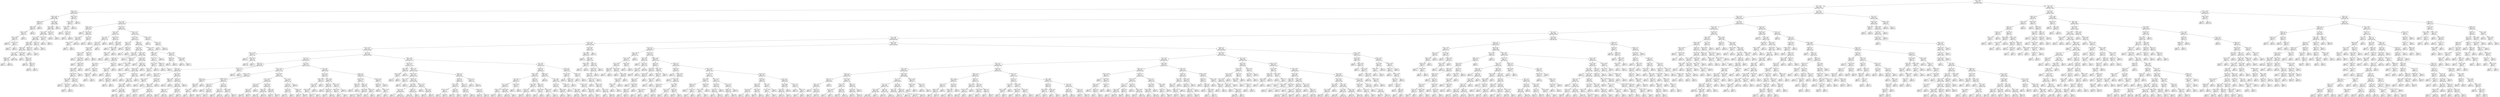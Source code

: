 digraph Tree {
node [shape=box] ;
0 [label="X[6] <= 0.098\ngini = 0.5\nsamples = 67836\nvalue = [33954, 33882]"] ;
1 [label="X[4] <= -0.197\ngini = 0.458\nsamples = 48766\nvalue = [31467, 17299]"] ;
0 -> 1 [labeldistance=2.5, labelangle=45, headlabel="True"] ;
2 [label="X[403] <= 0.001\ngini = 0.017\nsamples = 4013\nvalue = [34, 3979]"] ;
1 -> 2 ;
3 [label="X[348] <= -0.001\ngini = 0.008\nsamples = 3981\nvalue = [16, 3965]"] ;
2 -> 3 ;
4 [label="X[1086] <= 0.0\ngini = 0.353\nsamples = 35\nvalue = [8, 27]"] ;
3 -> 4 ;
5 [label="X[601] <= 0.0\ngini = 0.298\nsamples = 33\nvalue = [6, 27]"] ;
4 -> 5 ;
6 [label="X[343] <= -0.001\ngini = 0.225\nsamples = 31\nvalue = [4, 27]"] ;
5 -> 6 ;
7 [label="X[443] <= 0.005\ngini = 0.128\nsamples = 29\nvalue = [2, 27]"] ;
6 -> 7 ;
8 [label="gini = 0.0\nsamples = 25\nvalue = [0, 25]"] ;
7 -> 8 ;
9 [label="X[433] <= -0.014\ngini = 0.5\nsamples = 4\nvalue = [2, 2]"] ;
7 -> 9 ;
10 [label="gini = 0.0\nsamples = 2\nvalue = [2, 0]"] ;
9 -> 10 ;
11 [label="gini = 0.0\nsamples = 2\nvalue = [0, 2]"] ;
9 -> 11 ;
12 [label="gini = 0.0\nsamples = 2\nvalue = [2, 0]"] ;
6 -> 12 ;
13 [label="gini = 0.0\nsamples = 2\nvalue = [2, 0]"] ;
5 -> 13 ;
14 [label="gini = 0.0\nsamples = 2\nvalue = [2, 0]"] ;
4 -> 14 ;
15 [label="X[47] <= 0.059\ngini = 0.004\nsamples = 3946\nvalue = [8, 3938]"] ;
3 -> 15 ;
16 [label="X[52] <= 0.693\ngini = 0.004\nsamples = 3945\nvalue = [7, 3938]"] ;
15 -> 16 ;
17 [label="X[14] <= 0.14\ngini = 0.003\nsamples = 3942\nvalue = [6, 3936]"] ;
16 -> 17 ;
18 [label="X[73] <= 0.031\ngini = 0.003\nsamples = 3935\nvalue = [5, 3930]"] ;
17 -> 18 ;
19 [label="X[423] <= 0.001\ngini = 0.002\nsamples = 3925\nvalue = [4, 3921]"] ;
18 -> 19 ;
20 [label="X[190] <= 0.0\ngini = 0.002\nsamples = 3913\nvalue = [3, 3910]"] ;
19 -> 20 ;
21 [label="X[15] <= -0.47\ngini = 0.001\nsamples = 3843\nvalue = [1, 3842]"] ;
20 -> 21 ;
22 [label="X[1080] <= 0.0\ngini = 0.041\nsamples = 48\nvalue = [1, 47]"] ;
21 -> 22 ;
23 [label="gini = 0.5\nsamples = 2\nvalue = [1, 1]"] ;
22 -> 23 ;
24 [label="gini = 0.0\nsamples = 46\nvalue = [0, 46]"] ;
22 -> 24 ;
25 [label="gini = 0.0\nsamples = 3795\nvalue = [0, 3795]"] ;
21 -> 25 ;
26 [label="X[127] <= -0.048\ngini = 0.056\nsamples = 70\nvalue = [2, 68]"] ;
20 -> 26 ;
27 [label="gini = 0.5\nsamples = 2\nvalue = [1, 1]"] ;
26 -> 27 ;
28 [label="X[352] <= -0.0\ngini = 0.029\nsamples = 68\nvalue = [1, 67]"] ;
26 -> 28 ;
29 [label="gini = 0.0\nsamples = 60\nvalue = [0, 60]"] ;
28 -> 29 ;
30 [label="X[254] <= 0.0\ngini = 0.219\nsamples = 8\nvalue = [1, 7]"] ;
28 -> 30 ;
31 [label="gini = 0.0\nsamples = 6\nvalue = [0, 6]"] ;
30 -> 31 ;
32 [label="gini = 0.5\nsamples = 2\nvalue = [1, 1]"] ;
30 -> 32 ;
33 [label="X[440] <= -0.0\ngini = 0.153\nsamples = 12\nvalue = [1, 11]"] ;
19 -> 33 ;
34 [label="gini = 0.0\nsamples = 11\nvalue = [0, 11]"] ;
33 -> 34 ;
35 [label="gini = 0.0\nsamples = 1\nvalue = [1, 0]"] ;
33 -> 35 ;
36 [label="X[412] <= -0.0\ngini = 0.18\nsamples = 10\nvalue = [1, 9]"] ;
18 -> 36 ;
37 [label="gini = 0.0\nsamples = 9\nvalue = [0, 9]"] ;
36 -> 37 ;
38 [label="gini = 0.0\nsamples = 1\nvalue = [1, 0]"] ;
36 -> 38 ;
39 [label="X[197] <= -0.001\ngini = 0.245\nsamples = 7\nvalue = [1, 6]"] ;
17 -> 39 ;
40 [label="gini = 0.0\nsamples = 6\nvalue = [0, 6]"] ;
39 -> 40 ;
41 [label="gini = 0.0\nsamples = 1\nvalue = [1, 0]"] ;
39 -> 41 ;
42 [label="X[416] <= -0.0\ngini = 0.444\nsamples = 3\nvalue = [1, 2]"] ;
16 -> 42 ;
43 [label="gini = 0.0\nsamples = 2\nvalue = [0, 2]"] ;
42 -> 43 ;
44 [label="gini = 0.0\nsamples = 1\nvalue = [1, 0]"] ;
42 -> 44 ;
45 [label="gini = 0.0\nsamples = 1\nvalue = [1, 0]"] ;
15 -> 45 ;
46 [label="X[199] <= -0.005\ngini = 0.492\nsamples = 32\nvalue = [18, 14]"] ;
2 -> 46 ;
47 [label="X[273] <= -0.005\ngini = 0.34\nsamples = 23\nvalue = [18, 5]"] ;
46 -> 47 ;
48 [label="X[344] <= 0.001\ngini = 0.5\nsamples = 10\nvalue = [5, 5]"] ;
47 -> 48 ;
49 [label="gini = 0.0\nsamples = 4\nvalue = [4, 0]"] ;
48 -> 49 ;
50 [label="X[277] <= -0.0\ngini = 0.278\nsamples = 6\nvalue = [1, 5]"] ;
48 -> 50 ;
51 [label="gini = 0.0\nsamples = 1\nvalue = [1, 0]"] ;
50 -> 51 ;
52 [label="gini = 0.0\nsamples = 5\nvalue = [0, 5]"] ;
50 -> 52 ;
53 [label="gini = 0.0\nsamples = 13\nvalue = [13, 0]"] ;
47 -> 53 ;
54 [label="gini = 0.0\nsamples = 9\nvalue = [0, 9]"] ;
46 -> 54 ;
55 [label="X[1] <= 0.503\ngini = 0.418\nsamples = 44753\nvalue = [31433, 13320]"] ;
1 -> 55 ;
56 [label="X[243] <= -0.007\ngini = 0.364\nsamples = 41124\nvalue = [31287, 9837]"] ;
55 -> 56 ;
57 [label="X[11] <= -0.027\ngini = 0.323\nsamples = 2643\nvalue = [535, 2108]"] ;
56 -> 57 ;
58 [label="X[1081] <= -0.0\ngini = 0.049\nsamples = 238\nvalue = [232, 6]"] ;
57 -> 58 ;
59 [label="gini = 0.0\nsamples = 2\nvalue = [0, 2]"] ;
58 -> 59 ;
60 [label="X[507] <= 0.027\ngini = 0.033\nsamples = 236\nvalue = [232, 4]"] ;
58 -> 60 ;
61 [label="X[751] <= -0.005\ngini = 0.009\nsamples = 231\nvalue = [230, 1]"] ;
60 -> 61 ;
62 [label="X[38] <= 0.023\ngini = 0.5\nsamples = 2\nvalue = [1, 1]"] ;
61 -> 62 ;
63 [label="gini = 0.0\nsamples = 1\nvalue = [1, 0]"] ;
62 -> 63 ;
64 [label="gini = 0.0\nsamples = 1\nvalue = [0, 1]"] ;
62 -> 64 ;
65 [label="gini = 0.0\nsamples = 229\nvalue = [229, 0]"] ;
61 -> 65 ;
66 [label="X[3] <= 0.243\ngini = 0.48\nsamples = 5\nvalue = [2, 3]"] ;
60 -> 66 ;
67 [label="gini = 0.0\nsamples = 2\nvalue = [2, 0]"] ;
66 -> 67 ;
68 [label="gini = 0.0\nsamples = 3\nvalue = [0, 3]"] ;
66 -> 68 ;
69 [label="X[262] <= -0.012\ngini = 0.22\nsamples = 2405\nvalue = [303, 2102]"] ;
57 -> 69 ;
70 [label="X[734] <= 0.0\ngini = 0.401\nsamples = 173\nvalue = [125, 48]"] ;
69 -> 70 ;
71 [label="X[4] <= 0.765\ngini = 0.193\nsamples = 129\nvalue = [115, 14]"] ;
70 -> 71 ;
72 [label="X[715] <= 0.0\ngini = 0.159\nsamples = 126\nvalue = [115, 11]"] ;
71 -> 72 ;
73 [label="X[175] <= 0.027\ngini = 0.135\nsamples = 124\nvalue = [115, 9]"] ;
72 -> 73 ;
74 [label="X[249] <= -0.075\ngini = 0.109\nsamples = 121\nvalue = [114, 7]"] ;
73 -> 74 ;
75 [label="gini = 0.0\nsamples = 1\nvalue = [0, 1]"] ;
74 -> 75 ;
76 [label="X[10] <= -0.099\ngini = 0.095\nsamples = 120\nvalue = [114, 6]"] ;
74 -> 76 ;
77 [label="gini = 0.0\nsamples = 1\nvalue = [0, 1]"] ;
76 -> 77 ;
78 [label="X[188] <= 0.043\ngini = 0.081\nsamples = 119\nvalue = [114, 5]"] ;
76 -> 78 ;
79 [label="X[167] <= 0.029\ngini = 0.065\nsamples = 118\nvalue = [114, 4]"] ;
78 -> 79 ;
80 [label="X[248] <= -0.009\ngini = 0.05\nsamples = 117\nvalue = [114, 3]"] ;
79 -> 80 ;
81 [label="X[30] <= 0.016\ngini = 0.408\nsamples = 7\nvalue = [5, 2]"] ;
80 -> 81 ;
82 [label="gini = 0.0\nsamples = 4\nvalue = [4, 0]"] ;
81 -> 82 ;
83 [label="X[140] <= 0.007\ngini = 0.444\nsamples = 3\nvalue = [1, 2]"] ;
81 -> 83 ;
84 [label="gini = 0.0\nsamples = 1\nvalue = [1, 0]"] ;
83 -> 84 ;
85 [label="gini = 0.0\nsamples = 2\nvalue = [0, 2]"] ;
83 -> 85 ;
86 [label="X[334] <= 0.141\ngini = 0.018\nsamples = 110\nvalue = [109, 1]"] ;
80 -> 86 ;
87 [label="gini = 0.0\nsamples = 108\nvalue = [108, 0]"] ;
86 -> 87 ;
88 [label="gini = 0.5\nsamples = 2\nvalue = [1, 1]"] ;
86 -> 88 ;
89 [label="gini = 0.0\nsamples = 1\nvalue = [0, 1]"] ;
79 -> 89 ;
90 [label="gini = 0.0\nsamples = 1\nvalue = [0, 1]"] ;
78 -> 90 ;
91 [label="X[602] <= -0.0\ngini = 0.444\nsamples = 3\nvalue = [1, 2]"] ;
73 -> 91 ;
92 [label="gini = 0.0\nsamples = 1\nvalue = [1, 0]"] ;
91 -> 92 ;
93 [label="gini = 0.0\nsamples = 2\nvalue = [0, 2]"] ;
91 -> 93 ;
94 [label="gini = 0.0\nsamples = 2\nvalue = [0, 2]"] ;
72 -> 94 ;
95 [label="gini = 0.0\nsamples = 3\nvalue = [0, 3]"] ;
71 -> 95 ;
96 [label="X[478] <= -0.002\ngini = 0.351\nsamples = 44\nvalue = [10, 34]"] ;
70 -> 96 ;
97 [label="gini = 0.0\nsamples = 6\nvalue = [6, 0]"] ;
96 -> 97 ;
98 [label="X[91] <= 0.005\ngini = 0.188\nsamples = 38\nvalue = [4, 34]"] ;
96 -> 98 ;
99 [label="gini = 0.0\nsamples = 27\nvalue = [0, 27]"] ;
98 -> 99 ;
100 [label="X[52] <= 0.003\ngini = 0.463\nsamples = 11\nvalue = [4, 7]"] ;
98 -> 100 ;
101 [label="X[489] <= -0.0\ngini = 0.32\nsamples = 5\nvalue = [4, 1]"] ;
100 -> 101 ;
102 [label="gini = 0.0\nsamples = 4\nvalue = [4, 0]"] ;
101 -> 102 ;
103 [label="gini = 0.0\nsamples = 1\nvalue = [0, 1]"] ;
101 -> 103 ;
104 [label="gini = 0.0\nsamples = 6\nvalue = [0, 6]"] ;
100 -> 104 ;
105 [label="X[262] <= 0.123\ngini = 0.147\nsamples = 2232\nvalue = [178, 2054]"] ;
69 -> 105 ;
106 [label="X[147] <= -0.087\ngini = 0.112\nsamples = 2177\nvalue = [130, 2047]"] ;
105 -> 106 ;
107 [label="X[311] <= -0.0\ngini = 0.111\nsamples = 34\nvalue = [32, 2]"] ;
106 -> 107 ;
108 [label="gini = 0.0\nsamples = 31\nvalue = [31, 0]"] ;
107 -> 108 ;
109 [label="X[282] <= -0.0\ngini = 0.444\nsamples = 3\nvalue = [1, 2]"] ;
107 -> 109 ;
110 [label="gini = 0.0\nsamples = 1\nvalue = [1, 0]"] ;
109 -> 110 ;
111 [label="gini = 0.0\nsamples = 2\nvalue = [0, 2]"] ;
109 -> 111 ;
112 [label="X[538] <= 0.0\ngini = 0.087\nsamples = 2143\nvalue = [98, 2045]"] ;
106 -> 112 ;
113 [label="X[221] <= -0.07\ngini = 0.045\nsamples = 2044\nvalue = [47, 1997]"] ;
112 -> 113 ;
114 [label="X[23] <= 0.071\ngini = 0.493\nsamples = 50\nvalue = [22, 28]"] ;
113 -> 114 ;
115 [label="X[536] <= 0.0\ngini = 0.388\nsamples = 38\nvalue = [10, 28]"] ;
114 -> 115 ;
116 [label="X[7] <= 0.222\ngini = 0.153\nsamples = 24\nvalue = [2, 22]"] ;
115 -> 116 ;
117 [label="gini = 0.0\nsamples = 19\nvalue = [0, 19]"] ;
116 -> 117 ;
118 [label="X[357] <= 0.0\ngini = 0.48\nsamples = 5\nvalue = [2, 3]"] ;
116 -> 118 ;
119 [label="X[1095] <= -0.0\ngini = 0.444\nsamples = 3\nvalue = [2, 1]"] ;
118 -> 119 ;
120 [label="gini = 0.5\nsamples = 2\nvalue = [1, 1]"] ;
119 -> 120 ;
121 [label="gini = 0.0\nsamples = 1\nvalue = [1, 0]"] ;
119 -> 121 ;
122 [label="gini = 0.0\nsamples = 2\nvalue = [0, 2]"] ;
118 -> 122 ;
123 [label="X[412] <= -0.0\ngini = 0.49\nsamples = 14\nvalue = [8, 6]"] ;
115 -> 123 ;
124 [label="X[350] <= -0.003\ngini = 0.48\nsamples = 10\nvalue = [4, 6]"] ;
123 -> 124 ;
125 [label="gini = 0.0\nsamples = 2\nvalue = [0, 2]"] ;
124 -> 125 ;
126 [label="X[729] <= 0.0\ngini = 0.5\nsamples = 8\nvalue = [4, 4]"] ;
124 -> 126 ;
127 [label="gini = 0.0\nsamples = 2\nvalue = [2, 0]"] ;
126 -> 127 ;
128 [label="X[493] <= 0.0\ngini = 0.444\nsamples = 6\nvalue = [2, 4]"] ;
126 -> 128 ;
129 [label="gini = 0.5\nsamples = 4\nvalue = [2, 2]"] ;
128 -> 129 ;
130 [label="gini = 0.0\nsamples = 2\nvalue = [0, 2]"] ;
128 -> 130 ;
131 [label="gini = 0.0\nsamples = 4\nvalue = [4, 0]"] ;
123 -> 131 ;
132 [label="gini = 0.0\nsamples = 12\nvalue = [12, 0]"] ;
114 -> 132 ;
133 [label="X[179] <= -0.094\ngini = 0.025\nsamples = 1994\nvalue = [25, 1969]"] ;
113 -> 133 ;
134 [label="X[1069] <= -0.0\ngini = 0.444\nsamples = 9\nvalue = [6, 3]"] ;
133 -> 134 ;
135 [label="gini = 0.0\nsamples = 5\nvalue = [5, 0]"] ;
134 -> 135 ;
136 [label="X[74] <= -0.008\ngini = 0.375\nsamples = 4\nvalue = [1, 3]"] ;
134 -> 136 ;
137 [label="gini = 0.0\nsamples = 1\nvalue = [1, 0]"] ;
136 -> 137 ;
138 [label="gini = 0.0\nsamples = 3\nvalue = [0, 3]"] ;
136 -> 138 ;
139 [label="X[222] <= -0.466\ngini = 0.019\nsamples = 1985\nvalue = [19, 1966]"] ;
133 -> 139 ;
140 [label="gini = 0.0\nsamples = 3\nvalue = [3, 0]"] ;
139 -> 140 ;
141 [label="X[246] <= 0.13\ngini = 0.016\nsamples = 1982\nvalue = [16, 1966]"] ;
139 -> 141 ;
142 [label="X[534] <= -0.007\ngini = 0.014\nsamples = 1980\nvalue = [14, 1966]"] ;
141 -> 142 ;
143 [label="X[234] <= -0.035\ngini = 0.5\nsamples = 6\nvalue = [3, 3]"] ;
142 -> 143 ;
144 [label="gini = 0.0\nsamples = 3\nvalue = [0, 3]"] ;
143 -> 144 ;
145 [label="gini = 0.0\nsamples = 3\nvalue = [3, 0]"] ;
143 -> 145 ;
146 [label="X[626] <= 0.031\ngini = 0.011\nsamples = 1974\nvalue = [11, 1963]"] ;
142 -> 146 ;
147 [label="X[42] <= 0.618\ngini = 0.01\nsamples = 1973\nvalue = [10, 1963]"] ;
146 -> 147 ;
148 [label="X[155] <= -0.088\ngini = 0.009\nsamples = 1972\nvalue = [9, 1963]"] ;
147 -> 148 ;
149 [label="gini = 0.0\nsamples = 1\nvalue = [1, 0]"] ;
148 -> 149 ;
150 [label="X[3] <= 0.356\ngini = 0.008\nsamples = 1971\nvalue = [8, 1963]"] ;
148 -> 150 ;
151 [label="gini = 0.007\nsamples = 1970\nvalue = [7, 1963]"] ;
150 -> 151 ;
152 [label="gini = 0.0\nsamples = 1\nvalue = [1, 0]"] ;
150 -> 152 ;
153 [label="gini = 0.0\nsamples = 1\nvalue = [1, 0]"] ;
147 -> 153 ;
154 [label="gini = 0.0\nsamples = 1\nvalue = [1, 0]"] ;
146 -> 154 ;
155 [label="gini = 0.0\nsamples = 2\nvalue = [2, 0]"] ;
141 -> 155 ;
156 [label="X[370] <= -0.001\ngini = 0.5\nsamples = 99\nvalue = [51, 48]"] ;
112 -> 156 ;
157 [label="X[208] <= 0.014\ngini = 0.332\nsamples = 57\nvalue = [45, 12]"] ;
156 -> 157 ;
158 [label="X[147] <= -0.007\ngini = 0.5\nsamples = 24\nvalue = [12, 12]"] ;
157 -> 158 ;
159 [label="X[261] <= 0.002\ngini = 0.337\nsamples = 14\nvalue = [11, 3]"] ;
158 -> 159 ;
160 [label="X[14] <= 1.117\ngini = 0.375\nsamples = 4\nvalue = [1, 3]"] ;
159 -> 160 ;
161 [label="gini = 0.0\nsamples = 3\nvalue = [0, 3]"] ;
160 -> 161 ;
162 [label="gini = 0.0\nsamples = 1\nvalue = [1, 0]"] ;
160 -> 162 ;
163 [label="gini = 0.0\nsamples = 10\nvalue = [10, 0]"] ;
159 -> 163 ;
164 [label="X[488] <= 0.0\ngini = 0.18\nsamples = 10\nvalue = [1, 9]"] ;
158 -> 164 ;
165 [label="gini = 0.0\nsamples = 9\nvalue = [0, 9]"] ;
164 -> 165 ;
166 [label="gini = 0.0\nsamples = 1\nvalue = [1, 0]"] ;
164 -> 166 ;
167 [label="gini = 0.0\nsamples = 33\nvalue = [33, 0]"] ;
157 -> 167 ;
168 [label="X[308] <= -0.001\ngini = 0.245\nsamples = 42\nvalue = [6, 36]"] ;
156 -> 168 ;
169 [label="X[606] <= -0.0\ngini = 0.408\nsamples = 7\nvalue = [5, 2]"] ;
168 -> 169 ;
170 [label="gini = 0.0\nsamples = 2\nvalue = [0, 2]"] ;
169 -> 170 ;
171 [label="gini = 0.0\nsamples = 5\nvalue = [5, 0]"] ;
169 -> 171 ;
172 [label="X[269] <= 0.023\ngini = 0.056\nsamples = 35\nvalue = [1, 34]"] ;
168 -> 172 ;
173 [label="gini = 0.0\nsamples = 34\nvalue = [0, 34]"] ;
172 -> 173 ;
174 [label="gini = 0.0\nsamples = 1\nvalue = [1, 0]"] ;
172 -> 174 ;
175 [label="X[459] <= -0.001\ngini = 0.222\nsamples = 55\nvalue = [48, 7]"] ;
105 -> 175 ;
176 [label="gini = 0.0\nsamples = 6\nvalue = [0, 6]"] ;
175 -> 176 ;
177 [label="X[527] <= -0.0\ngini = 0.04\nsamples = 49\nvalue = [48, 1]"] ;
175 -> 177 ;
178 [label="gini = 0.0\nsamples = 1\nvalue = [0, 1]"] ;
177 -> 178 ;
179 [label="gini = 0.0\nsamples = 48\nvalue = [48, 0]"] ;
177 -> 179 ;
180 [label="X[12] <= 0.313\ngini = 0.321\nsamples = 38481\nvalue = [30752, 7729]"] ;
56 -> 180 ;
181 [label="X[274] <= 0.001\ngini = 0.287\nsamples = 36771\nvalue = [30384, 6387]"] ;
180 -> 181 ;
182 [label="X[2] <= 0.719\ngini = 0.265\nsamples = 35906\nvalue = [30253, 5653]"] ;
181 -> 182 ;
183 [label="X[21] <= 0.008\ngini = 0.244\nsamples = 34114\nvalue = [29269, 4845]"] ;
182 -> 183 ;
184 [label="X[118] <= 0.178\ngini = 0.168\nsamples = 19158\nvalue = [17389, 1769]"] ;
183 -> 184 ;
185 [label="X[197] <= -0.033\ngini = 0.16\nsamples = 19003\nvalue = [17334, 1669]"] ;
184 -> 185 ;
186 [label="X[238] <= -0.028\ngini = 0.222\nsamples = 55\nvalue = [7, 48]"] ;
185 -> 186 ;
187 [label="gini = 0.0\nsamples = 6\nvalue = [6, 0]"] ;
186 -> 187 ;
188 [label="X[526] <= 0.001\ngini = 0.04\nsamples = 49\nvalue = [1, 48]"] ;
186 -> 188 ;
189 [label="gini = 0.0\nsamples = 48\nvalue = [0, 48]"] ;
188 -> 189 ;
190 [label="gini = 0.0\nsamples = 1\nvalue = [1, 0]"] ;
188 -> 190 ;
191 [label="X[9] <= -0.29\ngini = 0.156\nsamples = 18948\nvalue = [17327, 1621]"] ;
185 -> 191 ;
192 [label="X[773] <= -0.0\ngini = 0.291\nsamples = 2557\nvalue = [2106, 451]"] ;
191 -> 192 ;
193 [label="X[398] <= 0.0\ngini = 0.168\nsamples = 963\nvalue = [874, 89]"] ;
192 -> 193 ;
194 [label="X[370] <= 0.0\ngini = 0.162\nsamples = 958\nvalue = [873, 85]"] ;
193 -> 194 ;
195 [label="X[24] <= -0.093\ngini = 0.117\nsamples = 721\nvalue = [676, 45]"] ;
194 -> 195 ;
196 [label="X[225] <= 0.001\ngini = 0.444\nsamples = 6\nvalue = [2, 4]"] ;
195 -> 196 ;
197 [label="gini = 0.0\nsamples = 4\nvalue = [0, 4]"] ;
196 -> 197 ;
198 [label="gini = 0.0\nsamples = 2\nvalue = [2, 0]"] ;
196 -> 198 ;
199 [label="X[532] <= 0.001\ngini = 0.108\nsamples = 715\nvalue = [674, 41]"] ;
195 -> 199 ;
200 [label="X[66] <= -0.162\ngini = 0.103\nsamples = 713\nvalue = [674, 39]"] ;
199 -> 200 ;
201 [label="X[1091] <= -0.0\ngini = 0.486\nsamples = 12\nvalue = [7, 5]"] ;
200 -> 201 ;
202 [label="gini = 0.0\nsamples = 5\nvalue = [5, 0]"] ;
201 -> 202 ;
203 [label="gini = 0.408\nsamples = 7\nvalue = [2, 5]"] ;
201 -> 203 ;
204 [label="X[769] <= -0.0\ngini = 0.092\nsamples = 701\nvalue = [667, 34]"] ;
200 -> 204 ;
205 [label="gini = 0.367\nsamples = 33\nvalue = [25, 8]"] ;
204 -> 205 ;
206 [label="gini = 0.075\nsamples = 668\nvalue = [642, 26]"] ;
204 -> 206 ;
207 [label="gini = 0.0\nsamples = 2\nvalue = [0, 2]"] ;
199 -> 207 ;
208 [label="X[82] <= -0.042\ngini = 0.281\nsamples = 237\nvalue = [197, 40]"] ;
194 -> 208 ;
209 [label="X[482] <= -0.0\ngini = 0.444\nsamples = 6\nvalue = [2, 4]"] ;
208 -> 209 ;
210 [label="gini = 0.0\nsamples = 2\nvalue = [2, 0]"] ;
209 -> 210 ;
211 [label="gini = 0.0\nsamples = 4\nvalue = [0, 4]"] ;
209 -> 211 ;
212 [label="X[356] <= 0.0\ngini = 0.263\nsamples = 231\nvalue = [195, 36]"] ;
208 -> 212 ;
213 [label="X[238] <= 0.0\ngini = 0.248\nsamples = 228\nvalue = [195, 33]"] ;
212 -> 213 ;
214 [label="X[481] <= -0.0\ngini = 0.157\nsamples = 151\nvalue = [138, 13]"] ;
213 -> 214 ;
215 [label="gini = 0.48\nsamples = 5\nvalue = [2, 3]"] ;
214 -> 215 ;
216 [label="gini = 0.128\nsamples = 146\nvalue = [136, 10]"] ;
214 -> 216 ;
217 [label="X[238] <= 0.0\ngini = 0.385\nsamples = 77\nvalue = [57, 20]"] ;
213 -> 217 ;
218 [label="gini = 0.0\nsamples = 4\nvalue = [0, 4]"] ;
217 -> 218 ;
219 [label="gini = 0.342\nsamples = 73\nvalue = [57, 16]"] ;
217 -> 219 ;
220 [label="gini = 0.0\nsamples = 3\nvalue = [0, 3]"] ;
212 -> 220 ;
221 [label="X[422] <= -0.0\ngini = 0.32\nsamples = 5\nvalue = [1, 4]"] ;
193 -> 221 ;
222 [label="gini = 0.0\nsamples = 4\nvalue = [0, 4]"] ;
221 -> 222 ;
223 [label="gini = 0.0\nsamples = 1\nvalue = [1, 0]"] ;
221 -> 223 ;
224 [label="X[53] <= 0.011\ngini = 0.351\nsamples = 1594\nvalue = [1232, 362]"] ;
192 -> 224 ;
225 [label="X[162] <= -0.004\ngini = 0.318\nsamples = 1390\nvalue = [1114, 276]"] ;
224 -> 225 ;
226 [label="X[349] <= -0.001\ngini = 0.21\nsamples = 419\nvalue = [369, 50]"] ;
225 -> 226 ;
227 [label="X[1062] <= 0.0\ngini = 0.486\nsamples = 12\nvalue = [5, 7]"] ;
226 -> 227 ;
228 [label="X[391] <= 0.0\ngini = 0.346\nsamples = 9\nvalue = [2, 7]"] ;
227 -> 228 ;
229 [label="X[7] <= -0.033\ngini = 0.5\nsamples = 4\nvalue = [2, 2]"] ;
228 -> 229 ;
230 [label="gini = 0.0\nsamples = 1\nvalue = [0, 1]"] ;
229 -> 230 ;
231 [label="gini = 0.444\nsamples = 3\nvalue = [2, 1]"] ;
229 -> 231 ;
232 [label="gini = 0.0\nsamples = 5\nvalue = [0, 5]"] ;
228 -> 232 ;
233 [label="gini = 0.0\nsamples = 3\nvalue = [3, 0]"] ;
227 -> 233 ;
234 [label="X[309] <= -0.002\ngini = 0.189\nsamples = 407\nvalue = [364, 43]"] ;
226 -> 234 ;
235 [label="X[454] <= -0.0\ngini = 0.362\nsamples = 59\nvalue = [45, 14]"] ;
234 -> 235 ;
236 [label="gini = 0.0\nsamples = 4\nvalue = [0, 4]"] ;
235 -> 236 ;
237 [label="X[775] <= -0.0\ngini = 0.298\nsamples = 55\nvalue = [45, 10]"] ;
235 -> 237 ;
238 [label="gini = 0.375\nsamples = 4\nvalue = [1, 3]"] ;
237 -> 238 ;
239 [label="gini = 0.237\nsamples = 51\nvalue = [44, 7]"] ;
237 -> 239 ;
240 [label="X[374] <= 0.0\ngini = 0.153\nsamples = 348\nvalue = [319, 29]"] ;
234 -> 240 ;
241 [label="X[729] <= -0.0\ngini = 0.13\nsamples = 330\nvalue = [307, 23]"] ;
240 -> 241 ;
242 [label="gini = 0.48\nsamples = 5\nvalue = [2, 3]"] ;
241 -> 242 ;
243 [label="gini = 0.116\nsamples = 325\nvalue = [305, 20]"] ;
241 -> 243 ;
244 [label="X[396] <= -0.002\ngini = 0.444\nsamples = 18\nvalue = [12, 6]"] ;
240 -> 244 ;
245 [label="gini = 0.0\nsamples = 10\nvalue = [10, 0]"] ;
244 -> 245 ;
246 [label="gini = 0.375\nsamples = 8\nvalue = [2, 6]"] ;
244 -> 246 ;
247 [label="X[164] <= 0.001\ngini = 0.357\nsamples = 971\nvalue = [745, 226]"] ;
225 -> 247 ;
248 [label="X[115] <= -0.011\ngini = 0.383\nsamples = 799\nvalue = [593, 206]"] ;
247 -> 248 ;
249 [label="X[718] <= 0.0\ngini = 0.482\nsamples = 99\nvalue = [59, 40]"] ;
248 -> 249 ;
250 [label="X[621] <= 0.0\ngini = 0.467\nsamples = 94\nvalue = [59, 35]"] ;
249 -> 250 ;
251 [label="gini = 0.442\nsamples = 85\nvalue = [57, 28]"] ;
250 -> 251 ;
252 [label="gini = 0.346\nsamples = 9\nvalue = [2, 7]"] ;
250 -> 252 ;
253 [label="gini = 0.0\nsamples = 5\nvalue = [0, 5]"] ;
249 -> 253 ;
254 [label="X[115] <= 0.016\ngini = 0.362\nsamples = 700\nvalue = [534, 166]"] ;
248 -> 254 ;
255 [label="X[320] <= -0.0\ngini = 0.352\nsamples = 681\nvalue = [526, 155]"] ;
254 -> 255 ;
256 [label="gini = 0.412\nsamples = 303\nvalue = [215, 88]"] ;
255 -> 256 ;
257 [label="gini = 0.292\nsamples = 378\nvalue = [311, 67]"] ;
255 -> 257 ;
258 [label="X[547] <= 0.0\ngini = 0.488\nsamples = 19\nvalue = [8, 11]"] ;
254 -> 258 ;
259 [label="gini = 0.463\nsamples = 11\nvalue = [7, 4]"] ;
258 -> 259 ;
260 [label="gini = 0.219\nsamples = 8\nvalue = [1, 7]"] ;
258 -> 260 ;
261 [label="X[17] <= 0.143\ngini = 0.206\nsamples = 172\nvalue = [152, 20]"] ;
247 -> 261 ;
262 [label="X[732] <= 0.0\ngini = 0.189\nsamples = 170\nvalue = [152, 18]"] ;
261 -> 262 ;
263 [label="X[178] <= 0.03\ngini = 0.145\nsamples = 153\nvalue = [141, 12]"] ;
262 -> 263 ;
264 [label="gini = 0.134\nsamples = 152\nvalue = [141, 11]"] ;
263 -> 264 ;
265 [label="gini = 0.0\nsamples = 1\nvalue = [0, 1]"] ;
263 -> 265 ;
266 [label="X[548] <= -0.0\ngini = 0.457\nsamples = 17\nvalue = [11, 6]"] ;
262 -> 266 ;
267 [label="gini = 0.198\nsamples = 9\nvalue = [8, 1]"] ;
266 -> 267 ;
268 [label="gini = 0.469\nsamples = 8\nvalue = [3, 5]"] ;
266 -> 268 ;
269 [label="gini = 0.0\nsamples = 2\nvalue = [0, 2]"] ;
261 -> 269 ;
270 [label="X[127] <= 0.0\ngini = 0.488\nsamples = 204\nvalue = [118, 86]"] ;
224 -> 270 ;
271 [label="X[37] <= -0.014\ngini = 0.494\nsamples = 121\nvalue = [54, 67]"] ;
270 -> 271 ;
272 [label="X[260] <= 0.001\ngini = 0.227\nsamples = 23\nvalue = [3, 20]"] ;
271 -> 272 ;
273 [label="X[124] <= -0.004\ngini = 0.165\nsamples = 22\nvalue = [2, 20]"] ;
272 -> 273 ;
274 [label="X[188] <= -0.004\ngini = 0.444\nsamples = 6\nvalue = [2, 4]"] ;
273 -> 274 ;
275 [label="gini = 0.32\nsamples = 5\nvalue = [1, 4]"] ;
274 -> 275 ;
276 [label="gini = 0.0\nsamples = 1\nvalue = [1, 0]"] ;
274 -> 276 ;
277 [label="gini = 0.0\nsamples = 16\nvalue = [0, 16]"] ;
273 -> 277 ;
278 [label="gini = 0.0\nsamples = 1\nvalue = [1, 0]"] ;
272 -> 278 ;
279 [label="X[311] <= 0.002\ngini = 0.499\nsamples = 98\nvalue = [51, 47]"] ;
271 -> 279 ;
280 [label="X[284] <= -0.0\ngini = 0.495\nsamples = 82\nvalue = [37, 45]"] ;
279 -> 280 ;
281 [label="gini = 0.0\nsamples = 6\nvalue = [6, 0]"] ;
280 -> 281 ;
282 [label="X[1076] <= -0.0\ngini = 0.483\nsamples = 76\nvalue = [31, 45]"] ;
280 -> 282 ;
283 [label="gini = 0.219\nsamples = 8\nvalue = [7, 1]"] ;
282 -> 283 ;
284 [label="gini = 0.457\nsamples = 68\nvalue = [24, 44]"] ;
282 -> 284 ;
285 [label="X[105] <= -0.015\ngini = 0.219\nsamples = 16\nvalue = [14, 2]"] ;
279 -> 285 ;
286 [label="X[183] <= 0.037\ngini = 0.444\nsamples = 3\nvalue = [1, 2]"] ;
285 -> 286 ;
287 [label="gini = 0.0\nsamples = 1\nvalue = [0, 1]"] ;
286 -> 287 ;
288 [label="gini = 0.5\nsamples = 2\nvalue = [1, 1]"] ;
286 -> 288 ;
289 [label="gini = 0.0\nsamples = 13\nvalue = [13, 0]"] ;
285 -> 289 ;
290 [label="X[420] <= 0.0\ngini = 0.353\nsamples = 83\nvalue = [64, 19]"] ;
270 -> 290 ;
291 [label="X[185] <= -0.002\ngini = 0.281\nsamples = 71\nvalue = [59, 12]"] ;
290 -> 291 ;
292 [label="X[505] <= -0.0\ngini = 0.444\nsamples = 6\nvalue = [2, 4]"] ;
291 -> 292 ;
293 [label="gini = 0.0\nsamples = 2\nvalue = [2, 0]"] ;
292 -> 293 ;
294 [label="gini = 0.0\nsamples = 4\nvalue = [0, 4]"] ;
292 -> 294 ;
295 [label="X[1084] <= 0.0\ngini = 0.216\nsamples = 65\nvalue = [57, 8]"] ;
291 -> 295 ;
296 [label="X[76] <= 0.069\ngini = 0.158\nsamples = 58\nvalue = [53, 5]"] ;
295 -> 296 ;
297 [label="gini = 0.109\nsamples = 52\nvalue = [49, 3]"] ;
296 -> 297 ;
298 [label="gini = 0.444\nsamples = 6\nvalue = [4, 2]"] ;
296 -> 298 ;
299 [label="X[363] <= -0.0\ngini = 0.49\nsamples = 7\nvalue = [4, 3]"] ;
295 -> 299 ;
300 [label="gini = 0.0\nsamples = 4\nvalue = [4, 0]"] ;
299 -> 300 ;
301 [label="gini = 0.0\nsamples = 3\nvalue = [0, 3]"] ;
299 -> 301 ;
302 [label="X[1126] <= -0.0\ngini = 0.486\nsamples = 12\nvalue = [5, 7]"] ;
290 -> 302 ;
303 [label="X[599] <= -0.0\ngini = 0.219\nsamples = 8\nvalue = [1, 7]"] ;
302 -> 303 ;
304 [label="gini = 0.0\nsamples = 6\nvalue = [0, 6]"] ;
303 -> 304 ;
305 [label="X[164] <= -0.003\ngini = 0.5\nsamples = 2\nvalue = [1, 1]"] ;
303 -> 305 ;
306 [label="gini = 0.0\nsamples = 1\nvalue = [0, 1]"] ;
305 -> 306 ;
307 [label="gini = 0.0\nsamples = 1\nvalue = [1, 0]"] ;
305 -> 307 ;
308 [label="gini = 0.0\nsamples = 4\nvalue = [4, 0]"] ;
302 -> 308 ;
309 [label="X[36] <= 0.644\ngini = 0.133\nsamples = 16391\nvalue = [15221, 1170]"] ;
191 -> 309 ;
310 [label="X[260] <= -0.015\ngini = 0.12\nsamples = 15734\nvalue = [14722, 1012]"] ;
309 -> 310 ;
311 [label="X[8] <= -0.06\ngini = 0.291\nsamples = 34\nvalue = [6, 28]"] ;
310 -> 311 ;
312 [label="X[314] <= 0.017\ngini = 0.245\nsamples = 7\nvalue = [6, 1]"] ;
311 -> 312 ;
313 [label="gini = 0.0\nsamples = 6\nvalue = [6, 0]"] ;
312 -> 313 ;
314 [label="gini = 0.0\nsamples = 1\nvalue = [0, 1]"] ;
312 -> 314 ;
315 [label="gini = 0.0\nsamples = 27\nvalue = [0, 27]"] ;
311 -> 315 ;
316 [label="X[454] <= 0.001\ngini = 0.117\nsamples = 15700\nvalue = [14716, 984]"] ;
310 -> 316 ;
317 [label="X[203] <= -0.185\ngini = 0.112\nsamples = 15479\nvalue = [14557, 922]"] ;
316 -> 317 ;
318 [label="X[9] <= -0.174\ngini = 0.18\nsamples = 10\nvalue = [1, 9]"] ;
317 -> 318 ;
319 [label="gini = 0.0\nsamples = 1\nvalue = [1, 0]"] ;
318 -> 319 ;
320 [label="gini = 0.0\nsamples = 9\nvalue = [0, 9]"] ;
318 -> 320 ;
321 [label="X[188] <= 0.043\ngini = 0.111\nsamples = 15469\nvalue = [14556, 913]"] ;
317 -> 321 ;
322 [label="X[2] <= 0.699\ngini = 0.109\nsamples = 15372\nvalue = [14487, 885]"] ;
321 -> 322 ;
323 [label="X[115] <= -0.33\ngini = 0.093\nsamples = 12715\nvalue = [12090, 625]"] ;
322 -> 323 ;
324 [label="gini = 0.0\nsamples = 5\nvalue = [0, 5]"] ;
323 -> 324 ;
325 [label="gini = 0.093\nsamples = 12710\nvalue = [12090, 620]"] ;
323 -> 325 ;
326 [label="X[1087] <= 0.0\ngini = 0.177\nsamples = 2657\nvalue = [2397, 260]"] ;
322 -> 326 ;
327 [label="gini = 0.174\nsamples = 2653\nvalue = [2397, 256]"] ;
326 -> 327 ;
328 [label="gini = 0.0\nsamples = 4\nvalue = [0, 4]"] ;
326 -> 328 ;
329 [label="X[234] <= -0.051\ngini = 0.411\nsamples = 97\nvalue = [69, 28]"] ;
321 -> 329 ;
330 [label="gini = 0.0\nsamples = 9\nvalue = [0, 9]"] ;
329 -> 330 ;
331 [label="X[477] <= 0.0\ngini = 0.339\nsamples = 88\nvalue = [69, 19]"] ;
329 -> 331 ;
332 [label="gini = 0.145\nsamples = 51\nvalue = [47, 4]"] ;
331 -> 332 ;
333 [label="gini = 0.482\nsamples = 37\nvalue = [22, 15]"] ;
331 -> 333 ;
334 [label="X[463] <= 0.0\ngini = 0.404\nsamples = 221\nvalue = [159, 62]"] ;
316 -> 334 ;
335 [label="X[544] <= 0.0\ngini = 0.335\nsamples = 197\nvalue = [155, 42]"] ;
334 -> 335 ;
336 [label="X[105] <= -0.036\ngini = 0.169\nsamples = 118\nvalue = [107, 11]"] ;
335 -> 336 ;
337 [label="X[159] <= -0.002\ngini = 0.5\nsamples = 12\nvalue = [6, 6]"] ;
336 -> 337 ;
338 [label="gini = 0.0\nsamples = 4\nvalue = [4, 0]"] ;
337 -> 338 ;
339 [label="gini = 0.375\nsamples = 8\nvalue = [2, 6]"] ;
337 -> 339 ;
340 [label="X[555] <= 0.0\ngini = 0.09\nsamples = 106\nvalue = [101, 5]"] ;
336 -> 340 ;
341 [label="gini = 0.073\nsamples = 105\nvalue = [101, 4]"] ;
340 -> 341 ;
342 [label="gini = 0.0\nsamples = 1\nvalue = [0, 1]"] ;
340 -> 342 ;
343 [label="X[525] <= -0.0\ngini = 0.477\nsamples = 79\nvalue = [48, 31]"] ;
335 -> 343 ;
344 [label="X[730] <= -0.0\ngini = 0.208\nsamples = 34\nvalue = [30, 4]"] ;
343 -> 344 ;
345 [label="gini = 0.444\nsamples = 6\nvalue = [2, 4]"] ;
344 -> 345 ;
346 [label="gini = 0.0\nsamples = 28\nvalue = [28, 0]"] ;
344 -> 346 ;
347 [label="X[421] <= -0.0\ngini = 0.48\nsamples = 45\nvalue = [18, 27]"] ;
343 -> 347 ;
348 [label="gini = 0.238\nsamples = 29\nvalue = [4, 25]"] ;
347 -> 348 ;
349 [label="gini = 0.219\nsamples = 16\nvalue = [14, 2]"] ;
347 -> 349 ;
350 [label="X[1114] <= 0.0\ngini = 0.278\nsamples = 24\nvalue = [4, 20]"] ;
334 -> 350 ;
351 [label="gini = 0.0\nsamples = 4\nvalue = [4, 0]"] ;
350 -> 351 ;
352 [label="gini = 0.0\nsamples = 20\nvalue = [0, 20]"] ;
350 -> 352 ;
353 [label="X[0] <= 1.297\ngini = 0.365\nsamples = 657\nvalue = [499, 158]"] ;
309 -> 353 ;
354 [label="X[365] <= 0.0\ngini = 0.321\nsamples = 607\nvalue = [485, 122]"] ;
353 -> 354 ;
355 [label="X[322] <= 0.001\ngini = 0.216\nsamples = 357\nvalue = [313, 44]"] ;
354 -> 355 ;
356 [label="X[6] <= 0.06\ngini = 0.106\nsamples = 267\nvalue = [252, 15]"] ;
355 -> 356 ;
357 [label="X[111] <= -0.056\ngini = 0.087\nsamples = 263\nvalue = [251, 12]"] ;
356 -> 357 ;
358 [label="X[730] <= 0.0\ngini = 0.5\nsamples = 6\nvalue = [3, 3]"] ;
357 -> 358 ;
359 [label="gini = 0.375\nsamples = 4\nvalue = [1, 3]"] ;
358 -> 359 ;
360 [label="gini = 0.0\nsamples = 2\nvalue = [2, 0]"] ;
358 -> 360 ;
361 [label="X[1084] <= 0.001\ngini = 0.068\nsamples = 257\nvalue = [248, 9]"] ;
357 -> 361 ;
362 [label="gini = 0.061\nsamples = 256\nvalue = [248, 8]"] ;
361 -> 362 ;
363 [label="gini = 0.0\nsamples = 1\nvalue = [0, 1]"] ;
361 -> 363 ;
364 [label="X[161] <= 0.001\ngini = 0.375\nsamples = 4\nvalue = [1, 3]"] ;
356 -> 364 ;
365 [label="gini = 0.0\nsamples = 1\nvalue = [1, 0]"] ;
364 -> 365 ;
366 [label="gini = 0.0\nsamples = 3\nvalue = [0, 3]"] ;
364 -> 366 ;
367 [label="X[398] <= 0.0\ngini = 0.437\nsamples = 90\nvalue = [61, 29]"] ;
355 -> 367 ;
368 [label="X[258] <= 0.001\ngini = 0.348\nsamples = 67\nvalue = [52, 15]"] ;
367 -> 368 ;
369 [label="X[423] <= 0.0\ngini = 0.32\nsamples = 65\nvalue = [52, 13]"] ;
368 -> 369 ;
370 [label="gini = 0.414\nsamples = 41\nvalue = [29, 12]"] ;
369 -> 370 ;
371 [label="gini = 0.08\nsamples = 24\nvalue = [23, 1]"] ;
369 -> 371 ;
372 [label="gini = 0.0\nsamples = 2\nvalue = [0, 2]"] ;
368 -> 372 ;
373 [label="X[355] <= -0.0\ngini = 0.476\nsamples = 23\nvalue = [9, 14]"] ;
367 -> 373 ;
374 [label="X[193] <= 0.003\ngini = 0.397\nsamples = 11\nvalue = [8, 3]"] ;
373 -> 374 ;
375 [label="gini = 0.0\nsamples = 8\nvalue = [8, 0]"] ;
374 -> 375 ;
376 [label="gini = 0.0\nsamples = 3\nvalue = [0, 3]"] ;
374 -> 376 ;
377 [label="X[194] <= -0.042\ngini = 0.153\nsamples = 12\nvalue = [1, 11]"] ;
373 -> 377 ;
378 [label="gini = 0.5\nsamples = 2\nvalue = [1, 1]"] ;
377 -> 378 ;
379 [label="gini = 0.0\nsamples = 10\nvalue = [0, 10]"] ;
377 -> 379 ;
380 [label="X[1090] <= -0.0\ngini = 0.429\nsamples = 250\nvalue = [172, 78]"] ;
354 -> 380 ;
381 [label="gini = 0.0\nsamples = 60\nvalue = [60, 0]"] ;
380 -> 381 ;
382 [label="X[0] <= -0.901\ngini = 0.484\nsamples = 190\nvalue = [112, 78]"] ;
380 -> 382 ;
383 [label="X[331] <= -0.0\ngini = 0.102\nsamples = 37\nvalue = [35, 2]"] ;
382 -> 383 ;
384 [label="gini = 0.0\nsamples = 1\nvalue = [0, 1]"] ;
383 -> 384 ;
385 [label="X[96] <= 0.023\ngini = 0.054\nsamples = 36\nvalue = [35, 1]"] ;
383 -> 385 ;
386 [label="gini = 0.0\nsamples = 34\nvalue = [34, 0]"] ;
385 -> 386 ;
387 [label="gini = 0.5\nsamples = 2\nvalue = [1, 1]"] ;
385 -> 387 ;
388 [label="X[188] <= -0.01\ngini = 0.5\nsamples = 153\nvalue = [77, 76]"] ;
382 -> 388 ;
389 [label="gini = 0.0\nsamples = 12\nvalue = [12, 0]"] ;
388 -> 389 ;
390 [label="X[0] <= 0.329\ngini = 0.497\nsamples = 141\nvalue = [65, 76]"] ;
388 -> 390 ;
391 [label="gini = 0.489\nsamples = 101\nvalue = [58, 43]"] ;
390 -> 391 ;
392 [label="gini = 0.289\nsamples = 40\nvalue = [7, 33]"] ;
390 -> 392 ;
393 [label="X[18] <= 0.04\ngini = 0.403\nsamples = 50\nvalue = [14, 36]"] ;
353 -> 393 ;
394 [label="X[171] <= -0.001\ngini = 0.278\nsamples = 42\nvalue = [7, 35]"] ;
393 -> 394 ;
395 [label="gini = 0.0\nsamples = 3\nvalue = [3, 0]"] ;
394 -> 395 ;
396 [label="X[1092] <= -0.0\ngini = 0.184\nsamples = 39\nvalue = [4, 35]"] ;
394 -> 396 ;
397 [label="gini = 0.0\nsamples = 2\nvalue = [2, 0]"] ;
396 -> 397 ;
398 [label="X[120] <= -0.287\ngini = 0.102\nsamples = 37\nvalue = [2, 35]"] ;
396 -> 398 ;
399 [label="gini = 0.0\nsamples = 1\nvalue = [1, 0]"] ;
398 -> 399 ;
400 [label="X[40] <= 0.001\ngini = 0.054\nsamples = 36\nvalue = [1, 35]"] ;
398 -> 400 ;
401 [label="gini = 0.0\nsamples = 34\nvalue = [0, 34]"] ;
400 -> 401 ;
402 [label="gini = 0.5\nsamples = 2\nvalue = [1, 1]"] ;
400 -> 402 ;
403 [label="X[485] <= -0.0\ngini = 0.219\nsamples = 8\nvalue = [7, 1]"] ;
393 -> 403 ;
404 [label="gini = 0.0\nsamples = 7\nvalue = [7, 0]"] ;
403 -> 404 ;
405 [label="gini = 0.0\nsamples = 1\nvalue = [0, 1]"] ;
403 -> 405 ;
406 [label="X[18] <= 0.033\ngini = 0.458\nsamples = 155\nvalue = [55, 100]"] ;
184 -> 406 ;
407 [label="X[0] <= -0.906\ngini = 0.399\nsamples = 138\nvalue = [38, 100]"] ;
406 -> 407 ;
408 [label="gini = 0.0\nsamples = 11\nvalue = [11, 0]"] ;
407 -> 408 ;
409 [label="X[9] <= -0.062\ngini = 0.335\nsamples = 127\nvalue = [27, 100]"] ;
407 -> 409 ;
410 [label="X[299] <= -0.001\ngini = 0.444\nsamples = 18\nvalue = [12, 6]"] ;
409 -> 410 ;
411 [label="gini = 0.0\nsamples = 12\nvalue = [12, 0]"] ;
410 -> 411 ;
412 [label="gini = 0.0\nsamples = 6\nvalue = [0, 6]"] ;
410 -> 412 ;
413 [label="X[556] <= 0.0\ngini = 0.237\nsamples = 109\nvalue = [15, 94]"] ;
409 -> 413 ;
414 [label="X[166] <= 0.002\ngini = 0.201\nsamples = 106\nvalue = [12, 94]"] ;
413 -> 414 ;
415 [label="X[47] <= 0.027\ngini = 0.174\nsamples = 104\nvalue = [10, 94]"] ;
414 -> 415 ;
416 [label="X[147] <= -0.121\ngini = 0.145\nsamples = 102\nvalue = [8, 94]"] ;
415 -> 416 ;
417 [label="gini = 0.0\nsamples = 1\nvalue = [1, 0]"] ;
416 -> 417 ;
418 [label="X[315] <= -0.001\ngini = 0.129\nsamples = 101\nvalue = [7, 94]"] ;
416 -> 418 ;
419 [label="gini = 0.0\nsamples = 1\nvalue = [1, 0]"] ;
418 -> 419 ;
420 [label="X[17] <= -0.287\ngini = 0.113\nsamples = 100\nvalue = [6, 94]"] ;
418 -> 420 ;
421 [label="gini = 0.0\nsamples = 1\nvalue = [1, 0]"] ;
420 -> 421 ;
422 [label="gini = 0.096\nsamples = 99\nvalue = [5, 94]"] ;
420 -> 422 ;
423 [label="gini = 0.0\nsamples = 2\nvalue = [2, 0]"] ;
415 -> 423 ;
424 [label="gini = 0.0\nsamples = 2\nvalue = [2, 0]"] ;
414 -> 424 ;
425 [label="gini = 0.0\nsamples = 3\nvalue = [3, 0]"] ;
413 -> 425 ;
426 [label="gini = 0.0\nsamples = 17\nvalue = [17, 0]"] ;
406 -> 426 ;
427 [label="X[158] <= -0.051\ngini = 0.327\nsamples = 14956\nvalue = [11880, 3076]"] ;
183 -> 427 ;
428 [label="X[773] <= -0.0\ngini = 0.482\nsamples = 692\nvalue = [280, 412]"] ;
427 -> 428 ;
429 [label="X[56] <= 0.576\ngini = 0.236\nsamples = 117\nvalue = [101, 16]"] ;
428 -> 429 ;
430 [label="X[255] <= 0.001\ngini = 0.19\nsamples = 113\nvalue = [101, 12]"] ;
429 -> 430 ;
431 [label="X[72] <= -0.036\ngini = 0.138\nsamples = 107\nvalue = [99, 8]"] ;
430 -> 431 ;
432 [label="X[329] <= 0.0\ngini = 0.486\nsamples = 12\nvalue = [7, 5]"] ;
431 -> 432 ;
433 [label="gini = 0.0\nsamples = 7\nvalue = [7, 0]"] ;
432 -> 433 ;
434 [label="gini = 0.0\nsamples = 5\nvalue = [0, 5]"] ;
432 -> 434 ;
435 [label="X[326] <= -0.002\ngini = 0.061\nsamples = 95\nvalue = [92, 3]"] ;
431 -> 435 ;
436 [label="gini = 0.0\nsamples = 1\nvalue = [0, 1]"] ;
435 -> 436 ;
437 [label="X[13] <= 0.008\ngini = 0.042\nsamples = 94\nvalue = [92, 2]"] ;
435 -> 437 ;
438 [label="X[160] <= -0.138\ngini = 0.021\nsamples = 93\nvalue = [92, 1]"] ;
437 -> 438 ;
439 [label="X[302] <= -0.001\ngini = 0.5\nsamples = 2\nvalue = [1, 1]"] ;
438 -> 439 ;
440 [label="gini = 0.0\nsamples = 1\nvalue = [0, 1]"] ;
439 -> 440 ;
441 [label="gini = 0.0\nsamples = 1\nvalue = [1, 0]"] ;
439 -> 441 ;
442 [label="gini = 0.0\nsamples = 91\nvalue = [91, 0]"] ;
438 -> 442 ;
443 [label="gini = 0.0\nsamples = 1\nvalue = [0, 1]"] ;
437 -> 443 ;
444 [label="X[183] <= 0.015\ngini = 0.444\nsamples = 6\nvalue = [2, 4]"] ;
430 -> 444 ;
445 [label="gini = 0.0\nsamples = 2\nvalue = [2, 0]"] ;
444 -> 445 ;
446 [label="gini = 0.0\nsamples = 4\nvalue = [0, 4]"] ;
444 -> 446 ;
447 [label="gini = 0.0\nsamples = 4\nvalue = [0, 4]"] ;
429 -> 447 ;
448 [label="X[259] <= -0.003\ngini = 0.429\nsamples = 575\nvalue = [179, 396]"] ;
428 -> 448 ;
449 [label="X[763] <= -0.0\ngini = 0.056\nsamples = 104\nvalue = [3, 101]"] ;
448 -> 449 ;
450 [label="gini = 0.0\nsamples = 2\nvalue = [2, 0]"] ;
449 -> 450 ;
451 [label="X[233] <= 0.0\ngini = 0.019\nsamples = 102\nvalue = [1, 101]"] ;
449 -> 451 ;
452 [label="X[776] <= 0.0\ngini = 0.142\nsamples = 13\nvalue = [1, 12]"] ;
451 -> 452 ;
453 [label="gini = 0.444\nsamples = 3\nvalue = [1, 2]"] ;
452 -> 453 ;
454 [label="gini = 0.0\nsamples = 10\nvalue = [0, 10]"] ;
452 -> 454 ;
455 [label="gini = 0.0\nsamples = 89\nvalue = [0, 89]"] ;
451 -> 455 ;
456 [label="X[269] <= -0.001\ngini = 0.468\nsamples = 471\nvalue = [176, 295]"] ;
448 -> 456 ;
457 [label="X[425] <= 0.0\ngini = 0.427\nsamples = 55\nvalue = [38, 17]"] ;
456 -> 457 ;
458 [label="X[732] <= 0.0\ngini = 0.325\nsamples = 44\nvalue = [35, 9]"] ;
457 -> 458 ;
459 [label="X[1128] <= 0.0\ngini = 0.278\nsamples = 42\nvalue = [35, 7]"] ;
458 -> 459 ;
460 [label="X[419] <= -0.0\ngini = 0.219\nsamples = 40\nvalue = [35, 5]"] ;
459 -> 460 ;
461 [label="gini = 0.0\nsamples = 2\nvalue = [0, 2]"] ;
460 -> 461 ;
462 [label="X[228] <= 0.009\ngini = 0.145\nsamples = 38\nvalue = [35, 3]"] ;
460 -> 462 ;
463 [label="X[389] <= 0.0\ngini = 0.102\nsamples = 37\nvalue = [35, 2]"] ;
462 -> 463 ;
464 [label="gini = 0.0\nsamples = 27\nvalue = [27, 0]"] ;
463 -> 464 ;
465 [label="gini = 0.32\nsamples = 10\nvalue = [8, 2]"] ;
463 -> 465 ;
466 [label="gini = 0.0\nsamples = 1\nvalue = [0, 1]"] ;
462 -> 466 ;
467 [label="gini = 0.0\nsamples = 2\nvalue = [0, 2]"] ;
459 -> 467 ;
468 [label="gini = 0.0\nsamples = 2\nvalue = [0, 2]"] ;
458 -> 468 ;
469 [label="X[93] <= -0.021\ngini = 0.397\nsamples = 11\nvalue = [3, 8]"] ;
457 -> 469 ;
470 [label="X[289] <= -0.0\ngini = 0.375\nsamples = 4\nvalue = [3, 1]"] ;
469 -> 470 ;
471 [label="X[461] <= -0.0\ngini = 0.5\nsamples = 2\nvalue = [1, 1]"] ;
470 -> 471 ;
472 [label="gini = 0.0\nsamples = 1\nvalue = [1, 0]"] ;
471 -> 472 ;
473 [label="gini = 0.0\nsamples = 1\nvalue = [0, 1]"] ;
471 -> 473 ;
474 [label="gini = 0.0\nsamples = 2\nvalue = [2, 0]"] ;
470 -> 474 ;
475 [label="gini = 0.0\nsamples = 7\nvalue = [0, 7]"] ;
469 -> 475 ;
476 [label="X[226] <= -0.0\ngini = 0.443\nsamples = 416\nvalue = [138, 278]"] ;
456 -> 476 ;
477 [label="X[749] <= -0.0\ngini = 0.495\nsamples = 67\nvalue = [37, 30]"] ;
476 -> 477 ;
478 [label="gini = 0.0\nsamples = 11\nvalue = [11, 0]"] ;
477 -> 478 ;
479 [label="X[191] <= -0.031\ngini = 0.497\nsamples = 56\nvalue = [26, 30]"] ;
477 -> 479 ;
480 [label="gini = 0.0\nsamples = 6\nvalue = [6, 0]"] ;
479 -> 480 ;
481 [label="X[360] <= 0.0\ngini = 0.48\nsamples = 50\nvalue = [20, 30]"] ;
479 -> 481 ;
482 [label="X[1108] <= 0.0\ngini = 0.418\nsamples = 37\nvalue = [11, 26]"] ;
481 -> 482 ;
483 [label="X[108] <= -0.004\ngini = 0.18\nsamples = 20\nvalue = [2, 18]"] ;
482 -> 483 ;
484 [label="gini = 0.1\nsamples = 19\nvalue = [1, 18]"] ;
483 -> 484 ;
485 [label="gini = 0.0\nsamples = 1\nvalue = [1, 0]"] ;
483 -> 485 ;
486 [label="X[751] <= -0.0\ngini = 0.498\nsamples = 17\nvalue = [9, 8]"] ;
482 -> 486 ;
487 [label="gini = 0.0\nsamples = 3\nvalue = [0, 3]"] ;
486 -> 487 ;
488 [label="gini = 0.459\nsamples = 14\nvalue = [9, 5]"] ;
486 -> 488 ;
489 [label="X[57] <= -0.289\ngini = 0.426\nsamples = 13\nvalue = [9, 4]"] ;
481 -> 489 ;
490 [label="X[147] <= 0.012\ngini = 0.375\nsamples = 4\nvalue = [1, 3]"] ;
489 -> 490 ;
491 [label="gini = 0.0\nsamples = 3\nvalue = [0, 3]"] ;
490 -> 491 ;
492 [label="gini = 0.0\nsamples = 1\nvalue = [1, 0]"] ;
490 -> 492 ;
493 [label="X[374] <= 0.0\ngini = 0.198\nsamples = 9\nvalue = [8, 1]"] ;
489 -> 493 ;
494 [label="gini = 0.444\nsamples = 3\nvalue = [2, 1]"] ;
493 -> 494 ;
495 [label="gini = 0.0\nsamples = 6\nvalue = [6, 0]"] ;
493 -> 495 ;
496 [label="X[93] <= -0.009\ngini = 0.411\nsamples = 349\nvalue = [101, 248]"] ;
476 -> 496 ;
497 [label="X[171] <= -0.004\ngini = 0.3\nsamples = 136\nvalue = [25, 111]"] ;
496 -> 497 ;
498 [label="X[533] <= -0.0\ngini = 0.484\nsamples = 17\nvalue = [7, 10]"] ;
497 -> 498 ;
499 [label="X[485] <= -0.0\ngini = 0.298\nsamples = 11\nvalue = [2, 9]"] ;
498 -> 499 ;
500 [label="gini = 0.0\nsamples = 7\nvalue = [0, 7]"] ;
499 -> 500 ;
501 [label="X[1105] <= -0.0\ngini = 0.5\nsamples = 4\nvalue = [2, 2]"] ;
499 -> 501 ;
502 [label="gini = 0.0\nsamples = 2\nvalue = [2, 0]"] ;
501 -> 502 ;
503 [label="gini = 0.0\nsamples = 2\nvalue = [0, 2]"] ;
501 -> 503 ;
504 [label="X[259] <= 0.001\ngini = 0.278\nsamples = 6\nvalue = [5, 1]"] ;
498 -> 504 ;
505 [label="X[222] <= -0.002\ngini = 0.5\nsamples = 2\nvalue = [1, 1]"] ;
504 -> 505 ;
506 [label="gini = 0.0\nsamples = 1\nvalue = [0, 1]"] ;
505 -> 506 ;
507 [label="gini = 0.0\nsamples = 1\nvalue = [1, 0]"] ;
505 -> 507 ;
508 [label="gini = 0.0\nsamples = 4\nvalue = [4, 0]"] ;
504 -> 508 ;
509 [label="X[52] <= 0.022\ngini = 0.257\nsamples = 119\nvalue = [18, 101]"] ;
497 -> 509 ;
510 [label="X[78] <= 0.035\ngini = 0.355\nsamples = 52\nvalue = [12, 40]"] ;
509 -> 510 ;
511 [label="X[412] <= -0.0\ngini = 0.32\nsamples = 50\nvalue = [10, 40]"] ;
510 -> 511 ;
512 [label="gini = 0.0\nsamples = 10\nvalue = [0, 10]"] ;
511 -> 512 ;
513 [label="gini = 0.375\nsamples = 40\nvalue = [10, 30]"] ;
511 -> 513 ;
514 [label="gini = 0.0\nsamples = 2\nvalue = [2, 0]"] ;
510 -> 514 ;
515 [label="X[57] <= 0.716\ngini = 0.163\nsamples = 67\nvalue = [6, 61]"] ;
509 -> 515 ;
516 [label="X[486] <= -0.0\ngini = 0.278\nsamples = 36\nvalue = [6, 30]"] ;
515 -> 516 ;
517 [label="gini = 0.0\nsamples = 1\nvalue = [1, 0]"] ;
516 -> 517 ;
518 [label="gini = 0.245\nsamples = 35\nvalue = [5, 30]"] ;
516 -> 518 ;
519 [label="gini = 0.0\nsamples = 31\nvalue = [0, 31]"] ;
515 -> 519 ;
520 [label="X[1101] <= -0.0\ngini = 0.459\nsamples = 213\nvalue = [76, 137]"] ;
496 -> 520 ;
521 [label="X[725] <= 0.0\ngini = 0.316\nsamples = 61\nvalue = [12, 49]"] ;
520 -> 521 ;
522 [label="X[499] <= -0.0\ngini = 0.245\nsamples = 56\nvalue = [8, 48]"] ;
521 -> 522 ;
523 [label="X[1116] <= 0.0\ngini = 0.469\nsamples = 16\nvalue = [6, 10]"] ;
522 -> 523 ;
524 [label="gini = 0.5\nsamples = 12\nvalue = [6, 6]"] ;
523 -> 524 ;
525 [label="gini = 0.0\nsamples = 4\nvalue = [0, 4]"] ;
523 -> 525 ;
526 [label="X[99] <= -0.015\ngini = 0.095\nsamples = 40\nvalue = [2, 38]"] ;
522 -> 526 ;
527 [label="gini = 0.298\nsamples = 11\nvalue = [2, 9]"] ;
526 -> 527 ;
528 [label="gini = 0.0\nsamples = 29\nvalue = [0, 29]"] ;
526 -> 528 ;
529 [label="X[51] <= -0.03\ngini = 0.32\nsamples = 5\nvalue = [4, 1]"] ;
521 -> 529 ;
530 [label="X[171] <= -0.004\ngini = 0.5\nsamples = 2\nvalue = [1, 1]"] ;
529 -> 530 ;
531 [label="gini = 0.0\nsamples = 1\nvalue = [0, 1]"] ;
530 -> 531 ;
532 [label="gini = 0.0\nsamples = 1\nvalue = [1, 0]"] ;
530 -> 532 ;
533 [label="gini = 0.0\nsamples = 3\nvalue = [3, 0]"] ;
529 -> 533 ;
534 [label="X[747] <= 0.0\ngini = 0.488\nsamples = 152\nvalue = [64, 88]"] ;
520 -> 534 ;
535 [label="X[40] <= 0.008\ngini = 0.466\nsamples = 138\nvalue = [51, 87]"] ;
534 -> 535 ;
536 [label="X[372] <= 0.0\ngini = 0.452\nsamples = 133\nvalue = [46, 87]"] ;
535 -> 536 ;
537 [label="gini = 0.474\nsamples = 119\nvalue = [46, 73]"] ;
536 -> 537 ;
538 [label="gini = 0.0\nsamples = 14\nvalue = [0, 14]"] ;
536 -> 538 ;
539 [label="gini = 0.0\nsamples = 5\nvalue = [5, 0]"] ;
535 -> 539 ;
540 [label="X[722] <= -0.0\ngini = 0.133\nsamples = 14\nvalue = [13, 1]"] ;
534 -> 540 ;
541 [label="gini = 0.0\nsamples = 12\nvalue = [12, 0]"] ;
540 -> 541 ;
542 [label="X[627] <= 0.0\ngini = 0.5\nsamples = 2\nvalue = [1, 1]"] ;
540 -> 542 ;
543 [label="gini = 0.0\nsamples = 1\nvalue = [1, 0]"] ;
542 -> 543 ;
544 [label="gini = 0.0\nsamples = 1\nvalue = [0, 1]"] ;
542 -> 544 ;
545 [label="X[445] <= 0.0\ngini = 0.304\nsamples = 14264\nvalue = [11600, 2664]"] ;
427 -> 545 ;
546 [label="X[208] <= 0.004\ngini = 0.291\nsamples = 14047\nvalue = [11565, 2482]"] ;
545 -> 546 ;
547 [label="X[7] <= 0.228\ngini = 0.238\nsamples = 10541\nvalue = [9084, 1457]"] ;
546 -> 547 ;
548 [label="X[35] <= 0.577\ngini = 0.212\nsamples = 9846\nvalue = [8660, 1186]"] ;
547 -> 548 ;
549 [label="X[10] <= -0.309\ngini = 0.19\nsamples = 9341\nvalue = [8350, 991]"] ;
548 -> 549 ;
550 [label="X[314] <= -0.0\ngini = 0.404\nsamples = 488\nvalue = [351, 137]"] ;
549 -> 550 ;
551 [label="X[534] <= 0.0\ngini = 0.211\nsamples = 209\nvalue = [184, 25]"] ;
550 -> 551 ;
552 [label="X[462] <= -0.0\ngini = 0.198\nsamples = 207\nvalue = [184, 23]"] ;
551 -> 552 ;
553 [label="gini = 0.0\nsamples = 2\nvalue = [0, 2]"] ;
552 -> 553 ;
554 [label="X[425] <= -0.0\ngini = 0.184\nsamples = 205\nvalue = [184, 21]"] ;
552 -> 554 ;
555 [label="gini = 0.49\nsamples = 14\nvalue = [8, 6]"] ;
554 -> 555 ;
556 [label="gini = 0.145\nsamples = 191\nvalue = [176, 15]"] ;
554 -> 556 ;
557 [label="gini = 0.0\nsamples = 2\nvalue = [0, 2]"] ;
551 -> 557 ;
558 [label="X[127] <= -0.001\ngini = 0.481\nsamples = 279\nvalue = [167, 112]"] ;
550 -> 558 ;
559 [label="X[1127] <= -0.0\ngini = 0.5\nsamples = 148\nvalue = [75, 73]"] ;
558 -> 559 ;
560 [label="X[133] <= -0.013\ngini = 0.142\nsamples = 13\nvalue = [1, 12]"] ;
559 -> 560 ;
561 [label="gini = 0.0\nsamples = 1\nvalue = [1, 0]"] ;
560 -> 561 ;
562 [label="gini = 0.0\nsamples = 12\nvalue = [0, 12]"] ;
560 -> 562 ;
563 [label="X[303] <= 0.0\ngini = 0.495\nsamples = 135\nvalue = [74, 61]"] ;
559 -> 563 ;
564 [label="gini = 0.266\nsamples = 19\nvalue = [16, 3]"] ;
563 -> 564 ;
565 [label="gini = 0.5\nsamples = 116\nvalue = [58, 58]"] ;
563 -> 565 ;
566 [label="X[494] <= 0.0\ngini = 0.418\nsamples = 131\nvalue = [92, 39]"] ;
558 -> 566 ;
567 [label="X[732] <= 0.0\ngini = 0.394\nsamples = 126\nvalue = [92, 34]"] ;
566 -> 567 ;
568 [label="gini = 0.472\nsamples = 81\nvalue = [50, 31]"] ;
567 -> 568 ;
569 [label="gini = 0.124\nsamples = 45\nvalue = [42, 3]"] ;
567 -> 569 ;
570 [label="gini = 0.0\nsamples = 5\nvalue = [0, 5]"] ;
566 -> 570 ;
571 [label="X[242] <= 0.006\ngini = 0.174\nsamples = 8853\nvalue = [7999, 854]"] ;
549 -> 571 ;
572 [label="X[21] <= 1.12\ngini = 0.17\nsamples = 8818\nvalue = [7991, 827]"] ;
571 -> 572 ;
573 [label="X[10] <= 0.179\ngini = 0.156\nsamples = 8427\nvalue = [7707, 720]"] ;
572 -> 573 ;
574 [label="X[497] <= 0.001\ngini = 0.129\nsamples = 6848\nvalue = [6375, 473]"] ;
573 -> 574 ;
575 [label="gini = 0.126\nsamples = 6837\nvalue = [6375, 462]"] ;
574 -> 575 ;
576 [label="gini = 0.0\nsamples = 11\nvalue = [0, 11]"] ;
574 -> 576 ;
577 [label="X[245] <= 0.0\ngini = 0.264\nsamples = 1579\nvalue = [1332, 247]"] ;
573 -> 577 ;
578 [label="gini = 0.142\nsamples = 403\nvalue = [372, 31]"] ;
577 -> 578 ;
579 [label="gini = 0.3\nsamples = 1176\nvalue = [960, 216]"] ;
577 -> 579 ;
580 [label="X[422] <= 0.0\ngini = 0.398\nsamples = 391\nvalue = [284, 107]"] ;
572 -> 580 ;
581 [label="X[531] <= -0.0\ngini = 0.328\nsamples = 290\nvalue = [230, 60]"] ;
580 -> 581 ;
582 [label="gini = 0.19\nsamples = 132\nvalue = [118, 14]"] ;
581 -> 582 ;
583 [label="gini = 0.413\nsamples = 158\nvalue = [112, 46]"] ;
581 -> 583 ;
584 [label="X[470] <= -0.0\ngini = 0.498\nsamples = 101\nvalue = [54, 47]"] ;
580 -> 584 ;
585 [label="gini = 0.369\nsamples = 41\nvalue = [31, 10]"] ;
584 -> 585 ;
586 [label="gini = 0.473\nsamples = 60\nvalue = [23, 37]"] ;
584 -> 586 ;
587 [label="X[200] <= -0.009\ngini = 0.353\nsamples = 35\nvalue = [8, 27]"] ;
571 -> 587 ;
588 [label="X[384] <= -0.004\ngini = 0.219\nsamples = 8\nvalue = [7, 1]"] ;
587 -> 588 ;
589 [label="gini = 0.0\nsamples = 1\nvalue = [0, 1]"] ;
588 -> 589 ;
590 [label="gini = 0.0\nsamples = 7\nvalue = [7, 0]"] ;
588 -> 590 ;
591 [label="X[317] <= 0.01\ngini = 0.071\nsamples = 27\nvalue = [1, 26]"] ;
587 -> 591 ;
592 [label="gini = 0.0\nsamples = 26\nvalue = [0, 26]"] ;
591 -> 592 ;
593 [label="gini = 0.0\nsamples = 1\nvalue = [1, 0]"] ;
591 -> 593 ;
594 [label="X[245] <= -0.0\ngini = 0.474\nsamples = 505\nvalue = [310, 195]"] ;
548 -> 594 ;
595 [label="X[762] <= -0.0\ngini = 0.326\nsamples = 195\nvalue = [155, 40]"] ;
594 -> 595 ;
596 [label="X[49] <= -0.004\ngini = 0.488\nsamples = 52\nvalue = [30, 22]"] ;
595 -> 596 ;
597 [label="X[542] <= 0.0\ngini = 0.375\nsamples = 28\nvalue = [21, 7]"] ;
596 -> 597 ;
598 [label="X[495] <= -0.0\ngini = 0.311\nsamples = 26\nvalue = [21, 5]"] ;
597 -> 598 ;
599 [label="gini = 0.5\nsamples = 8\nvalue = [4, 4]"] ;
598 -> 599 ;
600 [label="gini = 0.105\nsamples = 18\nvalue = [17, 1]"] ;
598 -> 600 ;
601 [label="gini = 0.0\nsamples = 2\nvalue = [0, 2]"] ;
597 -> 601 ;
602 [label="X[34] <= 0.216\ngini = 0.469\nsamples = 24\nvalue = [9, 15]"] ;
596 -> 602 ;
603 [label="X[103] <= -0.011\ngini = 0.434\nsamples = 22\nvalue = [7, 15]"] ;
602 -> 603 ;
604 [label="gini = 0.5\nsamples = 12\nvalue = [6, 6]"] ;
603 -> 604 ;
605 [label="gini = 0.18\nsamples = 10\nvalue = [1, 9]"] ;
603 -> 605 ;
606 [label="gini = 0.0\nsamples = 2\nvalue = [2, 0]"] ;
602 -> 606 ;
607 [label="X[420] <= 0.0\ngini = 0.22\nsamples = 143\nvalue = [125, 18]"] ;
595 -> 607 ;
608 [label="X[43] <= 0.123\ngini = 0.128\nsamples = 116\nvalue = [108, 8]"] ;
607 -> 608 ;
609 [label="X[193] <= 0.022\ngini = 0.1\nsamples = 114\nvalue = [108, 6]"] ;
608 -> 609 ;
610 [label="gini = 0.085\nsamples = 113\nvalue = [108, 5]"] ;
609 -> 610 ;
611 [label="gini = 0.0\nsamples = 1\nvalue = [0, 1]"] ;
609 -> 611 ;
612 [label="gini = 0.0\nsamples = 2\nvalue = [0, 2]"] ;
608 -> 612 ;
613 [label="X[393] <= -0.0\ngini = 0.466\nsamples = 27\nvalue = [17, 10]"] ;
607 -> 613 ;
614 [label="X[199] <= -0.042\ngini = 0.219\nsamples = 16\nvalue = [14, 2]"] ;
613 -> 614 ;
615 [label="gini = 0.0\nsamples = 1\nvalue = [0, 1]"] ;
614 -> 615 ;
616 [label="gini = 0.124\nsamples = 15\nvalue = [14, 1]"] ;
614 -> 616 ;
617 [label="X[385] <= 0.0\ngini = 0.397\nsamples = 11\nvalue = [3, 8]"] ;
613 -> 617 ;
618 [label="gini = 0.0\nsamples = 7\nvalue = [0, 7]"] ;
617 -> 618 ;
619 [label="gini = 0.375\nsamples = 4\nvalue = [3, 1]"] ;
617 -> 619 ;
620 [label="X[44] <= -0.011\ngini = 0.5\nsamples = 310\nvalue = [155, 155]"] ;
594 -> 620 ;
621 [label="X[733] <= -0.0\ngini = 0.337\nsamples = 56\nvalue = [44, 12]"] ;
620 -> 621 ;
622 [label="X[23] <= 0.207\ngini = 0.5\nsamples = 14\nvalue = [7, 7]"] ;
621 -> 622 ;
623 [label="X[197] <= -0.002\ngini = 0.346\nsamples = 9\nvalue = [2, 7]"] ;
622 -> 623 ;
624 [label="gini = 0.0\nsamples = 4\nvalue = [0, 4]"] ;
623 -> 624 ;
625 [label="gini = 0.48\nsamples = 5\nvalue = [2, 3]"] ;
623 -> 625 ;
626 [label="gini = 0.0\nsamples = 5\nvalue = [5, 0]"] ;
622 -> 626 ;
627 [label="X[139] <= 0.066\ngini = 0.21\nsamples = 42\nvalue = [37, 5]"] ;
621 -> 627 ;
628 [label="X[609] <= -0.001\ngini = 0.102\nsamples = 37\nvalue = [35, 2]"] ;
627 -> 628 ;
629 [label="gini = 0.0\nsamples = 1\nvalue = [0, 1]"] ;
628 -> 629 ;
630 [label="gini = 0.054\nsamples = 36\nvalue = [35, 1]"] ;
628 -> 630 ;
631 [label="X[1112] <= 0.0\ngini = 0.48\nsamples = 5\nvalue = [2, 3]"] ;
627 -> 631 ;
632 [label="gini = 0.0\nsamples = 3\nvalue = [0, 3]"] ;
631 -> 632 ;
633 [label="gini = 0.0\nsamples = 2\nvalue = [2, 0]"] ;
631 -> 633 ;
634 [label="X[65] <= 0.008\ngini = 0.492\nsamples = 254\nvalue = [111, 143]"] ;
620 -> 634 ;
635 [label="X[744] <= 0.0\ngini = 0.191\nsamples = 28\nvalue = [3, 25]"] ;
634 -> 635 ;
636 [label="X[241] <= 0.005\ngini = 0.077\nsamples = 25\nvalue = [1, 24]"] ;
635 -> 636 ;
637 [label="gini = 0.0\nsamples = 21\nvalue = [0, 21]"] ;
636 -> 637 ;
638 [label="gini = 0.375\nsamples = 4\nvalue = [1, 3]"] ;
636 -> 638 ;
639 [label="X[1119] <= -0.0\ngini = 0.444\nsamples = 3\nvalue = [2, 1]"] ;
635 -> 639 ;
640 [label="gini = 0.0\nsamples = 1\nvalue = [1, 0]"] ;
639 -> 640 ;
641 [label="gini = 0.5\nsamples = 2\nvalue = [1, 1]"] ;
639 -> 641 ;
642 [label="X[723] <= 0.0\ngini = 0.499\nsamples = 226\nvalue = [108, 118]"] ;
634 -> 642 ;
643 [label="X[412] <= -0.0\ngini = 0.492\nsamples = 190\nvalue = [83, 107]"] ;
642 -> 643 ;
644 [label="gini = 0.408\nsamples = 49\nvalue = [14, 35]"] ;
643 -> 644 ;
645 [label="gini = 0.5\nsamples = 141\nvalue = [69, 72]"] ;
643 -> 645 ;
646 [label="X[487] <= -0.0\ngini = 0.424\nsamples = 36\nvalue = [25, 11]"] ;
642 -> 646 ;
647 [label="gini = 0.208\nsamples = 17\nvalue = [15, 2]"] ;
646 -> 647 ;
648 [label="gini = 0.499\nsamples = 19\nvalue = [10, 9]"] ;
646 -> 648 ;
649 [label="X[96] <= 0.002\ngini = 0.476\nsamples = 695\nvalue = [424, 271]"] ;
547 -> 649 ;
650 [label="X[291] <= -0.0\ngini = 0.499\nsamples = 510\nvalue = [264, 246]"] ;
649 -> 650 ;
651 [label="X[379] <= -0.001\ngini = 0.161\nsamples = 34\nvalue = [31, 3]"] ;
650 -> 651 ;
652 [label="gini = 0.0\nsamples = 1\nvalue = [0, 1]"] ;
651 -> 652 ;
653 [label="X[80] <= 0.001\ngini = 0.114\nsamples = 33\nvalue = [31, 2]"] ;
651 -> 653 ;
654 [label="X[228] <= 0.011\ngini = 0.062\nsamples = 31\nvalue = [30, 1]"] ;
653 -> 654 ;
655 [label="gini = 0.0\nsamples = 27\nvalue = [27, 0]"] ;
654 -> 655 ;
656 [label="X[605] <= 0.0\ngini = 0.375\nsamples = 4\nvalue = [3, 1]"] ;
654 -> 656 ;
657 [label="gini = 0.0\nsamples = 1\nvalue = [0, 1]"] ;
656 -> 657 ;
658 [label="gini = 0.0\nsamples = 3\nvalue = [3, 0]"] ;
656 -> 658 ;
659 [label="X[240] <= 0.05\ngini = 0.5\nsamples = 2\nvalue = [1, 1]"] ;
653 -> 659 ;
660 [label="gini = 0.0\nsamples = 1\nvalue = [1, 0]"] ;
659 -> 660 ;
661 [label="gini = 0.0\nsamples = 1\nvalue = [0, 1]"] ;
659 -> 661 ;
662 [label="X[1092] <= -0.0\ngini = 0.5\nsamples = 476\nvalue = [233, 243]"] ;
650 -> 662 ;
663 [label="X[374] <= -0.0\ngini = 0.49\nsamples = 328\nvalue = [141, 187]"] ;
662 -> 663 ;
664 [label="X[374] <= -0.0\ngini = 0.5\nsamples = 153\nvalue = [76, 77]"] ;
663 -> 664 ;
665 [label="X[418] <= -0.0\ngini = 0.498\nsamples = 138\nvalue = [65, 73]"] ;
664 -> 665 ;
666 [label="gini = 0.0\nsamples = 3\nvalue = [0, 3]"] ;
665 -> 666 ;
667 [label="gini = 0.499\nsamples = 135\nvalue = [65, 70]"] ;
665 -> 667 ;
668 [label="X[395] <= 0.0\ngini = 0.391\nsamples = 15\nvalue = [11, 4]"] ;
664 -> 668 ;
669 [label="gini = 0.494\nsamples = 9\nvalue = [5, 4]"] ;
668 -> 669 ;
670 [label="gini = 0.0\nsamples = 6\nvalue = [6, 0]"] ;
668 -> 670 ;
671 [label="X[374] <= -0.0\ngini = 0.467\nsamples = 175\nvalue = [65, 110]"] ;
663 -> 671 ;
672 [label="gini = 0.0\nsamples = 10\nvalue = [0, 10]"] ;
671 -> 672 ;
673 [label="X[292] <= 0.001\ngini = 0.478\nsamples = 165\nvalue = [65, 100]"] ;
671 -> 673 ;
674 [label="gini = 0.484\nsamples = 17\nvalue = [10, 7]"] ;
673 -> 674 ;
675 [label="gini = 0.467\nsamples = 148\nvalue = [55, 93]"] ;
673 -> 675 ;
676 [label="X[1125] <= 0.0\ngini = 0.47\nsamples = 148\nvalue = [92, 56]"] ;
662 -> 676 ;
677 [label="X[127] <= 0.001\ngini = 0.462\nsamples = 141\nvalue = [90, 51]"] ;
676 -> 677 ;
678 [label="X[239] <= -0.002\ngini = 0.469\nsamples = 136\nvalue = [85, 51]"] ;
677 -> 678 ;
679 [label="gini = 0.0\nsamples = 2\nvalue = [0, 2]"] ;
678 -> 679 ;
680 [label="gini = 0.464\nsamples = 134\nvalue = [85, 49]"] ;
678 -> 680 ;
681 [label="gini = 0.0\nsamples = 5\nvalue = [5, 0]"] ;
677 -> 681 ;
682 [label="X[80] <= 0.085\ngini = 0.408\nsamples = 7\nvalue = [2, 5]"] ;
676 -> 682 ;
683 [label="X[557] <= 0.0\ngini = 0.5\nsamples = 4\nvalue = [2, 2]"] ;
682 -> 683 ;
684 [label="gini = 0.0\nsamples = 1\nvalue = [1, 0]"] ;
683 -> 684 ;
685 [label="gini = 0.444\nsamples = 3\nvalue = [1, 2]"] ;
683 -> 685 ;
686 [label="gini = 0.0\nsamples = 3\nvalue = [0, 3]"] ;
682 -> 686 ;
687 [label="X[612] <= 0.0\ngini = 0.234\nsamples = 185\nvalue = [160, 25]"] ;
649 -> 687 ;
688 [label="X[720] <= 0.0\ngini = 0.128\nsamples = 146\nvalue = [136, 10]"] ;
687 -> 688 ;
689 [label="X[720] <= 0.0\ngini = 0.42\nsamples = 20\nvalue = [14, 6]"] ;
688 -> 689 ;
690 [label="X[621] <= -0.0\ngini = 0.219\nsamples = 16\nvalue = [14, 2]"] ;
689 -> 690 ;
691 [label="X[382] <= 0.0\ngini = 0.444\nsamples = 6\nvalue = [4, 2]"] ;
690 -> 691 ;
692 [label="gini = 0.444\nsamples = 3\nvalue = [1, 2]"] ;
691 -> 692 ;
693 [label="gini = 0.0\nsamples = 3\nvalue = [3, 0]"] ;
691 -> 693 ;
694 [label="gini = 0.0\nsamples = 10\nvalue = [10, 0]"] ;
690 -> 694 ;
695 [label="gini = 0.0\nsamples = 4\nvalue = [0, 4]"] ;
689 -> 695 ;
696 [label="X[136] <= 0.126\ngini = 0.061\nsamples = 126\nvalue = [122, 4]"] ;
688 -> 696 ;
697 [label="X[1078] <= 0.0\ngini = 0.047\nsamples = 125\nvalue = [122, 3]"] ;
696 -> 697 ;
698 [label="X[487] <= 0.0\ngini = 0.032\nsamples = 124\nvalue = [122, 2]"] ;
697 -> 698 ;
699 [label="gini = 0.016\nsamples = 121\nvalue = [120, 1]"] ;
698 -> 699 ;
700 [label="gini = 0.444\nsamples = 3\nvalue = [2, 1]"] ;
698 -> 700 ;
701 [label="gini = 0.0\nsamples = 1\nvalue = [0, 1]"] ;
697 -> 701 ;
702 [label="gini = 0.0\nsamples = 1\nvalue = [0, 1]"] ;
696 -> 702 ;
703 [label="X[128] <= 0.001\ngini = 0.473\nsamples = 39\nvalue = [24, 15]"] ;
687 -> 703 ;
704 [label="X[284] <= -0.0\ngini = 0.412\nsamples = 31\nvalue = [22, 9]"] ;
703 -> 704 ;
705 [label="gini = 0.0\nsamples = 2\nvalue = [0, 2]"] ;
704 -> 705 ;
706 [label="X[374] <= -0.0\ngini = 0.366\nsamples = 29\nvalue = [22, 7]"] ;
704 -> 706 ;
707 [label="gini = 0.0\nsamples = 1\nvalue = [0, 1]"] ;
706 -> 707 ;
708 [label="X[18] <= -0.009\ngini = 0.337\nsamples = 28\nvalue = [22, 6]"] ;
706 -> 708 ;
709 [label="gini = 0.0\nsamples = 11\nvalue = [11, 0]"] ;
708 -> 709 ;
710 [label="gini = 0.457\nsamples = 17\nvalue = [11, 6]"] ;
708 -> 710 ;
711 [label="X[78] <= 0.021\ngini = 0.375\nsamples = 8\nvalue = [2, 6]"] ;
703 -> 711 ;
712 [label="gini = 0.0\nsamples = 5\nvalue = [0, 5]"] ;
711 -> 712 ;
713 [label="X[492] <= -0.0\ngini = 0.444\nsamples = 3\nvalue = [2, 1]"] ;
711 -> 713 ;
714 [label="gini = 0.0\nsamples = 1\nvalue = [0, 1]"] ;
713 -> 714 ;
715 [label="gini = 0.0\nsamples = 2\nvalue = [2, 0]"] ;
713 -> 715 ;
716 [label="X[57] <= -0.024\ngini = 0.414\nsamples = 3506\nvalue = [2481, 1025]"] ;
546 -> 716 ;
717 [label="X[63] <= 0.315\ngini = 0.097\nsamples = 449\nvalue = [426, 23]"] ;
716 -> 717 ;
718 [label="X[148] <= 0.041\ngini = 0.075\nsamples = 438\nvalue = [421, 17]"] ;
717 -> 718 ;
719 [label="X[217] <= 0.385\ngini = 0.063\nsamples = 433\nvalue = [419, 14]"] ;
718 -> 719 ;
720 [label="X[172] <= 0.111\ngini = 0.058\nsamples = 432\nvalue = [419, 13]"] ;
719 -> 720 ;
721 [label="X[1068] <= -0.0\ngini = 0.054\nsamples = 431\nvalue = [419, 12]"] ;
720 -> 721 ;
722 [label="gini = 0.0\nsamples = 1\nvalue = [0, 1]"] ;
721 -> 722 ;
723 [label="X[98] <= 0.678\ngini = 0.05\nsamples = 430\nvalue = [419, 11]"] ;
721 -> 723 ;
724 [label="gini = 0.046\nsamples = 429\nvalue = [419, 10]"] ;
723 -> 724 ;
725 [label="gini = 0.0\nsamples = 1\nvalue = [0, 1]"] ;
723 -> 725 ;
726 [label="gini = 0.0\nsamples = 1\nvalue = [0, 1]"] ;
720 -> 726 ;
727 [label="gini = 0.0\nsamples = 1\nvalue = [0, 1]"] ;
719 -> 727 ;
728 [label="X[307] <= 0.0\ngini = 0.48\nsamples = 5\nvalue = [2, 3]"] ;
718 -> 728 ;
729 [label="X[85] <= 0.399\ngini = 0.444\nsamples = 3\nvalue = [2, 1]"] ;
728 -> 729 ;
730 [label="gini = 0.0\nsamples = 1\nvalue = [1, 0]"] ;
729 -> 730 ;
731 [label="X[346] <= 0.0\ngini = 0.5\nsamples = 2\nvalue = [1, 1]"] ;
729 -> 731 ;
732 [label="gini = 0.0\nsamples = 1\nvalue = [0, 1]"] ;
731 -> 732 ;
733 [label="gini = 0.0\nsamples = 1\nvalue = [1, 0]"] ;
731 -> 733 ;
734 [label="gini = 0.0\nsamples = 2\nvalue = [0, 2]"] ;
728 -> 734 ;
735 [label="X[1087] <= -0.0\ngini = 0.496\nsamples = 11\nvalue = [5, 6]"] ;
717 -> 735 ;
736 [label="X[337] <= 0.0\ngini = 0.278\nsamples = 6\nvalue = [5, 1]"] ;
735 -> 736 ;
737 [label="gini = 0.0\nsamples = 5\nvalue = [5, 0]"] ;
736 -> 737 ;
738 [label="gini = 0.0\nsamples = 1\nvalue = [0, 1]"] ;
736 -> 738 ;
739 [label="gini = 0.0\nsamples = 5\nvalue = [0, 5]"] ;
735 -> 739 ;
740 [label="X[204] <= -0.053\ngini = 0.441\nsamples = 3057\nvalue = [2055, 1002]"] ;
716 -> 740 ;
741 [label="X[119] <= -0.005\ngini = 0.167\nsamples = 76\nvalue = [7, 69]"] ;
740 -> 741 ;
742 [label="X[420] <= -0.0\ngini = 0.029\nsamples = 69\nvalue = [1, 68]"] ;
741 -> 742 ;
743 [label="X[64] <= 0.026\ngini = 0.153\nsamples = 12\nvalue = [1, 11]"] ;
742 -> 743 ;
744 [label="gini = 0.0\nsamples = 1\nvalue = [1, 0]"] ;
743 -> 744 ;
745 [label="gini = 0.0\nsamples = 11\nvalue = [0, 11]"] ;
743 -> 745 ;
746 [label="gini = 0.0\nsamples = 57\nvalue = [0, 57]"] ;
742 -> 746 ;
747 [label="X[107] <= -0.015\ngini = 0.245\nsamples = 7\nvalue = [6, 1]"] ;
741 -> 747 ;
748 [label="gini = 0.0\nsamples = 5\nvalue = [5, 0]"] ;
747 -> 748 ;
749 [label="X[493] <= -0.0\ngini = 0.5\nsamples = 2\nvalue = [1, 1]"] ;
747 -> 749 ;
750 [label="gini = 0.0\nsamples = 1\nvalue = [1, 0]"] ;
749 -> 750 ;
751 [label="gini = 0.0\nsamples = 1\nvalue = [0, 1]"] ;
749 -> 751 ;
752 [label="X[93] <= -0.069\ngini = 0.43\nsamples = 2981\nvalue = [2048, 933]"] ;
740 -> 752 ;
753 [label="X[50] <= -0.042\ngini = 0.498\nsamples = 357\nvalue = [167, 190]"] ;
752 -> 753 ;
754 [label="X[508] <= 0.0\ngini = 0.198\nsamples = 27\nvalue = [24, 3]"] ;
753 -> 754 ;
755 [label="X[155] <= 0.028\ngini = 0.08\nsamples = 24\nvalue = [23, 1]"] ;
754 -> 755 ;
756 [label="gini = 0.0\nsamples = 23\nvalue = [23, 0]"] ;
755 -> 756 ;
757 [label="gini = 0.0\nsamples = 1\nvalue = [0, 1]"] ;
755 -> 757 ;
758 [label="X[203] <= 0.129\ngini = 0.444\nsamples = 3\nvalue = [1, 2]"] ;
754 -> 758 ;
759 [label="gini = 0.0\nsamples = 2\nvalue = [0, 2]"] ;
758 -> 759 ;
760 [label="gini = 0.0\nsamples = 1\nvalue = [1, 0]"] ;
758 -> 760 ;
761 [label="X[132] <= -0.003\ngini = 0.491\nsamples = 330\nvalue = [143, 187]"] ;
753 -> 761 ;
762 [label="X[385] <= 0.0\ngini = 0.492\nsamples = 147\nvalue = [83, 64]"] ;
761 -> 762 ;
763 [label="X[525] <= 0.0\ngini = 0.5\nsamples = 119\nvalue = [59, 60]"] ;
762 -> 763 ;
764 [label="gini = 0.491\nsamples = 99\nvalue = [43, 56]"] ;
763 -> 764 ;
765 [label="gini = 0.32\nsamples = 20\nvalue = [16, 4]"] ;
763 -> 765 ;
766 [label="X[1091] <= -0.0\ngini = 0.245\nsamples = 28\nvalue = [24, 4]"] ;
762 -> 766 ;
767 [label="gini = 0.463\nsamples = 11\nvalue = [7, 4]"] ;
766 -> 767 ;
768 [label="gini = 0.0\nsamples = 17\nvalue = [17, 0]"] ;
766 -> 768 ;
769 [label="X[431] <= -0.001\ngini = 0.441\nsamples = 183\nvalue = [60, 123]"] ;
761 -> 769 ;
770 [label="gini = 0.0\nsamples = 5\nvalue = [5, 0]"] ;
769 -> 770 ;
771 [label="X[391] <= 0.0\ngini = 0.427\nsamples = 178\nvalue = [55, 123]"] ;
769 -> 771 ;
772 [label="gini = 0.275\nsamples = 73\nvalue = [12, 61]"] ;
771 -> 772 ;
773 [label="gini = 0.484\nsamples = 105\nvalue = [43, 62]"] ;
771 -> 773 ;
774 [label="X[58] <= 0.002\ngini = 0.406\nsamples = 2624\nvalue = [1881, 743]"] ;
752 -> 774 ;
775 [label="X[395] <= -0.001\ngini = 0.438\nsamples = 2006\nvalue = [1357, 649]"] ;
774 -> 775 ;
776 [label="X[216] <= 0.044\ngini = 0.092\nsamples = 103\nvalue = [98, 5]"] ;
775 -> 776 ;
777 [label="X[107] <= 0.319\ngini = 0.058\nsamples = 101\nvalue = [98, 3]"] ;
776 -> 777 ;
778 [label="gini = 0.039\nsamples = 100\nvalue = [98, 2]"] ;
777 -> 778 ;
779 [label="gini = 0.0\nsamples = 1\nvalue = [0, 1]"] ;
777 -> 779 ;
780 [label="gini = 0.0\nsamples = 2\nvalue = [0, 2]"] ;
776 -> 780 ;
781 [label="X[134] <= -0.002\ngini = 0.448\nsamples = 1903\nvalue = [1259, 644]"] ;
775 -> 781 ;
782 [label="X[4] <= -0.065\ngini = 0.478\nsamples = 1042\nvalue = [631, 411]"] ;
781 -> 782 ;
783 [label="gini = 0.448\nsamples = 642\nvalue = [425, 217]"] ;
782 -> 783 ;
784 [label="gini = 0.5\nsamples = 400\nvalue = [206, 194]"] ;
782 -> 784 ;
785 [label="X[141] <= -0.002\ngini = 0.395\nsamples = 861\nvalue = [628, 233]"] ;
781 -> 785 ;
786 [label="gini = 0.443\nsamples = 523\nvalue = [350, 173]"] ;
785 -> 786 ;
787 [label="gini = 0.292\nsamples = 338\nvalue = [278, 60]"] ;
785 -> 787 ;
788 [label="X[722] <= -0.001\ngini = 0.258\nsamples = 618\nvalue = [524, 94]"] ;
774 -> 788 ;
789 [label="X[156] <= -0.001\ngini = 0.426\nsamples = 13\nvalue = [4, 9]"] ;
788 -> 789 ;
790 [label="gini = 0.0\nsamples = 3\nvalue = [3, 0]"] ;
789 -> 790 ;
791 [label="X[1111] <= 0.0\ngini = 0.18\nsamples = 10\nvalue = [1, 9]"] ;
789 -> 791 ;
792 [label="gini = 0.0\nsamples = 8\nvalue = [0, 8]"] ;
791 -> 792 ;
793 [label="gini = 0.5\nsamples = 2\nvalue = [1, 1]"] ;
791 -> 793 ;
794 [label="X[618] <= -0.0\ngini = 0.242\nsamples = 605\nvalue = [520, 85]"] ;
788 -> 794 ;
795 [label="gini = 0.0\nsamples = 4\nvalue = [0, 4]"] ;
794 -> 795 ;
796 [label="X[1] <= -0.5\ngini = 0.233\nsamples = 601\nvalue = [520, 81]"] ;
794 -> 796 ;
797 [label="gini = 0.486\nsamples = 12\nvalue = [5, 7]"] ;
796 -> 797 ;
798 [label="gini = 0.22\nsamples = 589\nvalue = [515, 74]"] ;
796 -> 798 ;
799 [label="X[474] <= 0.006\ngini = 0.271\nsamples = 217\nvalue = [35, 182]"] ;
545 -> 799 ;
800 [label="X[35] <= -0.029\ngini = 0.095\nsamples = 181\nvalue = [9, 172]"] ;
799 -> 800 ;
801 [label="gini = 0.0\nsamples = 5\nvalue = [5, 0]"] ;
800 -> 801 ;
802 [label="X[38] <= -0.145\ngini = 0.044\nsamples = 176\nvalue = [4, 172]"] ;
800 -> 802 ;
803 [label="gini = 0.0\nsamples = 1\nvalue = [1, 0]"] ;
802 -> 803 ;
804 [label="X[194] <= -0.008\ngini = 0.034\nsamples = 175\nvalue = [3, 172]"] ;
802 -> 804 ;
805 [label="gini = 0.0\nsamples = 1\nvalue = [1, 0]"] ;
804 -> 805 ;
806 [label="X[125] <= 0.198\ngini = 0.023\nsamples = 174\nvalue = [2, 172]"] ;
804 -> 806 ;
807 [label="gini = 0.0\nsamples = 163\nvalue = [0, 163]"] ;
806 -> 807 ;
808 [label="X[18] <= -0.017\ngini = 0.298\nsamples = 11\nvalue = [2, 9]"] ;
806 -> 808 ;
809 [label="gini = 0.0\nsamples = 9\nvalue = [0, 9]"] ;
808 -> 809 ;
810 [label="gini = 0.0\nsamples = 2\nvalue = [2, 0]"] ;
808 -> 810 ;
811 [label="X[191] <= 0.073\ngini = 0.401\nsamples = 36\nvalue = [26, 10]"] ;
799 -> 811 ;
812 [label="X[1] <= -0.433\ngini = 0.091\nsamples = 21\nvalue = [20, 1]"] ;
811 -> 812 ;
813 [label="X[285] <= 0.007\ngini = 0.5\nsamples = 2\nvalue = [1, 1]"] ;
812 -> 813 ;
814 [label="gini = 0.0\nsamples = 1\nvalue = [1, 0]"] ;
813 -> 814 ;
815 [label="gini = 0.0\nsamples = 1\nvalue = [0, 1]"] ;
813 -> 815 ;
816 [label="gini = 0.0\nsamples = 19\nvalue = [19, 0]"] ;
812 -> 816 ;
817 [label="X[307] <= -0.051\ngini = 0.48\nsamples = 15\nvalue = [6, 9]"] ;
811 -> 817 ;
818 [label="X[602] <= -0.0\ngini = 0.5\nsamples = 12\nvalue = [6, 6]"] ;
817 -> 818 ;
819 [label="gini = 0.0\nsamples = 2\nvalue = [2, 0]"] ;
818 -> 819 ;
820 [label="X[471] <= -0.003\ngini = 0.48\nsamples = 10\nvalue = [4, 6]"] ;
818 -> 820 ;
821 [label="X[482] <= -0.0\ngini = 0.49\nsamples = 7\nvalue = [4, 3]"] ;
820 -> 821 ;
822 [label="gini = 0.0\nsamples = 2\nvalue = [2, 0]"] ;
821 -> 822 ;
823 [label="X[1118] <= -0.0\ngini = 0.48\nsamples = 5\nvalue = [2, 3]"] ;
821 -> 823 ;
824 [label="gini = 0.0\nsamples = 2\nvalue = [0, 2]"] ;
823 -> 824 ;
825 [label="X[96] <= 0.0\ngini = 0.444\nsamples = 3\nvalue = [2, 1]"] ;
823 -> 825 ;
826 [label="gini = 0.0\nsamples = 1\nvalue = [1, 0]"] ;
825 -> 826 ;
827 [label="gini = 0.5\nsamples = 2\nvalue = [1, 1]"] ;
825 -> 827 ;
828 [label="gini = 0.0\nsamples = 3\nvalue = [0, 3]"] ;
820 -> 828 ;
829 [label="gini = 0.0\nsamples = 3\nvalue = [0, 3]"] ;
817 -> 829 ;
830 [label="X[23] <= 0.007\ngini = 0.495\nsamples = 1792\nvalue = [984, 808]"] ;
182 -> 830 ;
831 [label="X[279] <= -0.0\ngini = 0.485\nsamples = 1632\nvalue = [958, 674]"] ;
830 -> 831 ;
832 [label="X[32] <= -0.249\ngini = 0.13\nsamples = 143\nvalue = [133, 10]"] ;
831 -> 832 ;
833 [label="X[547] <= -0.0\ngini = 0.444\nsamples = 9\nvalue = [3, 6]"] ;
832 -> 833 ;
834 [label="X[463] <= -0.0\ngini = 0.48\nsamples = 5\nvalue = [3, 2]"] ;
833 -> 834 ;
835 [label="X[1124] <= -0.0\ngini = 0.444\nsamples = 3\nvalue = [1, 2]"] ;
834 -> 835 ;
836 [label="gini = 0.0\nsamples = 1\nvalue = [0, 1]"] ;
835 -> 836 ;
837 [label="X[352] <= 0.001\ngini = 0.5\nsamples = 2\nvalue = [1, 1]"] ;
835 -> 837 ;
838 [label="gini = 0.0\nsamples = 1\nvalue = [0, 1]"] ;
837 -> 838 ;
839 [label="gini = 0.0\nsamples = 1\nvalue = [1, 0]"] ;
837 -> 839 ;
840 [label="gini = 0.0\nsamples = 2\nvalue = [2, 0]"] ;
834 -> 840 ;
841 [label="gini = 0.0\nsamples = 4\nvalue = [0, 4]"] ;
833 -> 841 ;
842 [label="X[327] <= -0.031\ngini = 0.058\nsamples = 134\nvalue = [130, 4]"] ;
832 -> 842 ;
843 [label="gini = 0.0\nsamples = 2\nvalue = [0, 2]"] ;
842 -> 843 ;
844 [label="X[1078] <= 0.001\ngini = 0.03\nsamples = 132\nvalue = [130, 2]"] ;
842 -> 844 ;
845 [label="X[197] <= -0.027\ngini = 0.015\nsamples = 131\nvalue = [130, 1]"] ;
844 -> 845 ;
846 [label="gini = 0.0\nsamples = 1\nvalue = [0, 1]"] ;
845 -> 846 ;
847 [label="gini = 0.0\nsamples = 130\nvalue = [130, 0]"] ;
845 -> 847 ;
848 [label="gini = 0.0\nsamples = 1\nvalue = [0, 1]"] ;
844 -> 848 ;
849 [label="X[40] <= -0.021\ngini = 0.494\nsamples = 1489\nvalue = [825, 664]"] ;
831 -> 849 ;
850 [label="X[57] <= -0.032\ngini = 0.242\nsamples = 64\nvalue = [55, 9]"] ;
849 -> 850 ;
851 [label="X[380] <= -0.0\ngini = 0.291\nsamples = 51\nvalue = [42, 9]"] ;
850 -> 851 ;
852 [label="X[158] <= 0.0\ngini = 0.269\nsamples = 50\nvalue = [42, 8]"] ;
851 -> 852 ;
853 [label="X[303] <= 0.0\ngini = 0.328\nsamples = 29\nvalue = [23, 6]"] ;
852 -> 853 ;
854 [label="X[436] <= -0.0\ngini = 0.293\nsamples = 28\nvalue = [23, 5]"] ;
853 -> 854 ;
855 [label="gini = 0.0\nsamples = 4\nvalue = [4, 0]"] ;
854 -> 855 ;
856 [label="X[421] <= -0.0\ngini = 0.33\nsamples = 24\nvalue = [19, 5]"] ;
854 -> 856 ;
857 [label="X[491] <= -0.0\ngini = 0.426\nsamples = 13\nvalue = [9, 4]"] ;
856 -> 857 ;
858 [label="X[755] <= 0.0\ngini = 0.32\nsamples = 10\nvalue = [8, 2]"] ;
857 -> 858 ;
859 [label="gini = 0.219\nsamples = 8\nvalue = [7, 1]"] ;
858 -> 859 ;
860 [label="gini = 0.5\nsamples = 2\nvalue = [1, 1]"] ;
858 -> 860 ;
861 [label="X[108] <= 0.008\ngini = 0.444\nsamples = 3\nvalue = [1, 2]"] ;
857 -> 861 ;
862 [label="gini = 0.5\nsamples = 2\nvalue = [1, 1]"] ;
861 -> 862 ;
863 [label="gini = 0.0\nsamples = 1\nvalue = [0, 1]"] ;
861 -> 863 ;
864 [label="X[196] <= -0.036\ngini = 0.165\nsamples = 11\nvalue = [10, 1]"] ;
856 -> 864 ;
865 [label="gini = 0.0\nsamples = 8\nvalue = [8, 0]"] ;
864 -> 865 ;
866 [label="X[6] <= -0.119\ngini = 0.444\nsamples = 3\nvalue = [2, 1]"] ;
864 -> 866 ;
867 [label="gini = 0.0\nsamples = 1\nvalue = [0, 1]"] ;
866 -> 867 ;
868 [label="gini = 0.0\nsamples = 2\nvalue = [2, 0]"] ;
866 -> 868 ;
869 [label="gini = 0.0\nsamples = 1\nvalue = [0, 1]"] ;
853 -> 869 ;
870 [label="X[455] <= 0.0\ngini = 0.172\nsamples = 21\nvalue = [19, 2]"] ;
852 -> 870 ;
871 [label="X[38] <= -0.021\ngini = 0.26\nsamples = 13\nvalue = [11, 2]"] ;
870 -> 871 ;
872 [label="X[37] <= 0.028\ngini = 0.165\nsamples = 11\nvalue = [10, 1]"] ;
871 -> 872 ;
873 [label="gini = 0.0\nsamples = 5\nvalue = [5, 0]"] ;
872 -> 873 ;
874 [label="X[352] <= 0.001\ngini = 0.278\nsamples = 6\nvalue = [5, 1]"] ;
872 -> 874 ;
875 [label="gini = 0.0\nsamples = 4\nvalue = [4, 0]"] ;
874 -> 875 ;
876 [label="gini = 0.5\nsamples = 2\nvalue = [1, 1]"] ;
874 -> 876 ;
877 [label="gini = 0.5\nsamples = 2\nvalue = [1, 1]"] ;
871 -> 877 ;
878 [label="gini = 0.0\nsamples = 8\nvalue = [8, 0]"] ;
870 -> 878 ;
879 [label="gini = 0.0\nsamples = 1\nvalue = [0, 1]"] ;
851 -> 879 ;
880 [label="gini = 0.0\nsamples = 13\nvalue = [13, 0]"] ;
850 -> 880 ;
881 [label="X[26] <= 0.006\ngini = 0.497\nsamples = 1425\nvalue = [770, 655]"] ;
849 -> 881 ;
882 [label="X[353] <= 0.002\ngini = 0.5\nsamples = 877\nvalue = [435, 442]"] ;
881 -> 882 ;
883 [label="X[297] <= 0.0\ngini = 0.5\nsamples = 849\nvalue = [412, 437]"] ;
882 -> 883 ;
884 [label="X[492] <= -0.0\ngini = 0.489\nsamples = 452\nvalue = [192, 260]"] ;
883 -> 884 ;
885 [label="gini = 0.0\nsamples = 11\nvalue = [0, 11]"] ;
884 -> 885 ;
886 [label="X[636] <= 0.0\ngini = 0.492\nsamples = 441\nvalue = [192, 249]"] ;
884 -> 886 ;
887 [label="X[139] <= 0.04\ngini = 0.489\nsamples = 434\nvalue = [185, 249]"] ;
886 -> 887 ;
888 [label="X[364] <= -0.0\ngini = 0.491\nsamples = 426\nvalue = [185, 241]"] ;
887 -> 888 ;
889 [label="X[253] <= 0.0\ngini = 0.495\nsamples = 102\nvalue = [56, 46]"] ;
888 -> 889 ;
890 [label="gini = 0.43\nsamples = 48\nvalue = [33, 15]"] ;
889 -> 890 ;
891 [label="gini = 0.489\nsamples = 54\nvalue = [23, 31]"] ;
889 -> 891 ;
892 [label="X[396] <= -0.0\ngini = 0.479\nsamples = 324\nvalue = [129, 195]"] ;
888 -> 892 ;
893 [label="gini = 0.444\nsamples = 174\nvalue = [58, 116]"] ;
892 -> 893 ;
894 [label="gini = 0.499\nsamples = 150\nvalue = [71, 79]"] ;
892 -> 894 ;
895 [label="gini = 0.0\nsamples = 8\nvalue = [0, 8]"] ;
887 -> 895 ;
896 [label="gini = 0.0\nsamples = 7\nvalue = [7, 0]"] ;
886 -> 896 ;
897 [label="X[361] <= 0.0\ngini = 0.494\nsamples = 397\nvalue = [220, 177]"] ;
883 -> 897 ;
898 [label="X[219] <= 0.007\ngini = 0.165\nsamples = 22\nvalue = [20, 2]"] ;
897 -> 898 ;
899 [label="X[183] <= 0.005\ngini = 0.095\nsamples = 20\nvalue = [19, 1]"] ;
898 -> 899 ;
900 [label="gini = 0.0\nsamples = 14\nvalue = [14, 0]"] ;
899 -> 900 ;
901 [label="X[1075] <= 0.0\ngini = 0.278\nsamples = 6\nvalue = [5, 1]"] ;
899 -> 901 ;
902 [label="gini = 0.0\nsamples = 5\nvalue = [5, 0]"] ;
901 -> 902 ;
903 [label="gini = 0.0\nsamples = 1\nvalue = [0, 1]"] ;
901 -> 903 ;
904 [label="gini = 0.5\nsamples = 2\nvalue = [1, 1]"] ;
898 -> 904 ;
905 [label="X[722] <= -0.0\ngini = 0.498\nsamples = 375\nvalue = [200, 175]"] ;
897 -> 905 ;
906 [label="X[621] <= 0.0\ngini = 0.494\nsamples = 142\nvalue = [63, 79]"] ;
905 -> 906 ;
907 [label="X[308] <= -0.0\ngini = 0.392\nsamples = 56\nvalue = [15, 41]"] ;
906 -> 907 ;
908 [label="X[308] <= -0.0\ngini = 0.44\nsamples = 46\nvalue = [15, 31]"] ;
907 -> 908 ;
909 [label="gini = 0.416\nsamples = 44\nvalue = [13, 31]"] ;
908 -> 909 ;
910 [label="gini = 0.0\nsamples = 2\nvalue = [2, 0]"] ;
908 -> 910 ;
911 [label="gini = 0.0\nsamples = 10\nvalue = [0, 10]"] ;
907 -> 911 ;
912 [label="X[268] <= 0.0\ngini = 0.493\nsamples = 86\nvalue = [48, 38]"] ;
906 -> 912 ;
913 [label="X[302] <= -0.0\ngini = 0.305\nsamples = 16\nvalue = [13, 3]"] ;
912 -> 913 ;
914 [label="gini = 0.5\nsamples = 4\nvalue = [2, 2]"] ;
913 -> 914 ;
915 [label="gini = 0.153\nsamples = 12\nvalue = [11, 1]"] ;
913 -> 915 ;
916 [label="X[131] <= -0.002\ngini = 0.5\nsamples = 70\nvalue = [35, 35]"] ;
912 -> 916 ;
917 [label="gini = 0.498\nsamples = 66\nvalue = [35, 31]"] ;
916 -> 917 ;
918 [label="gini = 0.0\nsamples = 4\nvalue = [0, 4]"] ;
916 -> 918 ;
919 [label="X[601] <= 0.0\ngini = 0.485\nsamples = 233\nvalue = [137, 96]"] ;
905 -> 919 ;
920 [label="X[1075] <= -0.0\ngini = 0.495\nsamples = 199\nvalue = [109, 90]"] ;
919 -> 920 ;
921 [label="X[492] <= -0.0\ngini = 0.492\nsamples = 193\nvalue = [109, 84]"] ;
920 -> 921 ;
922 [label="gini = 0.0\nsamples = 5\nvalue = [0, 5]"] ;
921 -> 922 ;
923 [label="gini = 0.487\nsamples = 188\nvalue = [109, 79]"] ;
921 -> 923 ;
924 [label="gini = 0.0\nsamples = 6\nvalue = [0, 6]"] ;
920 -> 924 ;
925 [label="X[105] <= 0.054\ngini = 0.291\nsamples = 34\nvalue = [28, 6]"] ;
919 -> 925 ;
926 [label="X[231] <= 0.0\ngini = 0.225\nsamples = 31\nvalue = [27, 4]"] ;
925 -> 926 ;
927 [label="gini = 0.397\nsamples = 11\nvalue = [8, 3]"] ;
926 -> 927 ;
928 [label="gini = 0.095\nsamples = 20\nvalue = [19, 1]"] ;
926 -> 928 ;
929 [label="X[101] <= 0.009\ngini = 0.444\nsamples = 3\nvalue = [1, 2]"] ;
925 -> 929 ;
930 [label="gini = 0.0\nsamples = 2\nvalue = [0, 2]"] ;
929 -> 930 ;
931 [label="gini = 0.0\nsamples = 1\nvalue = [1, 0]"] ;
929 -> 931 ;
932 [label="X[1085] <= -0.0\ngini = 0.293\nsamples = 28\nvalue = [23, 5]"] ;
882 -> 932 ;
933 [label="X[305] <= 0.002\ngini = 0.444\nsamples = 3\nvalue = [1, 2]"] ;
932 -> 933 ;
934 [label="gini = 0.0\nsamples = 2\nvalue = [0, 2]"] ;
933 -> 934 ;
935 [label="gini = 0.0\nsamples = 1\nvalue = [1, 0]"] ;
933 -> 935 ;
936 [label="X[92] <= -0.0\ngini = 0.211\nsamples = 25\nvalue = [22, 3]"] ;
932 -> 936 ;
937 [label="X[344] <= 0.001\ngini = 0.153\nsamples = 24\nvalue = [22, 2]"] ;
936 -> 937 ;
938 [label="gini = 0.0\nsamples = 16\nvalue = [16, 0]"] ;
937 -> 938 ;
939 [label="X[481] <= -0.0\ngini = 0.375\nsamples = 8\nvalue = [6, 2]"] ;
937 -> 939 ;
940 [label="X[65] <= -0.383\ngini = 0.444\nsamples = 3\nvalue = [1, 2]"] ;
939 -> 940 ;
941 [label="gini = 0.0\nsamples = 1\nvalue = [1, 0]"] ;
940 -> 941 ;
942 [label="gini = 0.0\nsamples = 2\nvalue = [0, 2]"] ;
940 -> 942 ;
943 [label="gini = 0.0\nsamples = 5\nvalue = [5, 0]"] ;
939 -> 943 ;
944 [label="gini = 0.0\nsamples = 1\nvalue = [0, 1]"] ;
936 -> 944 ;
945 [label="X[110] <= 0.031\ngini = 0.475\nsamples = 548\nvalue = [335, 213]"] ;
881 -> 945 ;
946 [label="X[114] <= 0.001\ngini = 0.469\nsamples = 533\nvalue = [333, 200]"] ;
945 -> 946 ;
947 [label="X[454] <= -0.0\ngini = 0.482\nsamples = 459\nvalue = [273, 186]"] ;
946 -> 947 ;
948 [label="gini = 0.0\nsamples = 14\nvalue = [14, 0]"] ;
947 -> 948 ;
949 [label="X[19] <= -0.007\ngini = 0.487\nsamples = 445\nvalue = [259, 186]"] ;
947 -> 949 ;
950 [label="X[263] <= -0.0\ngini = 0.495\nsamples = 357\nvalue = [197, 160]"] ;
949 -> 950 ;
951 [label="gini = 0.0\nsamples = 11\nvalue = [0, 11]"] ;
950 -> 951 ;
952 [label="X[456] <= -0.0\ngini = 0.49\nsamples = 346\nvalue = [197, 149]"] ;
950 -> 952 ;
953 [label="X[755] <= -0.0\ngini = 0.252\nsamples = 27\nvalue = [23, 4]"] ;
952 -> 953 ;
954 [label="gini = 0.469\nsamples = 8\nvalue = [5, 3]"] ;
953 -> 954 ;
955 [label="gini = 0.1\nsamples = 19\nvalue = [18, 1]"] ;
953 -> 955 ;
956 [label="X[419] <= -0.0\ngini = 0.496\nsamples = 319\nvalue = [174, 145]"] ;
952 -> 956 ;
957 [label="gini = 0.0\nsamples = 9\nvalue = [0, 9]"] ;
956 -> 957 ;
958 [label="gini = 0.492\nsamples = 310\nvalue = [174, 136]"] ;
956 -> 958 ;
959 [label="X[1086] <= 0.0\ngini = 0.416\nsamples = 88\nvalue = [62, 26]"] ;
949 -> 959 ;
960 [label="X[74] <= -0.018\ngini = 0.091\nsamples = 21\nvalue = [20, 1]"] ;
959 -> 960 ;
961 [label="X[279] <= -0.0\ngini = 0.32\nsamples = 5\nvalue = [4, 1]"] ;
960 -> 961 ;
962 [label="gini = 0.444\nsamples = 3\nvalue = [2, 1]"] ;
961 -> 962 ;
963 [label="gini = 0.0\nsamples = 2\nvalue = [2, 0]"] ;
961 -> 963 ;
964 [label="gini = 0.0\nsamples = 16\nvalue = [16, 0]"] ;
960 -> 964 ;
965 [label="X[0] <= -1.347\ngini = 0.468\nsamples = 67\nvalue = [42, 25]"] ;
959 -> 965 ;
966 [label="gini = 0.0\nsamples = 3\nvalue = [0, 3]"] ;
965 -> 966 ;
967 [label="X[454] <= -0.0\ngini = 0.451\nsamples = 64\nvalue = [42, 22]"] ;
965 -> 967 ;
968 [label="gini = 0.444\nsamples = 63\nvalue = [42, 21]"] ;
967 -> 968 ;
969 [label="gini = 0.0\nsamples = 1\nvalue = [0, 1]"] ;
967 -> 969 ;
970 [label="X[529] <= 0.0\ngini = 0.307\nsamples = 74\nvalue = [60, 14]"] ;
946 -> 970 ;
971 [label="X[495] <= -0.0\ngini = 0.358\nsamples = 60\nvalue = [46, 14]"] ;
970 -> 971 ;
972 [label="X[86] <= -0.191\ngini = 0.49\nsamples = 14\nvalue = [8, 6]"] ;
971 -> 972 ;
973 [label="gini = 0.375\nsamples = 4\nvalue = [3, 1]"] ;
972 -> 973 ;
974 [label="X[112] <= 0.004\ngini = 0.5\nsamples = 10\nvalue = [5, 5]"] ;
972 -> 974 ;
975 [label="gini = 0.5\nsamples = 2\nvalue = [1, 1]"] ;
974 -> 975 ;
976 [label="X[147] <= -0.001\ngini = 0.5\nsamples = 8\nvalue = [4, 4]"] ;
974 -> 976 ;
977 [label="gini = 0.5\nsamples = 4\nvalue = [2, 2]"] ;
976 -> 977 ;
978 [label="gini = 0.5\nsamples = 4\nvalue = [2, 2]"] ;
976 -> 978 ;
979 [label="X[447] <= 0.0\ngini = 0.287\nsamples = 46\nvalue = [38, 8]"] ;
971 -> 979 ;
980 [label="X[267] <= 0.0\ngini = 0.403\nsamples = 25\nvalue = [18, 7]"] ;
979 -> 980 ;
981 [label="gini = 0.0\nsamples = 2\nvalue = [0, 2]"] ;
980 -> 981 ;
982 [label="X[135] <= 0.001\ngini = 0.34\nsamples = 23\nvalue = [18, 5]"] ;
980 -> 982 ;
983 [label="gini = 0.415\nsamples = 17\nvalue = [12, 5]"] ;
982 -> 983 ;
984 [label="gini = 0.0\nsamples = 6\nvalue = [6, 0]"] ;
982 -> 984 ;
985 [label="X[1083] <= 0.0\ngini = 0.091\nsamples = 21\nvalue = [20, 1]"] ;
979 -> 985 ;
986 [label="X[557] <= 0.0\ngini = 0.219\nsamples = 8\nvalue = [7, 1]"] ;
985 -> 986 ;
987 [label="gini = 0.0\nsamples = 1\nvalue = [0, 1]"] ;
986 -> 987 ;
988 [label="gini = 0.0\nsamples = 7\nvalue = [7, 0]"] ;
986 -> 988 ;
989 [label="gini = 0.0\nsamples = 13\nvalue = [13, 0]"] ;
985 -> 989 ;
990 [label="gini = 0.0\nsamples = 14\nvalue = [14, 0]"] ;
970 -> 990 ;
991 [label="X[207] <= 0.002\ngini = 0.231\nsamples = 15\nvalue = [2, 13]"] ;
945 -> 991 ;
992 [label="X[51] <= 0.023\ngini = 0.133\nsamples = 14\nvalue = [1, 13]"] ;
991 -> 992 ;
993 [label="gini = 0.0\nsamples = 7\nvalue = [0, 7]"] ;
992 -> 993 ;
994 [label="X[637] <= -0.0\ngini = 0.245\nsamples = 7\nvalue = [1, 6]"] ;
992 -> 994 ;
995 [label="gini = 0.5\nsamples = 2\nvalue = [1, 1]"] ;
994 -> 995 ;
996 [label="gini = 0.0\nsamples = 5\nvalue = [0, 5]"] ;
994 -> 996 ;
997 [label="gini = 0.0\nsamples = 1\nvalue = [1, 0]"] ;
991 -> 997 ;
998 [label="X[1074] <= 0.0\ngini = 0.272\nsamples = 160\nvalue = [26, 134]"] ;
830 -> 998 ;
999 [label="X[745] <= 0.0\ngini = 0.051\nsamples = 77\nvalue = [2, 75]"] ;
998 -> 999 ;
1000 [label="gini = 0.0\nsamples = 60\nvalue = [0, 60]"] ;
999 -> 1000 ;
1001 [label="X[458] <= 0.0\ngini = 0.208\nsamples = 17\nvalue = [2, 15]"] ;
999 -> 1001 ;
1002 [label="gini = 0.0\nsamples = 1\nvalue = [1, 0]"] ;
1001 -> 1002 ;
1003 [label="X[85] <= 0.008\ngini = 0.117\nsamples = 16\nvalue = [1, 15]"] ;
1001 -> 1003 ;
1004 [label="X[20] <= -0.505\ngini = 0.32\nsamples = 5\nvalue = [1, 4]"] ;
1003 -> 1004 ;
1005 [label="gini = 0.0\nsamples = 1\nvalue = [1, 0]"] ;
1004 -> 1005 ;
1006 [label="gini = 0.0\nsamples = 4\nvalue = [0, 4]"] ;
1004 -> 1006 ;
1007 [label="gini = 0.0\nsamples = 11\nvalue = [0, 11]"] ;
1003 -> 1007 ;
1008 [label="X[453] <= -0.0\ngini = 0.411\nsamples = 83\nvalue = [24, 59]"] ;
998 -> 1008 ;
1009 [label="X[29] <= 0.021\ngini = 0.387\nsamples = 80\nvalue = [21, 59]"] ;
1008 -> 1009 ;
1010 [label="X[716] <= 0.0\ngini = 0.211\nsamples = 25\nvalue = [3, 22]"] ;
1009 -> 1010 ;
1011 [label="gini = 0.0\nsamples = 12\nvalue = [0, 12]"] ;
1010 -> 1011 ;
1012 [label="X[22] <= 0.014\ngini = 0.355\nsamples = 13\nvalue = [3, 10]"] ;
1010 -> 1012 ;
1013 [label="X[268] <= 0.0\ngini = 0.444\nsamples = 9\nvalue = [3, 6]"] ;
1012 -> 1013 ;
1014 [label="X[291] <= -0.0\ngini = 0.375\nsamples = 8\nvalue = [2, 6]"] ;
1013 -> 1014 ;
1015 [label="gini = 0.0\nsamples = 3\nvalue = [0, 3]"] ;
1014 -> 1015 ;
1016 [label="X[298] <= 0.002\ngini = 0.48\nsamples = 5\nvalue = [2, 3]"] ;
1014 -> 1016 ;
1017 [label="gini = 0.5\nsamples = 2\nvalue = [1, 1]"] ;
1016 -> 1017 ;
1018 [label="gini = 0.444\nsamples = 3\nvalue = [1, 2]"] ;
1016 -> 1018 ;
1019 [label="gini = 0.0\nsamples = 1\nvalue = [1, 0]"] ;
1013 -> 1019 ;
1020 [label="gini = 0.0\nsamples = 4\nvalue = [0, 4]"] ;
1012 -> 1020 ;
1021 [label="X[458] <= -0.0\ngini = 0.44\nsamples = 55\nvalue = [18, 37]"] ;
1009 -> 1021 ;
1022 [label="X[180] <= -0.0\ngini = 0.499\nsamples = 29\nvalue = [14, 15]"] ;
1021 -> 1022 ;
1023 [label="X[181] <= -0.003\ngini = 0.48\nsamples = 25\nvalue = [10, 15]"] ;
1022 -> 1023 ;
1024 [label="gini = 0.0\nsamples = 3\nvalue = [3, 0]"] ;
1023 -> 1024 ;
1025 [label="X[21] <= 0.017\ngini = 0.434\nsamples = 22\nvalue = [7, 15]"] ;
1023 -> 1025 ;
1026 [label="gini = 0.0\nsamples = 4\nvalue = [0, 4]"] ;
1025 -> 1026 ;
1027 [label="X[539] <= 0.0\ngini = 0.475\nsamples = 18\nvalue = [7, 11]"] ;
1025 -> 1027 ;
1028 [label="gini = 0.0\nsamples = 2\nvalue = [2, 0]"] ;
1027 -> 1028 ;
1029 [label="X[96] <= -0.002\ngini = 0.43\nsamples = 16\nvalue = [5, 11]"] ;
1027 -> 1029 ;
1030 [label="X[544] <= 0.0\ngini = 0.473\nsamples = 13\nvalue = [5, 8]"] ;
1029 -> 1030 ;
1031 [label="gini = 0.444\nsamples = 12\nvalue = [4, 8]"] ;
1030 -> 1031 ;
1032 [label="gini = 0.0\nsamples = 1\nvalue = [1, 0]"] ;
1030 -> 1032 ;
1033 [label="gini = 0.0\nsamples = 3\nvalue = [0, 3]"] ;
1029 -> 1033 ;
1034 [label="gini = 0.0\nsamples = 4\nvalue = [4, 0]"] ;
1022 -> 1034 ;
1035 [label="X[732] <= 0.0\ngini = 0.26\nsamples = 26\nvalue = [4, 22]"] ;
1021 -> 1035 ;
1036 [label="X[1125] <= -0.0\ngini = 0.42\nsamples = 10\nvalue = [3, 7]"] ;
1035 -> 1036 ;
1037 [label="X[152] <= 0.002\ngini = 0.49\nsamples = 7\nvalue = [3, 4]"] ;
1036 -> 1037 ;
1038 [label="gini = 0.0\nsamples = 1\nvalue = [1, 0]"] ;
1037 -> 1038 ;
1039 [label="X[128] <= -0.0\ngini = 0.444\nsamples = 6\nvalue = [2, 4]"] ;
1037 -> 1039 ;
1040 [label="gini = 0.0\nsamples = 2\nvalue = [0, 2]"] ;
1039 -> 1040 ;
1041 [label="X[384] <= -0.0\ngini = 0.5\nsamples = 4\nvalue = [2, 2]"] ;
1039 -> 1041 ;
1042 [label="gini = 0.5\nsamples = 2\nvalue = [1, 1]"] ;
1041 -> 1042 ;
1043 [label="gini = 0.5\nsamples = 2\nvalue = [1, 1]"] ;
1041 -> 1043 ;
1044 [label="gini = 0.0\nsamples = 3\nvalue = [0, 3]"] ;
1036 -> 1044 ;
1045 [label="X[161] <= 0.001\ngini = 0.117\nsamples = 16\nvalue = [1, 15]"] ;
1035 -> 1045 ;
1046 [label="gini = 0.0\nsamples = 10\nvalue = [0, 10]"] ;
1045 -> 1046 ;
1047 [label="X[409] <= -0.0\ngini = 0.278\nsamples = 6\nvalue = [1, 5]"] ;
1045 -> 1047 ;
1048 [label="gini = 0.0\nsamples = 5\nvalue = [0, 5]"] ;
1047 -> 1048 ;
1049 [label="gini = 0.0\nsamples = 1\nvalue = [1, 0]"] ;
1047 -> 1049 ;
1050 [label="gini = 0.0\nsamples = 3\nvalue = [3, 0]"] ;
1008 -> 1050 ;
1051 [label="X[242] <= 0.002\ngini = 0.257\nsamples = 865\nvalue = [131, 734]"] ;
181 -> 1051 ;
1052 [label="X[355] <= 0.0\ngini = 0.498\nsamples = 197\nvalue = [104, 93]"] ;
1051 -> 1052 ;
1053 [label="X[343] <= -0.007\ngini = 0.396\nsamples = 136\nvalue = [99, 37]"] ;
1052 -> 1053 ;
1054 [label="X[325] <= 0.013\ngini = 0.308\nsamples = 21\nvalue = [4, 17]"] ;
1053 -> 1054 ;
1055 [label="gini = 0.0\nsamples = 3\nvalue = [3, 0]"] ;
1054 -> 1055 ;
1056 [label="X[259] <= -0.265\ngini = 0.105\nsamples = 18\nvalue = [1, 17]"] ;
1054 -> 1056 ;
1057 [label="gini = 0.5\nsamples = 2\nvalue = [1, 1]"] ;
1056 -> 1057 ;
1058 [label="gini = 0.0\nsamples = 16\nvalue = [0, 16]"] ;
1056 -> 1058 ;
1059 [label="X[540] <= 0.0\ngini = 0.287\nsamples = 115\nvalue = [95, 20]"] ;
1053 -> 1059 ;
1060 [label="X[776] <= 0.001\ngini = 0.182\nsamples = 99\nvalue = [89, 10]"] ;
1059 -> 1060 ;
1061 [label="X[471] <= -0.004\ngini = 0.105\nsamples = 90\nvalue = [85, 5]"] ;
1060 -> 1061 ;
1062 [label="X[286] <= 0.001\ngini = 0.48\nsamples = 5\nvalue = [2, 3]"] ;
1061 -> 1062 ;
1063 [label="gini = 0.0\nsamples = 2\nvalue = [2, 0]"] ;
1062 -> 1063 ;
1064 [label="gini = 0.0\nsamples = 3\nvalue = [0, 3]"] ;
1062 -> 1064 ;
1065 [label="X[57] <= 0.19\ngini = 0.046\nsamples = 85\nvalue = [83, 2]"] ;
1061 -> 1065 ;
1066 [label="X[250] <= -0.049\ngini = 0.024\nsamples = 84\nvalue = [83, 1]"] ;
1065 -> 1066 ;
1067 [label="X[5] <= -0.114\ngini = 0.375\nsamples = 4\nvalue = [3, 1]"] ;
1066 -> 1067 ;
1068 [label="gini = 0.0\nsamples = 1\nvalue = [0, 1]"] ;
1067 -> 1068 ;
1069 [label="gini = 0.0\nsamples = 3\nvalue = [3, 0]"] ;
1067 -> 1069 ;
1070 [label="gini = 0.0\nsamples = 80\nvalue = [80, 0]"] ;
1066 -> 1070 ;
1071 [label="gini = 0.0\nsamples = 1\nvalue = [0, 1]"] ;
1065 -> 1071 ;
1072 [label="X[378] <= 0.031\ngini = 0.494\nsamples = 9\nvalue = [4, 5]"] ;
1060 -> 1072 ;
1073 [label="X[103] <= -0.012\ngini = 0.278\nsamples = 6\nvalue = [1, 5]"] ;
1072 -> 1073 ;
1074 [label="X[52] <= 0.005\ngini = 0.5\nsamples = 2\nvalue = [1, 1]"] ;
1073 -> 1074 ;
1075 [label="gini = 0.0\nsamples = 1\nvalue = [0, 1]"] ;
1074 -> 1075 ;
1076 [label="gini = 0.0\nsamples = 1\nvalue = [1, 0]"] ;
1074 -> 1076 ;
1077 [label="gini = 0.0\nsamples = 4\nvalue = [0, 4]"] ;
1073 -> 1077 ;
1078 [label="gini = 0.0\nsamples = 3\nvalue = [3, 0]"] ;
1072 -> 1078 ;
1079 [label="X[599] <= -0.0\ngini = 0.469\nsamples = 16\nvalue = [6, 10]"] ;
1059 -> 1079 ;
1080 [label="gini = 0.0\nsamples = 4\nvalue = [4, 0]"] ;
1079 -> 1080 ;
1081 [label="X[762] <= -0.001\ngini = 0.278\nsamples = 12\nvalue = [2, 10]"] ;
1079 -> 1081 ;
1082 [label="gini = 0.0\nsamples = 2\nvalue = [2, 0]"] ;
1081 -> 1082 ;
1083 [label="gini = 0.0\nsamples = 10\nvalue = [0, 10]"] ;
1081 -> 1083 ;
1084 [label="X[17] <= 0.08\ngini = 0.15\nsamples = 61\nvalue = [5, 56]"] ;
1052 -> 1084 ;
1085 [label="X[510] <= 0.013\ngini = 0.067\nsamples = 58\nvalue = [2, 56]"] ;
1084 -> 1085 ;
1086 [label="X[3] <= -0.413\ngini = 0.034\nsamples = 57\nvalue = [1, 56]"] ;
1085 -> 1086 ;
1087 [label="X[536] <= 0.002\ngini = 0.5\nsamples = 2\nvalue = [1, 1]"] ;
1086 -> 1087 ;
1088 [label="gini = 0.0\nsamples = 1\nvalue = [1, 0]"] ;
1087 -> 1088 ;
1089 [label="gini = 0.0\nsamples = 1\nvalue = [0, 1]"] ;
1087 -> 1089 ;
1090 [label="gini = 0.0\nsamples = 55\nvalue = [0, 55]"] ;
1086 -> 1090 ;
1091 [label="gini = 0.0\nsamples = 1\nvalue = [1, 0]"] ;
1085 -> 1091 ;
1092 [label="gini = 0.0\nsamples = 3\nvalue = [3, 0]"] ;
1084 -> 1092 ;
1093 [label="X[270] <= -0.069\ngini = 0.078\nsamples = 668\nvalue = [27, 641]"] ;
1051 -> 1093 ;
1094 [label="X[490] <= 0.0\ngini = 0.245\nsamples = 14\nvalue = [12, 2]"] ;
1093 -> 1094 ;
1095 [label="gini = 0.0\nsamples = 2\nvalue = [0, 2]"] ;
1094 -> 1095 ;
1096 [label="gini = 0.0\nsamples = 12\nvalue = [12, 0]"] ;
1094 -> 1096 ;
1097 [label="X[49] <= -0.053\ngini = 0.045\nsamples = 654\nvalue = [15, 639]"] ;
1093 -> 1097 ;
1098 [label="X[265] <= -0.009\ngini = 0.375\nsamples = 4\nvalue = [3, 1]"] ;
1097 -> 1098 ;
1099 [label="gini = 0.0\nsamples = 1\nvalue = [0, 1]"] ;
1098 -> 1099 ;
1100 [label="gini = 0.0\nsamples = 3\nvalue = [3, 0]"] ;
1098 -> 1100 ;
1101 [label="X[80] <= 0.123\ngini = 0.036\nsamples = 650\nvalue = [12, 638]"] ;
1097 -> 1101 ;
1102 [label="X[1] <= -0.545\ngini = 0.03\nsamples = 647\nvalue = [10, 637]"] ;
1101 -> 1102 ;
1103 [label="gini = 0.0\nsamples = 1\nvalue = [1, 0]"] ;
1102 -> 1103 ;
1104 [label="X[319] <= 0.3\ngini = 0.027\nsamples = 646\nvalue = [9, 637]"] ;
1102 -> 1104 ;
1105 [label="X[20] <= 0.44\ngini = 0.024\nsamples = 645\nvalue = [8, 637]"] ;
1104 -> 1105 ;
1106 [label="X[10] <= 0.055\ngini = 0.022\nsamples = 643\nvalue = [7, 636]"] ;
1105 -> 1106 ;
1107 [label="X[81] <= 0.413\ngini = 0.019\nsamples = 640\nvalue = [6, 634]"] ;
1106 -> 1107 ;
1108 [label="X[28] <= 0.263\ngini = 0.016\nsamples = 637\nvalue = [5, 632]"] ;
1107 -> 1108 ;
1109 [label="X[80] <= 0.122\ngini = 0.013\nsamples = 632\nvalue = [4, 628]"] ;
1108 -> 1109 ;
1110 [label="gini = 0.0\nsamples = 550\nvalue = [0, 550]"] ;
1109 -> 1110 ;
1111 [label="X[383] <= -0.001\ngini = 0.093\nsamples = 82\nvalue = [4, 78]"] ;
1109 -> 1111 ;
1112 [label="gini = 0.049\nsamples = 79\nvalue = [2, 77]"] ;
1111 -> 1112 ;
1113 [label="gini = 0.444\nsamples = 3\nvalue = [2, 1]"] ;
1111 -> 1113 ;
1114 [label="X[553] <= -0.0\ngini = 0.32\nsamples = 5\nvalue = [1, 4]"] ;
1108 -> 1114 ;
1115 [label="gini = 0.0\nsamples = 4\nvalue = [0, 4]"] ;
1114 -> 1115 ;
1116 [label="gini = 0.0\nsamples = 1\nvalue = [1, 0]"] ;
1114 -> 1116 ;
1117 [label="X[112] <= -0.019\ngini = 0.444\nsamples = 3\nvalue = [1, 2]"] ;
1107 -> 1117 ;
1118 [label="gini = 0.0\nsamples = 1\nvalue = [1, 0]"] ;
1117 -> 1118 ;
1119 [label="gini = 0.0\nsamples = 2\nvalue = [0, 2]"] ;
1117 -> 1119 ;
1120 [label="X[271] <= -0.006\ngini = 0.444\nsamples = 3\nvalue = [1, 2]"] ;
1106 -> 1120 ;
1121 [label="gini = 0.0\nsamples = 1\nvalue = [0, 1]"] ;
1120 -> 1121 ;
1122 [label="gini = 0.5\nsamples = 2\nvalue = [1, 1]"] ;
1120 -> 1122 ;
1123 [label="X[465] <= -0.002\ngini = 0.5\nsamples = 2\nvalue = [1, 1]"] ;
1105 -> 1123 ;
1124 [label="gini = 0.0\nsamples = 1\nvalue = [1, 0]"] ;
1123 -> 1124 ;
1125 [label="gini = 0.0\nsamples = 1\nvalue = [0, 1]"] ;
1123 -> 1125 ;
1126 [label="gini = 0.0\nsamples = 1\nvalue = [1, 0]"] ;
1104 -> 1126 ;
1127 [label="X[108] <= -0.024\ngini = 0.444\nsamples = 3\nvalue = [2, 1]"] ;
1101 -> 1127 ;
1128 [label="gini = 0.0\nsamples = 1\nvalue = [0, 1]"] ;
1127 -> 1128 ;
1129 [label="gini = 0.0\nsamples = 2\nvalue = [2, 0]"] ;
1127 -> 1129 ;
1130 [label="X[1074] <= 0.0\ngini = 0.338\nsamples = 1710\nvalue = [368, 1342]"] ;
180 -> 1130 ;
1131 [label="X[296] <= -0.031\ngini = 0.058\nsamples = 1295\nvalue = [39, 1256]"] ;
1130 -> 1131 ;
1132 [label="gini = 0.0\nsamples = 16\nvalue = [16, 0]"] ;
1131 -> 1132 ;
1133 [label="X[29] <= -0.065\ngini = 0.035\nsamples = 1279\nvalue = [23, 1256]"] ;
1131 -> 1133 ;
1134 [label="X[1119] <= -0.0\ngini = 0.495\nsamples = 29\nvalue = [13, 16]"] ;
1133 -> 1134 ;
1135 [label="X[301] <= -0.001\ngini = 0.133\nsamples = 14\nvalue = [13, 1]"] ;
1134 -> 1135 ;
1136 [label="gini = 0.0\nsamples = 1\nvalue = [0, 1]"] ;
1135 -> 1136 ;
1137 [label="gini = 0.0\nsamples = 13\nvalue = [13, 0]"] ;
1135 -> 1137 ;
1138 [label="gini = 0.0\nsamples = 15\nvalue = [0, 15]"] ;
1134 -> 1138 ;
1139 [label="X[437] <= 0.051\ngini = 0.016\nsamples = 1250\nvalue = [10, 1240]"] ;
1133 -> 1139 ;
1140 [label="X[90] <= 0.689\ngini = 0.011\nsamples = 1247\nvalue = [7, 1240]"] ;
1139 -> 1140 ;
1141 [label="X[18] <= 0.777\ngini = 0.01\nsamples = 1246\nvalue = [6, 1240]"] ;
1140 -> 1141 ;
1142 [label="X[123] <= 0.122\ngini = 0.008\nsamples = 1245\nvalue = [5, 1240]"] ;
1141 -> 1142 ;
1143 [label="X[68] <= -0.39\ngini = 0.006\nsamples = 1244\nvalue = [4, 1240]"] ;
1142 -> 1143 ;
1144 [label="gini = 0.5\nsamples = 2\nvalue = [1, 1]"] ;
1143 -> 1144 ;
1145 [label="X[52] <= 0.711\ngini = 0.005\nsamples = 1242\nvalue = [3, 1239]"] ;
1143 -> 1145 ;
1146 [label="X[1122] <= 0.002\ngini = 0.003\nsamples = 1240\nvalue = [2, 1238]"] ;
1145 -> 1146 ;
1147 [label="X[3] <= -0.423\ngini = 0.002\nsamples = 1234\nvalue = [1, 1233]"] ;
1146 -> 1147 ;
1148 [label="X[103] <= 0.062\ngini = 0.017\nsamples = 116\nvalue = [1, 115]"] ;
1147 -> 1148 ;
1149 [label="gini = 0.0\nsamples = 114\nvalue = [0, 114]"] ;
1148 -> 1149 ;
1150 [label="gini = 0.5\nsamples = 2\nvalue = [1, 1]"] ;
1148 -> 1150 ;
1151 [label="gini = 0.0\nsamples = 1118\nvalue = [0, 1118]"] ;
1147 -> 1151 ;
1152 [label="X[195] <= 0.012\ngini = 0.278\nsamples = 6\nvalue = [1, 5]"] ;
1146 -> 1152 ;
1153 [label="gini = 0.0\nsamples = 5\nvalue = [0, 5]"] ;
1152 -> 1153 ;
1154 [label="gini = 0.0\nsamples = 1\nvalue = [1, 0]"] ;
1152 -> 1154 ;
1155 [label="X[203] <= 0.003\ngini = 0.5\nsamples = 2\nvalue = [1, 1]"] ;
1145 -> 1155 ;
1156 [label="gini = 0.0\nsamples = 1\nvalue = [0, 1]"] ;
1155 -> 1156 ;
1157 [label="gini = 0.0\nsamples = 1\nvalue = [1, 0]"] ;
1155 -> 1157 ;
1158 [label="gini = 0.0\nsamples = 1\nvalue = [1, 0]"] ;
1142 -> 1158 ;
1159 [label="gini = 0.0\nsamples = 1\nvalue = [1, 0]"] ;
1141 -> 1159 ;
1160 [label="gini = 0.0\nsamples = 1\nvalue = [1, 0]"] ;
1140 -> 1160 ;
1161 [label="gini = 0.0\nsamples = 3\nvalue = [3, 0]"] ;
1139 -> 1161 ;
1162 [label="X[760] <= 0.0\ngini = 0.329\nsamples = 415\nvalue = [329, 86]"] ;
1130 -> 1162 ;
1163 [label="gini = 0.0\nsamples = 9\nvalue = [0, 9]"] ;
1162 -> 1163 ;
1164 [label="X[622] <= -0.0\ngini = 0.307\nsamples = 406\nvalue = [329, 77]"] ;
1162 -> 1164 ;
1165 [label="X[245] <= 0.001\ngini = 0.133\nsamples = 167\nvalue = [155, 12]"] ;
1164 -> 1165 ;
1166 [label="X[1069] <= -0.001\ngini = 0.124\nsamples = 166\nvalue = [155, 11]"] ;
1165 -> 1166 ;
1167 [label="gini = 0.0\nsamples = 1\nvalue = [0, 1]"] ;
1166 -> 1167 ;
1168 [label="X[29] <= 0.148\ngini = 0.114\nsamples = 165\nvalue = [155, 10]"] ;
1166 -> 1168 ;
1169 [label="X[18] <= -0.149\ngini = 0.104\nsamples = 163\nvalue = [154, 9]"] ;
1168 -> 1169 ;
1170 [label="X[751] <= -0.0\ngini = 0.182\nsamples = 89\nvalue = [80, 9]"] ;
1169 -> 1170 ;
1171 [label="X[122] <= -0.038\ngini = 0.151\nsamples = 85\nvalue = [78, 7]"] ;
1170 -> 1171 ;
1172 [label="gini = 0.5\nsamples = 2\nvalue = [1, 1]"] ;
1171 -> 1172 ;
1173 [label="X[115] <= 0.012\ngini = 0.134\nsamples = 83\nvalue = [77, 6]"] ;
1171 -> 1173 ;
1174 [label="X[401] <= 0.0\ngini = 0.101\nsamples = 75\nvalue = [71, 4]"] ;
1173 -> 1174 ;
1175 [label="gini = 0.0\nsamples = 43\nvalue = [43, 0]"] ;
1174 -> 1175 ;
1176 [label="X[220] <= 0.001\ngini = 0.219\nsamples = 32\nvalue = [28, 4]"] ;
1174 -> 1176 ;
1177 [label="X[92] <= -0.007\ngini = 0.142\nsamples = 26\nvalue = [24, 2]"] ;
1176 -> 1177 ;
1178 [label="gini = 0.26\nsamples = 13\nvalue = [11, 2]"] ;
1177 -> 1178 ;
1179 [label="gini = 0.0\nsamples = 13\nvalue = [13, 0]"] ;
1177 -> 1179 ;
1180 [label="X[1087] <= 0.0\ngini = 0.444\nsamples = 6\nvalue = [4, 2]"] ;
1176 -> 1180 ;
1181 [label="gini = 0.48\nsamples = 5\nvalue = [3, 2]"] ;
1180 -> 1181 ;
1182 [label="gini = 0.0\nsamples = 1\nvalue = [1, 0]"] ;
1180 -> 1182 ;
1183 [label="X[1111] <= -0.0\ngini = 0.375\nsamples = 8\nvalue = [6, 2]"] ;
1173 -> 1183 ;
1184 [label="gini = 0.0\nsamples = 5\nvalue = [5, 0]"] ;
1183 -> 1184 ;
1185 [label="X[768] <= 0.0\ngini = 0.444\nsamples = 3\nvalue = [1, 2]"] ;
1183 -> 1185 ;
1186 [label="gini = 0.5\nsamples = 2\nvalue = [1, 1]"] ;
1185 -> 1186 ;
1187 [label="gini = 0.0\nsamples = 1\nvalue = [0, 1]"] ;
1185 -> 1187 ;
1188 [label="X[323] <= -0.0\ngini = 0.5\nsamples = 4\nvalue = [2, 2]"] ;
1170 -> 1188 ;
1189 [label="gini = 0.0\nsamples = 1\nvalue = [1, 0]"] ;
1188 -> 1189 ;
1190 [label="X[240] <= -0.001\ngini = 0.444\nsamples = 3\nvalue = [1, 2]"] ;
1188 -> 1190 ;
1191 [label="gini = 0.0\nsamples = 1\nvalue = [0, 1]"] ;
1190 -> 1191 ;
1192 [label="gini = 0.5\nsamples = 2\nvalue = [1, 1]"] ;
1190 -> 1192 ;
1193 [label="gini = 0.0\nsamples = 74\nvalue = [74, 0]"] ;
1169 -> 1193 ;
1194 [label="X[626] <= 0.0\ngini = 0.5\nsamples = 2\nvalue = [1, 1]"] ;
1168 -> 1194 ;
1195 [label="gini = 0.0\nsamples = 1\nvalue = [1, 0]"] ;
1194 -> 1195 ;
1196 [label="gini = 0.0\nsamples = 1\nvalue = [0, 1]"] ;
1194 -> 1196 ;
1197 [label="gini = 0.0\nsamples = 1\nvalue = [0, 1]"] ;
1165 -> 1197 ;
1198 [label="X[202] <= 0.001\ngini = 0.396\nsamples = 239\nvalue = [174, 65]"] ;
1164 -> 1198 ;
1199 [label="X[499] <= -0.0\ngini = 0.267\nsamples = 126\nvalue = [106, 20]"] ;
1198 -> 1199 ;
1200 [label="gini = 0.0\nsamples = 2\nvalue = [0, 2]"] ;
1199 -> 1200 ;
1201 [label="X[450] <= -0.0\ngini = 0.248\nsamples = 124\nvalue = [106, 18]"] ;
1199 -> 1201 ;
1202 [label="gini = 0.0\nsamples = 2\nvalue = [0, 2]"] ;
1201 -> 1202 ;
1203 [label="X[226] <= -0.0\ngini = 0.228\nsamples = 122\nvalue = [106, 16]"] ;
1201 -> 1203 ;
1204 [label="X[743] <= 0.0\ngini = 0.414\nsamples = 41\nvalue = [29, 12]"] ;
1203 -> 1204 ;
1205 [label="X[308] <= 0.0\ngini = 0.219\nsamples = 8\nvalue = [1, 7]"] ;
1204 -> 1205 ;
1206 [label="gini = 0.0\nsamples = 7\nvalue = [0, 7]"] ;
1205 -> 1206 ;
1207 [label="gini = 0.0\nsamples = 1\nvalue = [1, 0]"] ;
1205 -> 1207 ;
1208 [label="X[159] <= -0.02\ngini = 0.257\nsamples = 33\nvalue = [28, 5]"] ;
1204 -> 1208 ;
1209 [label="X[138] <= 0.0\ngini = 0.133\nsamples = 28\nvalue = [26, 2]"] ;
1208 -> 1209 ;
1210 [label="gini = 0.0\nsamples = 23\nvalue = [23, 0]"] ;
1209 -> 1210 ;
1211 [label="X[1102] <= 0.0\ngini = 0.48\nsamples = 5\nvalue = [3, 2]"] ;
1209 -> 1211 ;
1212 [label="gini = 0.0\nsamples = 2\nvalue = [2, 0]"] ;
1211 -> 1212 ;
1213 [label="X[763] <= 0.0\ngini = 0.444\nsamples = 3\nvalue = [1, 2]"] ;
1211 -> 1213 ;
1214 [label="gini = 0.0\nsamples = 2\nvalue = [0, 2]"] ;
1213 -> 1214 ;
1215 [label="gini = 0.0\nsamples = 1\nvalue = [1, 0]"] ;
1213 -> 1215 ;
1216 [label="X[729] <= -0.0\ngini = 0.48\nsamples = 5\nvalue = [2, 3]"] ;
1208 -> 1216 ;
1217 [label="gini = 0.0\nsamples = 3\nvalue = [0, 3]"] ;
1216 -> 1217 ;
1218 [label="gini = 0.0\nsamples = 2\nvalue = [2, 0]"] ;
1216 -> 1218 ;
1219 [label="X[7] <= 0.244\ngini = 0.094\nsamples = 81\nvalue = [77, 4]"] ;
1203 -> 1219 ;
1220 [label="X[6] <= 0.016\ngini = 0.072\nsamples = 80\nvalue = [77, 3]"] ;
1219 -> 1220 ;
1221 [label="X[164] <= 0.002\ngini = 0.05\nsamples = 78\nvalue = [76, 2]"] ;
1220 -> 1221 ;
1222 [label="X[8] <= -0.018\ngini = 0.027\nsamples = 74\nvalue = [73, 1]"] ;
1221 -> 1222 ;
1223 [label="gini = 0.0\nsamples = 64\nvalue = [64, 0]"] ;
1222 -> 1223 ;
1224 [label="X[163] <= -0.001\ngini = 0.18\nsamples = 10\nvalue = [9, 1]"] ;
1222 -> 1224 ;
1225 [label="gini = 0.444\nsamples = 3\nvalue = [2, 1]"] ;
1224 -> 1225 ;
1226 [label="gini = 0.0\nsamples = 7\nvalue = [7, 0]"] ;
1224 -> 1226 ;
1227 [label="X[1071] <= -0.0\ngini = 0.375\nsamples = 4\nvalue = [3, 1]"] ;
1221 -> 1227 ;
1228 [label="gini = 0.0\nsamples = 3\nvalue = [3, 0]"] ;
1227 -> 1228 ;
1229 [label="gini = 0.0\nsamples = 1\nvalue = [0, 1]"] ;
1227 -> 1229 ;
1230 [label="gini = 0.5\nsamples = 2\nvalue = [1, 1]"] ;
1220 -> 1230 ;
1231 [label="gini = 0.0\nsamples = 1\nvalue = [0, 1]"] ;
1219 -> 1231 ;
1232 [label="X[228] <= -0.0\ngini = 0.479\nsamples = 113\nvalue = [68, 45]"] ;
1198 -> 1232 ;
1233 [label="X[422] <= -0.0\ngini = 0.39\nsamples = 79\nvalue = [58, 21]"] ;
1232 -> 1233 ;
1234 [label="X[311] <= 0.0\ngini = 0.229\nsamples = 38\nvalue = [33, 5]"] ;
1233 -> 1234 ;
1235 [label="gini = 0.0\nsamples = 13\nvalue = [13, 0]"] ;
1234 -> 1235 ;
1236 [label="X[165] <= 0.003\ngini = 0.32\nsamples = 25\nvalue = [20, 5]"] ;
1234 -> 1236 ;
1237 [label="X[418] <= 0.0\ngini = 0.219\nsamples = 16\nvalue = [14, 2]"] ;
1236 -> 1237 ;
1238 [label="X[422] <= -0.0\ngini = 0.346\nsamples = 9\nvalue = [7, 2]"] ;
1237 -> 1238 ;
1239 [label="gini = 0.0\nsamples = 3\nvalue = [3, 0]"] ;
1238 -> 1239 ;
1240 [label="X[391] <= 0.0\ngini = 0.444\nsamples = 6\nvalue = [4, 2]"] ;
1238 -> 1240 ;
1241 [label="gini = 0.375\nsamples = 4\nvalue = [3, 1]"] ;
1240 -> 1241 ;
1242 [label="gini = 0.5\nsamples = 2\nvalue = [1, 1]"] ;
1240 -> 1242 ;
1243 [label="gini = 0.0\nsamples = 7\nvalue = [7, 0]"] ;
1237 -> 1243 ;
1244 [label="X[377] <= 0.0\ngini = 0.444\nsamples = 9\nvalue = [6, 3]"] ;
1236 -> 1244 ;
1245 [label="gini = 0.444\nsamples = 6\nvalue = [4, 2]"] ;
1244 -> 1245 ;
1246 [label="gini = 0.444\nsamples = 3\nvalue = [2, 1]"] ;
1244 -> 1246 ;
1247 [label="X[270] <= -0.0\ngini = 0.476\nsamples = 41\nvalue = [25, 16]"] ;
1233 -> 1247 ;
1248 [label="X[532] <= -0.0\ngini = 0.42\nsamples = 10\nvalue = [3, 7]"] ;
1247 -> 1248 ;
1249 [label="gini = 0.0\nsamples = 5\nvalue = [0, 5]"] ;
1248 -> 1249 ;
1250 [label="X[69] <= -0.11\ngini = 0.48\nsamples = 5\nvalue = [3, 2]"] ;
1248 -> 1250 ;
1251 [label="X[538] <= -0.0\ngini = 0.444\nsamples = 3\nvalue = [1, 2]"] ;
1250 -> 1251 ;
1252 [label="gini = 0.0\nsamples = 1\nvalue = [0, 1]"] ;
1251 -> 1252 ;
1253 [label="X[237] <= 0.0\ngini = 0.5\nsamples = 2\nvalue = [1, 1]"] ;
1251 -> 1253 ;
1254 [label="gini = 0.0\nsamples = 1\nvalue = [0, 1]"] ;
1253 -> 1254 ;
1255 [label="gini = 0.0\nsamples = 1\nvalue = [1, 0]"] ;
1253 -> 1255 ;
1256 [label="gini = 0.0\nsamples = 2\nvalue = [2, 0]"] ;
1250 -> 1256 ;
1257 [label="X[747] <= -0.0\ngini = 0.412\nsamples = 31\nvalue = [22, 9]"] ;
1247 -> 1257 ;
1258 [label="X[221] <= 0.0\ngini = 0.469\nsamples = 8\nvalue = [3, 5]"] ;
1257 -> 1258 ;
1259 [label="gini = 0.48\nsamples = 5\nvalue = [3, 2]"] ;
1258 -> 1259 ;
1260 [label="gini = 0.0\nsamples = 3\nvalue = [0, 3]"] ;
1258 -> 1260 ;
1261 [label="X[377] <= 0.0\ngini = 0.287\nsamples = 23\nvalue = [19, 4]"] ;
1257 -> 1261 ;
1262 [label="X[528] <= -0.0\ngini = 0.236\nsamples = 22\nvalue = [19, 3]"] ;
1261 -> 1262 ;
1263 [label="gini = 0.0\nsamples = 11\nvalue = [11, 0]"] ;
1262 -> 1263 ;
1264 [label="X[617] <= -0.0\ngini = 0.397\nsamples = 11\nvalue = [8, 3]"] ;
1262 -> 1264 ;
1265 [label="X[616] <= 0.0\ngini = 0.444\nsamples = 9\nvalue = [6, 3]"] ;
1264 -> 1265 ;
1266 [label="X[166] <= -0.0\ngini = 0.408\nsamples = 7\nvalue = [5, 2]"] ;
1265 -> 1266 ;
1267 [label="gini = 0.444\nsamples = 3\nvalue = [2, 1]"] ;
1266 -> 1267 ;
1268 [label="gini = 0.375\nsamples = 4\nvalue = [3, 1]"] ;
1266 -> 1268 ;
1269 [label="gini = 0.5\nsamples = 2\nvalue = [1, 1]"] ;
1265 -> 1269 ;
1270 [label="gini = 0.0\nsamples = 2\nvalue = [2, 0]"] ;
1264 -> 1270 ;
1271 [label="gini = 0.0\nsamples = 1\nvalue = [0, 1]"] ;
1261 -> 1271 ;
1272 [label="X[375] <= 0.0\ngini = 0.415\nsamples = 34\nvalue = [10, 24]"] ;
1232 -> 1272 ;
1273 [label="X[124] <= -0.006\ngini = 0.497\nsamples = 13\nvalue = [7, 6]"] ;
1272 -> 1273 ;
1274 [label="X[718] <= -0.0\ngini = 0.408\nsamples = 7\nvalue = [2, 5]"] ;
1273 -> 1274 ;
1275 [label="X[631] <= 0.0\ngini = 0.48\nsamples = 5\nvalue = [2, 3]"] ;
1274 -> 1275 ;
1276 [label="gini = 0.0\nsamples = 1\nvalue = [1, 0]"] ;
1275 -> 1276 ;
1277 [label="X[188] <= 0.001\ngini = 0.375\nsamples = 4\nvalue = [1, 3]"] ;
1275 -> 1277 ;
1278 [label="X[384] <= -0.0\ngini = 0.5\nsamples = 2\nvalue = [1, 1]"] ;
1277 -> 1278 ;
1279 [label="gini = 0.0\nsamples = 1\nvalue = [0, 1]"] ;
1278 -> 1279 ;
1280 [label="gini = 0.0\nsamples = 1\nvalue = [1, 0]"] ;
1278 -> 1280 ;
1281 [label="gini = 0.0\nsamples = 2\nvalue = [0, 2]"] ;
1277 -> 1281 ;
1282 [label="gini = 0.0\nsamples = 2\nvalue = [0, 2]"] ;
1274 -> 1282 ;
1283 [label="X[264] <= -0.002\ngini = 0.278\nsamples = 6\nvalue = [5, 1]"] ;
1273 -> 1283 ;
1284 [label="X[144] <= 0.0\ngini = 0.5\nsamples = 2\nvalue = [1, 1]"] ;
1283 -> 1284 ;
1285 [label="gini = 0.0\nsamples = 1\nvalue = [0, 1]"] ;
1284 -> 1285 ;
1286 [label="gini = 0.0\nsamples = 1\nvalue = [1, 0]"] ;
1284 -> 1286 ;
1287 [label="gini = 0.0\nsamples = 4\nvalue = [4, 0]"] ;
1283 -> 1287 ;
1288 [label="X[39] <= 0.005\ngini = 0.245\nsamples = 21\nvalue = [3, 18]"] ;
1272 -> 1288 ;
1289 [label="gini = 0.0\nsamples = 15\nvalue = [0, 15]"] ;
1288 -> 1289 ;
1290 [label="X[766] <= -0.0\ngini = 0.5\nsamples = 6\nvalue = [3, 3]"] ;
1288 -> 1290 ;
1291 [label="gini = 0.0\nsamples = 2\nvalue = [0, 2]"] ;
1290 -> 1291 ;
1292 [label="X[1069] <= -0.0\ngini = 0.375\nsamples = 4\nvalue = [3, 1]"] ;
1290 -> 1292 ;
1293 [label="gini = 0.0\nsamples = 1\nvalue = [1, 0]"] ;
1292 -> 1293 ;
1294 [label="X[50] <= 0.001\ngini = 0.444\nsamples = 3\nvalue = [2, 1]"] ;
1292 -> 1294 ;
1295 [label="gini = 0.0\nsamples = 1\nvalue = [1, 0]"] ;
1294 -> 1295 ;
1296 [label="gini = 0.5\nsamples = 2\nvalue = [1, 1]"] ;
1294 -> 1296 ;
1297 [label="X[15] <= 0.172\ngini = 0.077\nsamples = 3629\nvalue = [146, 3483]"] ;
55 -> 1297 ;
1298 [label="X[766] <= -0.075\ngini = 0.046\nsamples = 3562\nvalue = [84, 3478]"] ;
1297 -> 1298 ;
1299 [label="X[1095] <= 0.0\ngini = 0.32\nsamples = 5\nvalue = [4, 1]"] ;
1298 -> 1299 ;
1300 [label="gini = 0.0\nsamples = 1\nvalue = [0, 1]"] ;
1299 -> 1300 ;
1301 [label="gini = 0.0\nsamples = 4\nvalue = [4, 0]"] ;
1299 -> 1301 ;
1302 [label="X[244] <= 0.041\ngini = 0.044\nsamples = 3557\nvalue = [80, 3477]"] ;
1298 -> 1302 ;
1303 [label="X[143] <= 0.37\ngini = 0.042\nsamples = 3554\nvalue = [77, 3477]"] ;
1302 -> 1303 ;
1304 [label="X[879] <= -0.147\ngini = 0.041\nsamples = 3552\nvalue = [75, 3477]"] ;
1303 -> 1304 ;
1305 [label="gini = 0.0\nsamples = 1\nvalue = [1, 0]"] ;
1304 -> 1305 ;
1306 [label="X[450] <= 0.379\ngini = 0.041\nsamples = 3551\nvalue = [74, 3477]"] ;
1304 -> 1306 ;
1307 [label="X[236] <= 0.654\ngini = 0.04\nsamples = 3550\nvalue = [73, 3477]"] ;
1306 -> 1307 ;
1308 [label="X[707] <= 0.118\ngini = 0.04\nsamples = 3549\nvalue = [72, 3477]"] ;
1307 -> 1308 ;
1309 [label="X[174] <= -0.033\ngini = 0.039\nsamples = 3548\nvalue = [71, 3477]"] ;
1308 -> 1309 ;
1310 [label="gini = 0.0\nsamples = 1\nvalue = [1, 0]"] ;
1309 -> 1310 ;
1311 [label="X[9] <= 0.06\ngini = 0.039\nsamples = 3547\nvalue = [70, 3477]"] ;
1309 -> 1311 ;
1312 [label="X[120] <= 0.055\ngini = 0.017\nsamples = 2278\nvalue = [20, 2258]"] ;
1311 -> 1312 ;
1313 [label="X[18] <= 0.19\ngini = 0.016\nsamples = 2271\nvalue = [18, 2253]"] ;
1312 -> 1313 ;
1314 [label="X[201] <= -0.12\ngini = 0.014\nsamples = 2264\nvalue = [16, 2248]"] ;
1313 -> 1314 ;
1315 [label="X[11] <= 0.329\ngini = 0.444\nsamples = 3\nvalue = [1, 2]"] ;
1314 -> 1315 ;
1316 [label="gini = 0.0\nsamples = 2\nvalue = [0, 2]"] ;
1315 -> 1316 ;
1317 [label="gini = 0.0\nsamples = 1\nvalue = [1, 0]"] ;
1315 -> 1317 ;
1318 [label="X[342] <= 0.792\ngini = 0.013\nsamples = 2261\nvalue = [15, 2246]"] ;
1314 -> 1318 ;
1319 [label="X[249] <= -0.084\ngini = 0.012\nsamples = 2258\nvalue = [14, 2244]"] ;
1318 -> 1319 ;
1320 [label="gini = 0.375\nsamples = 4\nvalue = [1, 3]"] ;
1319 -> 1320 ;
1321 [label="gini = 0.011\nsamples = 2254\nvalue = [13, 2241]"] ;
1319 -> 1321 ;
1322 [label="X[602] <= 0.0\ngini = 0.444\nsamples = 3\nvalue = [1, 2]"] ;
1318 -> 1322 ;
1323 [label="gini = 0.0\nsamples = 1\nvalue = [1, 0]"] ;
1322 -> 1323 ;
1324 [label="gini = 0.0\nsamples = 2\nvalue = [0, 2]"] ;
1322 -> 1324 ;
1325 [label="X[468] <= 0.0\ngini = 0.408\nsamples = 7\nvalue = [2, 5]"] ;
1313 -> 1325 ;
1326 [label="X[325] <= 0.0\ngini = 0.444\nsamples = 6\nvalue = [2, 4]"] ;
1325 -> 1326 ;
1327 [label="gini = 0.444\nsamples = 3\nvalue = [1, 2]"] ;
1326 -> 1327 ;
1328 [label="gini = 0.444\nsamples = 3\nvalue = [1, 2]"] ;
1326 -> 1328 ;
1329 [label="gini = 0.0\nsamples = 1\nvalue = [0, 1]"] ;
1325 -> 1329 ;
1330 [label="X[157] <= 0.054\ngini = 0.408\nsamples = 7\nvalue = [2, 5]"] ;
1312 -> 1330 ;
1331 [label="gini = 0.0\nsamples = 5\nvalue = [0, 5]"] ;
1330 -> 1331 ;
1332 [label="gini = 0.0\nsamples = 2\nvalue = [2, 0]"] ;
1330 -> 1332 ;
1333 [label="X[298] <= -0.0\ngini = 0.076\nsamples = 1269\nvalue = [50, 1219]"] ;
1311 -> 1333 ;
1334 [label="X[82] <= -0.098\ngini = 0.172\nsamples = 232\nvalue = [22, 210]"] ;
1333 -> 1334 ;
1335 [label="X[325] <= 0.0\ngini = 0.444\nsamples = 3\nvalue = [2, 1]"] ;
1334 -> 1335 ;
1336 [label="gini = 0.5\nsamples = 2\nvalue = [1, 1]"] ;
1335 -> 1336 ;
1337 [label="gini = 0.0\nsamples = 1\nvalue = [1, 0]"] ;
1335 -> 1337 ;
1338 [label="X[323] <= -0.001\ngini = 0.159\nsamples = 229\nvalue = [20, 209]"] ;
1334 -> 1338 ;
1339 [label="gini = 0.0\nsamples = 1\nvalue = [1, 0]"] ;
1338 -> 1339 ;
1340 [label="X[7] <= 0.348\ngini = 0.153\nsamples = 228\nvalue = [19, 209]"] ;
1338 -> 1340 ;
1341 [label="X[7] <= 0.348\ngini = 0.48\nsamples = 5\nvalue = [2, 3]"] ;
1340 -> 1341 ;
1342 [label="gini = 0.0\nsamples = 3\nvalue = [0, 3]"] ;
1341 -> 1342 ;
1343 [label="gini = 0.0\nsamples = 2\nvalue = [2, 0]"] ;
1341 -> 1343 ;
1344 [label="X[1117] <= -0.0\ngini = 0.141\nsamples = 223\nvalue = [17, 206]"] ;
1340 -> 1344 ;
1345 [label="gini = 0.5\nsamples = 2\nvalue = [1, 1]"] ;
1344 -> 1345 ;
1346 [label="gini = 0.134\nsamples = 221\nvalue = [16, 205]"] ;
1344 -> 1346 ;
1347 [label="X[116] <= 0.004\ngini = 0.053\nsamples = 1037\nvalue = [28, 1009]"] ;
1333 -> 1347 ;
1348 [label="X[119] <= -0.006\ngini = 0.038\nsamples = 887\nvalue = [17, 870]"] ;
1347 -> 1348 ;
1349 [label="X[10] <= 0.066\ngini = 0.075\nsamples = 232\nvalue = [9, 223]"] ;
1348 -> 1349 ;
1350 [label="X[470] <= 0.0\ngini = 0.055\nsamples = 213\nvalue = [6, 207]"] ;
1349 -> 1350 ;
1351 [label="gini = 0.041\nsamples = 191\nvalue = [4, 187]"] ;
1350 -> 1351 ;
1352 [label="gini = 0.165\nsamples = 22\nvalue = [2, 20]"] ;
1350 -> 1352 ;
1353 [label="X[10] <= 0.066\ngini = 0.266\nsamples = 19\nvalue = [3, 16]"] ;
1349 -> 1353 ;
1354 [label="gini = 0.444\nsamples = 3\nvalue = [2, 1]"] ;
1353 -> 1354 ;
1355 [label="gini = 0.117\nsamples = 16\nvalue = [1, 15]"] ;
1353 -> 1355 ;
1356 [label="X[5] <= 0.231\ngini = 0.024\nsamples = 655\nvalue = [8, 647]"] ;
1348 -> 1356 ;
1357 [label="gini = 0.0\nsamples = 302\nvalue = [0, 302]"] ;
1356 -> 1357 ;
1358 [label="X[87] <= -0.005\ngini = 0.044\nsamples = 353\nvalue = [8, 345]"] ;
1356 -> 1358 ;
1359 [label="gini = 0.024\nsamples = 332\nvalue = [4, 328]"] ;
1358 -> 1359 ;
1360 [label="gini = 0.308\nsamples = 21\nvalue = [4, 17]"] ;
1358 -> 1360 ;
1361 [label="X[115] <= -0.003\ngini = 0.136\nsamples = 150\nvalue = [11, 139]"] ;
1347 -> 1361 ;
1362 [label="X[346] <= 0.0\ngini = 0.375\nsamples = 4\nvalue = [3, 1]"] ;
1361 -> 1362 ;
1363 [label="gini = 0.0\nsamples = 1\nvalue = [1, 0]"] ;
1362 -> 1363 ;
1364 [label="gini = 0.444\nsamples = 3\nvalue = [2, 1]"] ;
1362 -> 1364 ;
1365 [label="X[390] <= -0.001\ngini = 0.104\nsamples = 146\nvalue = [8, 138]"] ;
1361 -> 1365 ;
1366 [label="gini = 0.0\nsamples = 1\nvalue = [1, 0]"] ;
1365 -> 1366 ;
1367 [label="X[206] <= -0.001\ngini = 0.092\nsamples = 145\nvalue = [7, 138]"] ;
1365 -> 1367 ;
1368 [label="gini = 0.05\nsamples = 118\nvalue = [3, 115]"] ;
1367 -> 1368 ;
1369 [label="gini = 0.252\nsamples = 27\nvalue = [4, 23]"] ;
1367 -> 1369 ;
1370 [label="gini = 0.0\nsamples = 1\nvalue = [1, 0]"] ;
1308 -> 1370 ;
1371 [label="gini = 0.0\nsamples = 1\nvalue = [1, 0]"] ;
1307 -> 1371 ;
1372 [label="gini = 0.0\nsamples = 1\nvalue = [1, 0]"] ;
1306 -> 1372 ;
1373 [label="gini = 0.0\nsamples = 2\nvalue = [2, 0]"] ;
1303 -> 1373 ;
1374 [label="gini = 0.0\nsamples = 3\nvalue = [3, 0]"] ;
1302 -> 1374 ;
1375 [label="X[456] <= 0.001\ngini = 0.138\nsamples = 67\nvalue = [62, 5]"] ;
1297 -> 1375 ;
1376 [label="gini = 0.0\nsamples = 62\nvalue = [62, 0]"] ;
1375 -> 1376 ;
1377 [label="gini = 0.0\nsamples = 5\nvalue = [0, 5]"] ;
1375 -> 1377 ;
1378 [label="X[4] <= 0.304\ngini = 0.227\nsamples = 19070\nvalue = [2487, 16583]"] ;
0 -> 1378 [labeldistance=2.5, labelangle=-45, headlabel="False"] ;
1379 [label="X[64] <= -0.375\ngini = 0.046\nsamples = 16744\nvalue = [391, 16353]"] ;
1378 -> 1379 ;
1380 [label="X[416] <= -0.0\ngini = 0.438\nsamples = 99\nvalue = [67, 32]"] ;
1379 -> 1380 ;
1381 [label="X[33] <= 0.035\ngini = 0.34\nsamples = 69\nvalue = [54, 15]"] ;
1380 -> 1381 ;
1382 [label="X[423] <= 0.0\ngini = 0.281\nsamples = 65\nvalue = [54, 11]"] ;
1381 -> 1382 ;
1383 [label="X[1106] <= -0.0\ngini = 0.48\nsamples = 10\nvalue = [4, 6]"] ;
1382 -> 1383 ;
1384 [label="X[151] <= -0.01\ngini = 0.32\nsamples = 5\nvalue = [4, 1]"] ;
1383 -> 1384 ;
1385 [label="gini = 0.0\nsamples = 3\nvalue = [3, 0]"] ;
1384 -> 1385 ;
1386 [label="gini = 0.5\nsamples = 2\nvalue = [1, 1]"] ;
1384 -> 1386 ;
1387 [label="gini = 0.0\nsamples = 5\nvalue = [0, 5]"] ;
1383 -> 1387 ;
1388 [label="X[1125] <= 0.0\ngini = 0.165\nsamples = 55\nvalue = [50, 5]"] ;
1382 -> 1388 ;
1389 [label="X[86] <= -0.349\ngini = 0.048\nsamples = 41\nvalue = [40, 1]"] ;
1388 -> 1389 ;
1390 [label="X[119] <= -0.013\ngini = 0.5\nsamples = 2\nvalue = [1, 1]"] ;
1389 -> 1390 ;
1391 [label="gini = 0.0\nsamples = 1\nvalue = [0, 1]"] ;
1390 -> 1391 ;
1392 [label="gini = 0.0\nsamples = 1\nvalue = [1, 0]"] ;
1390 -> 1392 ;
1393 [label="gini = 0.0\nsamples = 39\nvalue = [39, 0]"] ;
1389 -> 1393 ;
1394 [label="X[231] <= -0.001\ngini = 0.408\nsamples = 14\nvalue = [10, 4]"] ;
1388 -> 1394 ;
1395 [label="X[768] <= 0.0\ngini = 0.198\nsamples = 9\nvalue = [8, 1]"] ;
1394 -> 1395 ;
1396 [label="gini = 0.0\nsamples = 6\nvalue = [6, 0]"] ;
1395 -> 1396 ;
1397 [label="X[776] <= -0.0\ngini = 0.444\nsamples = 3\nvalue = [2, 1]"] ;
1395 -> 1397 ;
1398 [label="gini = 0.0\nsamples = 1\nvalue = [1, 0]"] ;
1397 -> 1398 ;
1399 [label="gini = 0.5\nsamples = 2\nvalue = [1, 1]"] ;
1397 -> 1399 ;
1400 [label="X[410] <= 0.0\ngini = 0.48\nsamples = 5\nvalue = [2, 3]"] ;
1394 -> 1400 ;
1401 [label="gini = 0.0\nsamples = 2\nvalue = [0, 2]"] ;
1400 -> 1401 ;
1402 [label="X[135] <= -0.002\ngini = 0.444\nsamples = 3\nvalue = [2, 1]"] ;
1400 -> 1402 ;
1403 [label="gini = 0.0\nsamples = 1\nvalue = [1, 0]"] ;
1402 -> 1403 ;
1404 [label="gini = 0.5\nsamples = 2\nvalue = [1, 1]"] ;
1402 -> 1404 ;
1405 [label="gini = 0.0\nsamples = 4\nvalue = [0, 4]"] ;
1381 -> 1405 ;
1406 [label="X[401] <= 0.001\ngini = 0.491\nsamples = 30\nvalue = [13, 17]"] ;
1380 -> 1406 ;
1407 [label="gini = 0.0\nsamples = 5\nvalue = [5, 0]"] ;
1406 -> 1407 ;
1408 [label="X[293] <= 0.0\ngini = 0.435\nsamples = 25\nvalue = [8, 17]"] ;
1406 -> 1408 ;
1409 [label="X[1121] <= 0.0\ngini = 0.497\nsamples = 13\nvalue = [7, 6]"] ;
1408 -> 1409 ;
1410 [label="gini = 0.0\nsamples = 3\nvalue = [3, 0]"] ;
1409 -> 1410 ;
1411 [label="X[71] <= 0.022\ngini = 0.48\nsamples = 10\nvalue = [4, 6]"] ;
1409 -> 1411 ;
1412 [label="gini = 0.0\nsamples = 3\nvalue = [0, 3]"] ;
1411 -> 1412 ;
1413 [label="X[251] <= 0.002\ngini = 0.49\nsamples = 7\nvalue = [4, 3]"] ;
1411 -> 1413 ;
1414 [label="X[259] <= -0.001\ngini = 0.375\nsamples = 4\nvalue = [1, 3]"] ;
1413 -> 1414 ;
1415 [label="X[1098] <= 0.0\ngini = 0.5\nsamples = 2\nvalue = [1, 1]"] ;
1414 -> 1415 ;
1416 [label="gini = 0.0\nsamples = 1\nvalue = [1, 0]"] ;
1415 -> 1416 ;
1417 [label="gini = 0.0\nsamples = 1\nvalue = [0, 1]"] ;
1415 -> 1417 ;
1418 [label="gini = 0.0\nsamples = 2\nvalue = [0, 2]"] ;
1414 -> 1418 ;
1419 [label="gini = 0.0\nsamples = 3\nvalue = [3, 0]"] ;
1413 -> 1419 ;
1420 [label="X[336] <= 0.0\ngini = 0.153\nsamples = 12\nvalue = [1, 11]"] ;
1408 -> 1420 ;
1421 [label="X[496] <= -0.0\ngini = 0.444\nsamples = 3\nvalue = [1, 2]"] ;
1420 -> 1421 ;
1422 [label="gini = 0.0\nsamples = 1\nvalue = [0, 1]"] ;
1421 -> 1422 ;
1423 [label="gini = 0.5\nsamples = 2\nvalue = [1, 1]"] ;
1421 -> 1423 ;
1424 [label="gini = 0.0\nsamples = 9\nvalue = [0, 9]"] ;
1420 -> 1424 ;
1425 [label="X[172] <= -0.049\ngini = 0.038\nsamples = 16645\nvalue = [324, 16321]"] ;
1379 -> 1425 ;
1426 [label="X[545] <= -0.003\ngini = 0.211\nsamples = 25\nvalue = [22, 3]"] ;
1425 -> 1426 ;
1427 [label="gini = 0.0\nsamples = 2\nvalue = [0, 2]"] ;
1426 -> 1427 ;
1428 [label="X[7] <= 0.143\ngini = 0.083\nsamples = 23\nvalue = [22, 1]"] ;
1426 -> 1428 ;
1429 [label="gini = 0.0\nsamples = 1\nvalue = [0, 1]"] ;
1428 -> 1429 ;
1430 [label="gini = 0.0\nsamples = 22\nvalue = [22, 0]"] ;
1428 -> 1430 ;
1431 [label="X[58] <= 0.13\ngini = 0.036\nsamples = 16620\nvalue = [302, 16318]"] ;
1425 -> 1431 ;
1432 [label="X[10] <= 0.095\ngini = 0.022\nsamples = 15572\nvalue = [173, 15399]"] ;
1431 -> 1432 ;
1433 [label="X[114] <= -0.258\ngini = 0.02\nsamples = 15508\nvalue = [158, 15350]"] ;
1432 -> 1433 ;
1434 [label="X[203] <= 0.002\ngini = 0.32\nsamples = 5\nvalue = [4, 1]"] ;
1433 -> 1434 ;
1435 [label="gini = 0.0\nsamples = 1\nvalue = [0, 1]"] ;
1434 -> 1435 ;
1436 [label="gini = 0.0\nsamples = 4\nvalue = [4, 0]"] ;
1434 -> 1436 ;
1437 [label="X[447] <= -0.038\ngini = 0.02\nsamples = 15503\nvalue = [154, 15349]"] ;
1433 -> 1437 ;
1438 [label="gini = 0.0\nsamples = 2\nvalue = [2, 0]"] ;
1437 -> 1438 ;
1439 [label="X[128] <= -0.319\ngini = 0.019\nsamples = 15501\nvalue = [152, 15349]"] ;
1437 -> 1439 ;
1440 [label="gini = 0.0\nsamples = 2\nvalue = [2, 0]"] ;
1439 -> 1440 ;
1441 [label="X[19] <= 0.713\ngini = 0.019\nsamples = 15499\nvalue = [150, 15349]"] ;
1439 -> 1441 ;
1442 [label="X[14] <= -0.253\ngini = 0.018\nsamples = 15421\nvalue = [138, 15283]"] ;
1441 -> 1442 ;
1443 [label="X[550] <= -0.0\ngini = 0.391\nsamples = 15\nvalue = [4, 11]"] ;
1442 -> 1443 ;
1444 [label="gini = 0.0\nsamples = 4\nvalue = [4, 0]"] ;
1443 -> 1444 ;
1445 [label="gini = 0.0\nsamples = 11\nvalue = [0, 11]"] ;
1443 -> 1445 ;
1446 [label="X[76] <= 0.533\ngini = 0.017\nsamples = 15406\nvalue = [134, 15272]"] ;
1442 -> 1446 ;
1447 [label="X[365] <= 0.818\ngini = 0.017\nsamples = 15405\nvalue = [133, 15272]"] ;
1446 -> 1447 ;
1448 [label="X[438] <= -0.251\ngini = 0.017\nsamples = 15404\nvalue = [132, 15272]"] ;
1447 -> 1448 ;
1449 [label="gini = 0.0\nsamples = 1\nvalue = [1, 0]"] ;
1448 -> 1449 ;
1450 [label="X[310] <= 0.057\ngini = 0.017\nsamples = 15403\nvalue = [131, 15272]"] ;
1448 -> 1450 ;
1451 [label="X[606] <= -0.33\ngini = 0.017\nsamples = 15402\nvalue = [130, 15272]"] ;
1450 -> 1451 ;
1452 [label="gini = 0.0\nsamples = 1\nvalue = [1, 0]"] ;
1451 -> 1452 ;
1453 [label="X[56] <= -0.27\ngini = 0.017\nsamples = 15401\nvalue = [129, 15272]"] ;
1451 -> 1453 ;
1454 [label="gini = 0.0\nsamples = 1\nvalue = [1, 0]"] ;
1453 -> 1454 ;
1455 [label="X[307] <= 0.39\ngini = 0.016\nsamples = 15400\nvalue = [128, 15272]"] ;
1453 -> 1455 ;
1456 [label="gini = 0.016\nsamples = 15399\nvalue = [127, 15272]"] ;
1455 -> 1456 ;
1457 [label="gini = 0.0\nsamples = 1\nvalue = [1, 0]"] ;
1455 -> 1457 ;
1458 [label="gini = 0.0\nsamples = 1\nvalue = [1, 0]"] ;
1450 -> 1458 ;
1459 [label="gini = 0.0\nsamples = 1\nvalue = [1, 0]"] ;
1447 -> 1459 ;
1460 [label="gini = 0.0\nsamples = 1\nvalue = [1, 0]"] ;
1446 -> 1460 ;
1461 [label="X[532] <= -0.0\ngini = 0.26\nsamples = 78\nvalue = [12, 66]"] ;
1441 -> 1461 ;
1462 [label="gini = 0.0\nsamples = 3\nvalue = [3, 0]"] ;
1461 -> 1462 ;
1463 [label="X[284] <= 0.0\ngini = 0.211\nsamples = 75\nvalue = [9, 66]"] ;
1461 -> 1463 ;
1464 [label="gini = 0.0\nsamples = 42\nvalue = [0, 42]"] ;
1463 -> 1464 ;
1465 [label="X[276] <= 0.0\ngini = 0.397\nsamples = 33\nvalue = [9, 24]"] ;
1463 -> 1465 ;
1466 [label="X[342] <= -0.0\ngini = 0.444\nsamples = 9\nvalue = [6, 3]"] ;
1465 -> 1466 ;
1467 [label="gini = 0.0\nsamples = 4\nvalue = [4, 0]"] ;
1466 -> 1467 ;
1468 [label="X[0] <= 0.77\ngini = 0.48\nsamples = 5\nvalue = [2, 3]"] ;
1466 -> 1468 ;
1469 [label="X[429] <= -0.001\ngini = 0.444\nsamples = 3\nvalue = [2, 1]"] ;
1468 -> 1469 ;
1470 [label="gini = 0.0\nsamples = 1\nvalue = [1, 0]"] ;
1469 -> 1470 ;
1471 [label="gini = 0.5\nsamples = 2\nvalue = [1, 1]"] ;
1469 -> 1471 ;
1472 [label="gini = 0.0\nsamples = 2\nvalue = [0, 2]"] ;
1468 -> 1472 ;
1473 [label="X[717] <= 0.0\ngini = 0.219\nsamples = 24\nvalue = [3, 21]"] ;
1465 -> 1473 ;
1474 [label="gini = 0.0\nsamples = 11\nvalue = [0, 11]"] ;
1473 -> 1474 ;
1475 [label="X[275] <= -0.001\ngini = 0.355\nsamples = 13\nvalue = [3, 10]"] ;
1473 -> 1475 ;
1476 [label="X[239] <= 0.0\ngini = 0.42\nsamples = 10\nvalue = [3, 7]"] ;
1475 -> 1476 ;
1477 [label="X[329] <= 0.0\ngini = 0.5\nsamples = 4\nvalue = [2, 2]"] ;
1476 -> 1477 ;
1478 [label="X[490] <= 0.0\ngini = 0.444\nsamples = 3\nvalue = [1, 2]"] ;
1477 -> 1478 ;
1479 [label="gini = 0.5\nsamples = 2\nvalue = [1, 1]"] ;
1478 -> 1479 ;
1480 [label="gini = 0.0\nsamples = 1\nvalue = [0, 1]"] ;
1478 -> 1480 ;
1481 [label="gini = 0.0\nsamples = 1\nvalue = [1, 0]"] ;
1477 -> 1481 ;
1482 [label="X[439] <= 0.0\ngini = 0.278\nsamples = 6\nvalue = [1, 5]"] ;
1476 -> 1482 ;
1483 [label="gini = 0.0\nsamples = 4\nvalue = [0, 4]"] ;
1482 -> 1483 ;
1484 [label="gini = 0.5\nsamples = 2\nvalue = [1, 1]"] ;
1482 -> 1484 ;
1485 [label="gini = 0.0\nsamples = 3\nvalue = [0, 3]"] ;
1475 -> 1485 ;
1486 [label="X[54] <= -0.004\ngini = 0.359\nsamples = 64\nvalue = [15, 49]"] ;
1432 -> 1486 ;
1487 [label="gini = 0.0\nsamples = 3\nvalue = [3, 0]"] ;
1486 -> 1487 ;
1488 [label="X[187] <= 0.006\ngini = 0.316\nsamples = 61\nvalue = [12, 49]"] ;
1486 -> 1488 ;
1489 [label="gini = 0.0\nsamples = 12\nvalue = [0, 12]"] ;
1488 -> 1489 ;
1490 [label="X[157] <= 0.001\ngini = 0.37\nsamples = 49\nvalue = [12, 37]"] ;
1488 -> 1490 ;
1491 [label="X[113] <= -0.009\ngini = 0.469\nsamples = 8\nvalue = [5, 3]"] ;
1490 -> 1491 ;
1492 [label="gini = 0.0\nsamples = 3\nvalue = [3, 0]"] ;
1491 -> 1492 ;
1493 [label="X[551] <= -0.0\ngini = 0.48\nsamples = 5\nvalue = [2, 3]"] ;
1491 -> 1493 ;
1494 [label="X[72] <= -0.013\ngini = 0.444\nsamples = 3\nvalue = [2, 1]"] ;
1493 -> 1494 ;
1495 [label="gini = 0.0\nsamples = 1\nvalue = [1, 0]"] ;
1494 -> 1495 ;
1496 [label="gini = 0.5\nsamples = 2\nvalue = [1, 1]"] ;
1494 -> 1496 ;
1497 [label="gini = 0.0\nsamples = 2\nvalue = [0, 2]"] ;
1493 -> 1497 ;
1498 [label="X[222] <= -0.004\ngini = 0.283\nsamples = 41\nvalue = [7, 34]"] ;
1490 -> 1498 ;
1499 [label="X[94] <= 0.014\ngini = 0.375\nsamples = 24\nvalue = [6, 18]"] ;
1498 -> 1499 ;
1500 [label="gini = 0.0\nsamples = 2\nvalue = [2, 0]"] ;
1499 -> 1500 ;
1501 [label="X[724] <= -0.0\ngini = 0.298\nsamples = 22\nvalue = [4, 18]"] ;
1499 -> 1501 ;
1502 [label="X[534] <= 0.0\ngini = 0.375\nsamples = 16\nvalue = [4, 12]"] ;
1501 -> 1502 ;
1503 [label="X[134] <= 0.083\ngini = 0.48\nsamples = 10\nvalue = [4, 6]"] ;
1502 -> 1503 ;
1504 [label="gini = 0.0\nsamples = 1\nvalue = [1, 0]"] ;
1503 -> 1504 ;
1505 [label="X[319] <= -0.001\ngini = 0.444\nsamples = 9\nvalue = [3, 6]"] ;
1503 -> 1505 ;
1506 [label="gini = 0.0\nsamples = 1\nvalue = [0, 1]"] ;
1505 -> 1506 ;
1507 [label="X[49] <= -0.006\ngini = 0.469\nsamples = 8\nvalue = [3, 5]"] ;
1505 -> 1507 ;
1508 [label="X[461] <= -0.0\ngini = 0.444\nsamples = 6\nvalue = [2, 4]"] ;
1507 -> 1508 ;
1509 [label="gini = 0.444\nsamples = 3\nvalue = [1, 2]"] ;
1508 -> 1509 ;
1510 [label="gini = 0.444\nsamples = 3\nvalue = [1, 2]"] ;
1508 -> 1510 ;
1511 [label="gini = 0.5\nsamples = 2\nvalue = [1, 1]"] ;
1507 -> 1511 ;
1512 [label="gini = 0.0\nsamples = 6\nvalue = [0, 6]"] ;
1502 -> 1512 ;
1513 [label="gini = 0.0\nsamples = 6\nvalue = [0, 6]"] ;
1501 -> 1513 ;
1514 [label="X[191] <= 0.006\ngini = 0.111\nsamples = 17\nvalue = [1, 16]"] ;
1498 -> 1514 ;
1515 [label="X[368] <= -0.0\ngini = 0.375\nsamples = 4\nvalue = [1, 3]"] ;
1514 -> 1515 ;
1516 [label="gini = 0.5\nsamples = 2\nvalue = [1, 1]"] ;
1515 -> 1516 ;
1517 [label="gini = 0.0\nsamples = 2\nvalue = [0, 2]"] ;
1515 -> 1517 ;
1518 [label="gini = 0.0\nsamples = 13\nvalue = [0, 13]"] ;
1514 -> 1518 ;
1519 [label="X[51] <= 0.026\ngini = 0.216\nsamples = 1048\nvalue = [129, 919]"] ;
1431 -> 1519 ;
1520 [label="X[354] <= 0.001\ngini = 0.157\nsamples = 816\nvalue = [70, 746]"] ;
1519 -> 1520 ;
1521 [label="X[163] <= 0.001\ngini = 0.151\nsamples = 813\nvalue = [67, 746]"] ;
1520 -> 1521 ;
1522 [label="X[67] <= 0.08\ngini = 0.134\nsamples = 773\nvalue = [56, 717]"] ;
1521 -> 1522 ;
1523 [label="X[58] <= 0.13\ngini = 0.13\nsamples = 771\nvalue = [54, 717]"] ;
1522 -> 1523 ;
1524 [label="gini = 0.0\nsamples = 1\nvalue = [1, 0]"] ;
1523 -> 1524 ;
1525 [label="X[18] <= -0.564\ngini = 0.128\nsamples = 770\nvalue = [53, 717]"] ;
1523 -> 1525 ;
1526 [label="gini = 0.0\nsamples = 1\nvalue = [1, 0]"] ;
1525 -> 1526 ;
1527 [label="X[1] <= -0.51\ngini = 0.126\nsamples = 769\nvalue = [52, 717]"] ;
1525 -> 1527 ;
1528 [label="X[268] <= 0.0\ngini = 0.365\nsamples = 25\nvalue = [6, 19]"] ;
1527 -> 1528 ;
1529 [label="X[230] <= -0.0\ngini = 0.287\nsamples = 23\nvalue = [4, 19]"] ;
1528 -> 1529 ;
1530 [label="X[194] <= -0.006\ngini = 0.124\nsamples = 15\nvalue = [1, 14]"] ;
1529 -> 1530 ;
1531 [label="X[11] <= -0.005\ngini = 0.278\nsamples = 6\nvalue = [1, 5]"] ;
1530 -> 1531 ;
1532 [label="gini = 0.5\nsamples = 2\nvalue = [1, 1]"] ;
1531 -> 1532 ;
1533 [label="gini = 0.0\nsamples = 4\nvalue = [0, 4]"] ;
1531 -> 1533 ;
1534 [label="gini = 0.0\nsamples = 9\nvalue = [0, 9]"] ;
1530 -> 1534 ;
1535 [label="X[1] <= -0.512\ngini = 0.469\nsamples = 8\nvalue = [3, 5]"] ;
1529 -> 1535 ;
1536 [label="gini = 0.0\nsamples = 2\nvalue = [2, 0]"] ;
1535 -> 1536 ;
1537 [label="X[141] <= -0.002\ngini = 0.278\nsamples = 6\nvalue = [1, 5]"] ;
1535 -> 1537 ;
1538 [label="gini = 0.375\nsamples = 4\nvalue = [1, 3]"] ;
1537 -> 1538 ;
1539 [label="gini = 0.0\nsamples = 2\nvalue = [0, 2]"] ;
1537 -> 1539 ;
1540 [label="gini = 0.0\nsamples = 2\nvalue = [2, 0]"] ;
1528 -> 1540 ;
1541 [label="X[9] <= -0.085\ngini = 0.116\nsamples = 744\nvalue = [46, 698]"] ;
1527 -> 1541 ;
1542 [label="X[634] <= 0.0\ngini = 0.469\nsamples = 8\nvalue = [3, 5]"] ;
1541 -> 1542 ;
1543 [label="X[1078] <= 0.0\ngini = 0.48\nsamples = 5\nvalue = [3, 2]"] ;
1542 -> 1543 ;
1544 [label="X[732] <= 0.0\ngini = 0.444\nsamples = 3\nvalue = [1, 2]"] ;
1543 -> 1544 ;
1545 [label="gini = 0.0\nsamples = 1\nvalue = [1, 0]"] ;
1544 -> 1545 ;
1546 [label="gini = 0.0\nsamples = 2\nvalue = [0, 2]"] ;
1544 -> 1546 ;
1547 [label="gini = 0.0\nsamples = 2\nvalue = [2, 0]"] ;
1543 -> 1547 ;
1548 [label="gini = 0.0\nsamples = 3\nvalue = [0, 3]"] ;
1542 -> 1548 ;
1549 [label="X[18] <= 0.876\ngini = 0.11\nsamples = 736\nvalue = [43, 693]"] ;
1541 -> 1549 ;
1550 [label="X[102] <= 0.018\ngini = 0.106\nsamples = 730\nvalue = [41, 689]"] ;
1549 -> 1550 ;
1551 [label="X[117] <= 0.008\ngini = 0.095\nsamples = 683\nvalue = [34, 649]"] ;
1550 -> 1551 ;
1552 [label="X[767] <= -0.0\ngini = 0.055\nsamples = 354\nvalue = [10, 344]"] ;
1551 -> 1552 ;
1553 [label="X[294] <= -0.0\ngini = 0.169\nsamples = 43\nvalue = [4, 39]"] ;
1552 -> 1553 ;
1554 [label="gini = 0.375\nsamples = 8\nvalue = [2, 6]"] ;
1553 -> 1554 ;
1555 [label="gini = 0.108\nsamples = 35\nvalue = [2, 33]"] ;
1553 -> 1555 ;
1556 [label="X[3] <= -0.54\ngini = 0.038\nsamples = 311\nvalue = [6, 305]"] ;
1552 -> 1556 ;
1557 [label="gini = 0.278\nsamples = 6\nvalue = [1, 5]"] ;
1556 -> 1557 ;
1558 [label="gini = 0.032\nsamples = 305\nvalue = [5, 300]"] ;
1556 -> 1558 ;
1559 [label="X[294] <= -0.0\ngini = 0.135\nsamples = 329\nvalue = [24, 305]"] ;
1551 -> 1559 ;
1560 [label="X[181] <= -0.002\ngini = 0.126\nsamples = 326\nvalue = [22, 304]"] ;
1559 -> 1560 ;
1561 [label="gini = 0.083\nsamples = 207\nvalue = [9, 198]"] ;
1560 -> 1561 ;
1562 [label="gini = 0.195\nsamples = 119\nvalue = [13, 106]"] ;
1560 -> 1562 ;
1563 [label="X[88] <= -0.009\ngini = 0.444\nsamples = 3\nvalue = [2, 1]"] ;
1559 -> 1563 ;
1564 [label="gini = 0.0\nsamples = 1\nvalue = [0, 1]"] ;
1563 -> 1564 ;
1565 [label="gini = 0.0\nsamples = 2\nvalue = [2, 0]"] ;
1563 -> 1565 ;
1566 [label="X[102] <= 0.018\ngini = 0.254\nsamples = 47\nvalue = [7, 40]"] ;
1550 -> 1566 ;
1567 [label="X[26] <= 0.011\ngini = 0.494\nsamples = 9\nvalue = [4, 5]"] ;
1566 -> 1567 ;
1568 [label="X[329] <= 0.0\ngini = 0.469\nsamples = 8\nvalue = [3, 5]"] ;
1567 -> 1568 ;
1569 [label="gini = 0.0\nsamples = 3\nvalue = [0, 3]"] ;
1568 -> 1569 ;
1570 [label="gini = 0.48\nsamples = 5\nvalue = [3, 2]"] ;
1568 -> 1570 ;
1571 [label="gini = 0.0\nsamples = 1\nvalue = [1, 0]"] ;
1567 -> 1571 ;
1572 [label="X[541] <= 0.0\ngini = 0.145\nsamples = 38\nvalue = [3, 35]"] ;
1566 -> 1572 ;
1573 [label="gini = 0.0\nsamples = 23\nvalue = [0, 23]"] ;
1572 -> 1573 ;
1574 [label="X[159] <= 0.001\ngini = 0.32\nsamples = 15\nvalue = [3, 12]"] ;
1572 -> 1574 ;
1575 [label="gini = 0.0\nsamples = 1\nvalue = [1, 0]"] ;
1574 -> 1575 ;
1576 [label="gini = 0.245\nsamples = 14\nvalue = [2, 12]"] ;
1574 -> 1576 ;
1577 [label="X[405] <= -0.0\ngini = 0.444\nsamples = 6\nvalue = [2, 4]"] ;
1549 -> 1577 ;
1578 [label="X[334] <= -0.001\ngini = 0.32\nsamples = 5\nvalue = [1, 4]"] ;
1577 -> 1578 ;
1579 [label="X[412] <= -0.0\ngini = 0.5\nsamples = 2\nvalue = [1, 1]"] ;
1578 -> 1579 ;
1580 [label="gini = 0.0\nsamples = 1\nvalue = [0, 1]"] ;
1579 -> 1580 ;
1581 [label="gini = 0.0\nsamples = 1\nvalue = [1, 0]"] ;
1579 -> 1581 ;
1582 [label="gini = 0.0\nsamples = 3\nvalue = [0, 3]"] ;
1578 -> 1582 ;
1583 [label="gini = 0.0\nsamples = 1\nvalue = [1, 0]"] ;
1577 -> 1583 ;
1584 [label="gini = 0.0\nsamples = 2\nvalue = [2, 0]"] ;
1522 -> 1584 ;
1585 [label="X[743] <= 0.0\ngini = 0.399\nsamples = 40\nvalue = [11, 29]"] ;
1521 -> 1585 ;
1586 [label="X[223] <= 0.0\ngini = 0.204\nsamples = 26\nvalue = [3, 23]"] ;
1585 -> 1586 ;
1587 [label="gini = 0.0\nsamples = 21\nvalue = [0, 21]"] ;
1586 -> 1587 ;
1588 [label="X[494] <= -0.0\ngini = 0.48\nsamples = 5\nvalue = [3, 2]"] ;
1586 -> 1588 ;
1589 [label="gini = 0.0\nsamples = 3\nvalue = [3, 0]"] ;
1588 -> 1589 ;
1590 [label="gini = 0.0\nsamples = 2\nvalue = [0, 2]"] ;
1588 -> 1590 ;
1591 [label="X[525] <= 0.0\ngini = 0.49\nsamples = 14\nvalue = [8, 6]"] ;
1585 -> 1591 ;
1592 [label="gini = 0.0\nsamples = 7\nvalue = [7, 0]"] ;
1591 -> 1592 ;
1593 [label="X[334] <= 0.0\ngini = 0.245\nsamples = 7\nvalue = [1, 6]"] ;
1591 -> 1593 ;
1594 [label="gini = 0.0\nsamples = 6\nvalue = [0, 6]"] ;
1593 -> 1594 ;
1595 [label="gini = 0.0\nsamples = 1\nvalue = [1, 0]"] ;
1593 -> 1595 ;
1596 [label="gini = 0.0\nsamples = 3\nvalue = [3, 0]"] ;
1520 -> 1596 ;
1597 [label="X[0] <= -1.243\ngini = 0.379\nsamples = 232\nvalue = [59, 173]"] ;
1519 -> 1597 ;
1598 [label="X[406] <= -0.0\ngini = 0.278\nsamples = 12\nvalue = [10, 2]"] ;
1597 -> 1598 ;
1599 [label="X[389] <= -0.0\ngini = 0.444\nsamples = 3\nvalue = [1, 2]"] ;
1598 -> 1599 ;
1600 [label="gini = 0.0\nsamples = 2\nvalue = [0, 2]"] ;
1599 -> 1600 ;
1601 [label="gini = 0.0\nsamples = 1\nvalue = [1, 0]"] ;
1599 -> 1601 ;
1602 [label="gini = 0.0\nsamples = 9\nvalue = [9, 0]"] ;
1598 -> 1602 ;
1603 [label="X[722] <= -0.0\ngini = 0.346\nsamples = 220\nvalue = [49, 171]"] ;
1597 -> 1603 ;
1604 [label="gini = 0.0\nsamples = 6\nvalue = [6, 0]"] ;
1603 -> 1604 ;
1605 [label="X[383] <= -0.0\ngini = 0.321\nsamples = 214\nvalue = [43, 171]"] ;
1603 -> 1605 ;
1606 [label="X[103] <= -0.023\ngini = 0.294\nsamples = 207\nvalue = [37, 170]"] ;
1605 -> 1606 ;
1607 [label="X[551] <= 0.0\ngini = 0.469\nsamples = 8\nvalue = [5, 3]"] ;
1606 -> 1607 ;
1608 [label="X[1075] <= 0.0\ngini = 0.375\nsamples = 4\nvalue = [1, 3]"] ;
1607 -> 1608 ;
1609 [label="gini = 0.0\nsamples = 3\nvalue = [0, 3]"] ;
1608 -> 1609 ;
1610 [label="gini = 0.0\nsamples = 1\nvalue = [1, 0]"] ;
1608 -> 1610 ;
1611 [label="gini = 0.0\nsamples = 4\nvalue = [4, 0]"] ;
1607 -> 1611 ;
1612 [label="X[73] <= 0.014\ngini = 0.27\nsamples = 199\nvalue = [32, 167]"] ;
1606 -> 1612 ;
1613 [label="X[244] <= -0.001\ngini = 0.248\nsamples = 193\nvalue = [28, 165]"] ;
1612 -> 1613 ;
1614 [label="X[173] <= 0.001\ngini = 0.32\nsamples = 125\nvalue = [25, 100]"] ;
1613 -> 1614 ;
1615 [label="X[22] <= 0.0\ngini = 0.296\nsamples = 122\nvalue = [22, 100]"] ;
1614 -> 1615 ;
1616 [label="X[1075] <= 0.0\ngini = 0.388\nsamples = 76\nvalue = [20, 56]"] ;
1615 -> 1616 ;
1617 [label="X[124] <= -0.004\ngini = 0.486\nsamples = 12\nvalue = [7, 5]"] ;
1616 -> 1617 ;
1618 [label="X[1096] <= 0.0\ngini = 0.408\nsamples = 7\nvalue = [2, 5]"] ;
1617 -> 1618 ;
1619 [label="gini = 0.0\nsamples = 5\nvalue = [0, 5]"] ;
1618 -> 1619 ;
1620 [label="gini = 0.0\nsamples = 2\nvalue = [2, 0]"] ;
1618 -> 1620 ;
1621 [label="gini = 0.0\nsamples = 5\nvalue = [5, 0]"] ;
1617 -> 1621 ;
1622 [label="X[471] <= 0.0\ngini = 0.324\nsamples = 64\nvalue = [13, 51]"] ;
1616 -> 1622 ;
1623 [label="X[402] <= 0.0\ngini = 0.424\nsamples = 36\nvalue = [11, 25]"] ;
1622 -> 1623 ;
1624 [label="X[149] <= -0.002\ngini = 0.346\nsamples = 27\nvalue = [6, 21]"] ;
1623 -> 1624 ;
1625 [label="gini = 0.5\nsamples = 4\nvalue = [2, 2]"] ;
1624 -> 1625 ;
1626 [label="gini = 0.287\nsamples = 23\nvalue = [4, 19]"] ;
1624 -> 1626 ;
1627 [label="X[622] <= 0.0\ngini = 0.494\nsamples = 9\nvalue = [5, 4]"] ;
1623 -> 1627 ;
1628 [label="gini = 0.0\nsamples = 2\nvalue = [2, 0]"] ;
1627 -> 1628 ;
1629 [label="gini = 0.49\nsamples = 7\nvalue = [3, 4]"] ;
1627 -> 1629 ;
1630 [label="X[148] <= -0.029\ngini = 0.133\nsamples = 28\nvalue = [2, 26]"] ;
1622 -> 1630 ;
1631 [label="X[266] <= -0.002\ngini = 0.298\nsamples = 11\nvalue = [2, 9]"] ;
1630 -> 1631 ;
1632 [label="gini = 0.444\nsamples = 3\nvalue = [2, 1]"] ;
1631 -> 1632 ;
1633 [label="gini = 0.0\nsamples = 8\nvalue = [0, 8]"] ;
1631 -> 1633 ;
1634 [label="gini = 0.0\nsamples = 17\nvalue = [0, 17]"] ;
1630 -> 1634 ;
1635 [label="X[551] <= -0.0\ngini = 0.083\nsamples = 46\nvalue = [2, 44]"] ;
1615 -> 1635 ;
1636 [label="X[1101] <= 0.0\ngini = 0.375\nsamples = 4\nvalue = [1, 3]"] ;
1635 -> 1636 ;
1637 [label="gini = 0.0\nsamples = 1\nvalue = [1, 0]"] ;
1636 -> 1637 ;
1638 [label="gini = 0.0\nsamples = 3\nvalue = [0, 3]"] ;
1636 -> 1638 ;
1639 [label="X[2] <= -0.7\ngini = 0.046\nsamples = 42\nvalue = [1, 41]"] ;
1635 -> 1639 ;
1640 [label="X[321] <= -0.001\ngini = 0.32\nsamples = 5\nvalue = [1, 4]"] ;
1639 -> 1640 ;
1641 [label="gini = 0.0\nsamples = 3\nvalue = [0, 3]"] ;
1640 -> 1641 ;
1642 [label="gini = 0.5\nsamples = 2\nvalue = [1, 1]"] ;
1640 -> 1642 ;
1643 [label="gini = 0.0\nsamples = 37\nvalue = [0, 37]"] ;
1639 -> 1643 ;
1644 [label="gini = 0.0\nsamples = 3\nvalue = [3, 0]"] ;
1614 -> 1644 ;
1645 [label="X[18] <= -0.564\ngini = 0.084\nsamples = 68\nvalue = [3, 65]"] ;
1613 -> 1645 ;
1646 [label="X[218] <= 0.0\ngini = 0.444\nsamples = 3\nvalue = [1, 2]"] ;
1645 -> 1646 ;
1647 [label="gini = 0.0\nsamples = 1\nvalue = [1, 0]"] ;
1646 -> 1647 ;
1648 [label="gini = 0.0\nsamples = 2\nvalue = [0, 2]"] ;
1646 -> 1648 ;
1649 [label="X[359] <= -0.003\ngini = 0.06\nsamples = 65\nvalue = [2, 63]"] ;
1645 -> 1649 ;
1650 [label="X[614] <= 0.0\ngini = 0.444\nsamples = 3\nvalue = [1, 2]"] ;
1649 -> 1650 ;
1651 [label="gini = 0.0\nsamples = 2\nvalue = [0, 2]"] ;
1650 -> 1651 ;
1652 [label="gini = 0.0\nsamples = 1\nvalue = [1, 0]"] ;
1650 -> 1652 ;
1653 [label="X[2] <= -0.699\ngini = 0.032\nsamples = 62\nvalue = [1, 61]"] ;
1649 -> 1653 ;
1654 [label="X[444] <= -0.0\ngini = 0.219\nsamples = 8\nvalue = [1, 7]"] ;
1653 -> 1654 ;
1655 [label="gini = 0.0\nsamples = 7\nvalue = [0, 7]"] ;
1654 -> 1655 ;
1656 [label="gini = 0.0\nsamples = 1\nvalue = [1, 0]"] ;
1654 -> 1656 ;
1657 [label="gini = 0.0\nsamples = 54\nvalue = [0, 54]"] ;
1653 -> 1657 ;
1658 [label="X[1093] <= -0.0\ngini = 0.444\nsamples = 6\nvalue = [4, 2]"] ;
1612 -> 1658 ;
1659 [label="gini = 0.0\nsamples = 4\nvalue = [4, 0]"] ;
1658 -> 1659 ;
1660 [label="gini = 0.0\nsamples = 2\nvalue = [0, 2]"] ;
1658 -> 1660 ;
1661 [label="X[716] <= 0.0\ngini = 0.245\nsamples = 7\nvalue = [6, 1]"] ;
1605 -> 1661 ;
1662 [label="gini = 0.0\nsamples = 5\nvalue = [5, 0]"] ;
1661 -> 1662 ;
1663 [label="X[32] <= 0.018\ngini = 0.5\nsamples = 2\nvalue = [1, 1]"] ;
1661 -> 1663 ;
1664 [label="gini = 0.0\nsamples = 1\nvalue = [0, 1]"] ;
1663 -> 1664 ;
1665 [label="gini = 0.0\nsamples = 1\nvalue = [1, 0]"] ;
1663 -> 1665 ;
1666 [label="X[270] <= -0.005\ngini = 0.178\nsamples = 2326\nvalue = [2096, 230]"] ;
1378 -> 1666 ;
1667 [label="X[216] <= -0.038\ngini = 0.198\nsamples = 18\nvalue = [2, 16]"] ;
1666 -> 1667 ;
1668 [label="gini = 0.0\nsamples = 2\nvalue = [2, 0]"] ;
1667 -> 1668 ;
1669 [label="gini = 0.0\nsamples = 16\nvalue = [0, 16]"] ;
1667 -> 1669 ;
1670 [label="X[1091] <= 0.0\ngini = 0.168\nsamples = 2308\nvalue = [2094, 214]"] ;
1666 -> 1670 ;
1671 [label="X[202] <= -0.0\ngini = 0.154\nsamples = 2194\nvalue = [2009, 185]"] ;
1670 -> 1671 ;
1672 [label="X[1089] <= -0.0\ngini = 0.068\nsamples = 513\nvalue = [495, 18]"] ;
1671 -> 1672 ;
1673 [label="X[1090] <= 0.0\ngini = 0.408\nsamples = 14\nvalue = [10, 4]"] ;
1672 -> 1673 ;
1674 [label="X[1090] <= 0.0\ngini = 0.444\nsamples = 3\nvalue = [1, 2]"] ;
1673 -> 1674 ;
1675 [label="gini = 0.0\nsamples = 1\nvalue = [1, 0]"] ;
1674 -> 1675 ;
1676 [label="gini = 0.0\nsamples = 2\nvalue = [0, 2]"] ;
1674 -> 1676 ;
1677 [label="X[610] <= 0.0\ngini = 0.298\nsamples = 11\nvalue = [9, 2]"] ;
1673 -> 1677 ;
1678 [label="gini = 0.0\nsamples = 6\nvalue = [6, 0]"] ;
1677 -> 1678 ;
1679 [label="X[1096] <= -0.0\ngini = 0.48\nsamples = 5\nvalue = [3, 2]"] ;
1677 -> 1679 ;
1680 [label="gini = 0.0\nsamples = 3\nvalue = [3, 0]"] ;
1679 -> 1680 ;
1681 [label="gini = 0.0\nsamples = 2\nvalue = [0, 2]"] ;
1679 -> 1681 ;
1682 [label="X[2] <= 0.675\ngini = 0.055\nsamples = 499\nvalue = [485, 14]"] ;
1672 -> 1682 ;
1683 [label="X[30] <= 0.021\ngini = 0.047\nsamples = 495\nvalue = [483, 12]"] ;
1682 -> 1683 ;
1684 [label="X[316] <= 0.0\ngini = 0.037\nsamples = 481\nvalue = [472, 9]"] ;
1683 -> 1684 ;
1685 [label="X[459] <= 0.0\ngini = 0.029\nsamples = 470\nvalue = [463, 7]"] ;
1684 -> 1685 ;
1686 [label="X[126] <= -0.005\ngini = 0.026\nsamples = 464\nvalue = [458, 6]"] ;
1685 -> 1686 ;
1687 [label="X[33] <= 0.026\ngini = 0.006\nsamples = 319\nvalue = [318, 1]"] ;
1686 -> 1687 ;
1688 [label="gini = 0.0\nsamples = 304\nvalue = [304, 0]"] ;
1687 -> 1688 ;
1689 [label="X[470] <= -0.0\ngini = 0.124\nsamples = 15\nvalue = [14, 1]"] ;
1687 -> 1689 ;
1690 [label="gini = 0.5\nsamples = 2\nvalue = [1, 1]"] ;
1689 -> 1690 ;
1691 [label="gini = 0.0\nsamples = 13\nvalue = [13, 0]"] ;
1689 -> 1691 ;
1692 [label="X[216] <= 0.003\ngini = 0.067\nsamples = 145\nvalue = [140, 5]"] ;
1686 -> 1692 ;
1693 [label="X[222] <= 0.0\ngini = 0.035\nsamples = 112\nvalue = [110, 2]"] ;
1692 -> 1693 ;
1694 [label="gini = 0.0\nsamples = 82\nvalue = [82, 0]"] ;
1693 -> 1694 ;
1695 [label="X[442] <= -0.0\ngini = 0.124\nsamples = 30\nvalue = [28, 2]"] ;
1693 -> 1695 ;
1696 [label="gini = 0.0\nsamples = 1\nvalue = [0, 1]"] ;
1695 -> 1696 ;
1697 [label="X[598] <= -0.0\ngini = 0.067\nsamples = 29\nvalue = [28, 1]"] ;
1695 -> 1697 ;
1698 [label="X[298] <= -0.0\ngini = 0.153\nsamples = 12\nvalue = [11, 1]"] ;
1697 -> 1698 ;
1699 [label="gini = 0.0\nsamples = 10\nvalue = [10, 0]"] ;
1698 -> 1699 ;
1700 [label="gini = 0.5\nsamples = 2\nvalue = [1, 1]"] ;
1698 -> 1700 ;
1701 [label="gini = 0.0\nsamples = 17\nvalue = [17, 0]"] ;
1697 -> 1701 ;
1702 [label="X[313] <= 0.002\ngini = 0.165\nsamples = 33\nvalue = [30, 3]"] ;
1692 -> 1702 ;
1703 [label="X[66] <= -0.007\ngini = 0.117\nsamples = 32\nvalue = [30, 2]"] ;
1702 -> 1703 ;
1704 [label="X[160] <= -0.001\ngini = 0.069\nsamples = 28\nvalue = [27, 1]"] ;
1703 -> 1704 ;
1705 [label="gini = 0.278\nsamples = 6\nvalue = [5, 1]"] ;
1704 -> 1705 ;
1706 [label="gini = 0.0\nsamples = 22\nvalue = [22, 0]"] ;
1704 -> 1706 ;
1707 [label="gini = 0.375\nsamples = 4\nvalue = [3, 1]"] ;
1703 -> 1707 ;
1708 [label="gini = 0.0\nsamples = 1\nvalue = [0, 1]"] ;
1702 -> 1708 ;
1709 [label="X[350] <= -0.0\ngini = 0.278\nsamples = 6\nvalue = [5, 1]"] ;
1685 -> 1709 ;
1710 [label="gini = 0.0\nsamples = 5\nvalue = [5, 0]"] ;
1709 -> 1710 ;
1711 [label="gini = 0.0\nsamples = 1\nvalue = [0, 1]"] ;
1709 -> 1711 ;
1712 [label="X[536] <= -0.0\ngini = 0.298\nsamples = 11\nvalue = [9, 2]"] ;
1684 -> 1712 ;
1713 [label="X[1118] <= -0.0\ngini = 0.408\nsamples = 7\nvalue = [5, 2]"] ;
1712 -> 1713 ;
1714 [label="gini = 0.0\nsamples = 2\nvalue = [2, 0]"] ;
1713 -> 1714 ;
1715 [label="X[249] <= -0.0\ngini = 0.48\nsamples = 5\nvalue = [3, 2]"] ;
1713 -> 1715 ;
1716 [label="gini = 0.444\nsamples = 3\nvalue = [2, 1]"] ;
1715 -> 1716 ;
1717 [label="gini = 0.5\nsamples = 2\nvalue = [1, 1]"] ;
1715 -> 1717 ;
1718 [label="gini = 0.0\nsamples = 4\nvalue = [4, 0]"] ;
1712 -> 1718 ;
1719 [label="X[1120] <= -0.0\ngini = 0.337\nsamples = 14\nvalue = [11, 3]"] ;
1683 -> 1719 ;
1720 [label="X[621] <= 0.0\ngini = 0.26\nsamples = 13\nvalue = [11, 2]"] ;
1719 -> 1720 ;
1721 [label="X[533] <= 0.0\ngini = 0.18\nsamples = 10\nvalue = [9, 1]"] ;
1720 -> 1721 ;
1722 [label="gini = 0.0\nsamples = 6\nvalue = [6, 0]"] ;
1721 -> 1722 ;
1723 [label="X[301] <= 0.001\ngini = 0.375\nsamples = 4\nvalue = [3, 1]"] ;
1721 -> 1723 ;
1724 [label="gini = 0.0\nsamples = 3\nvalue = [3, 0]"] ;
1723 -> 1724 ;
1725 [label="gini = 0.0\nsamples = 1\nvalue = [0, 1]"] ;
1723 -> 1725 ;
1726 [label="X[302] <= 0.001\ngini = 0.444\nsamples = 3\nvalue = [2, 1]"] ;
1720 -> 1726 ;
1727 [label="gini = 0.0\nsamples = 1\nvalue = [0, 1]"] ;
1726 -> 1727 ;
1728 [label="gini = 0.0\nsamples = 2\nvalue = [2, 0]"] ;
1726 -> 1728 ;
1729 [label="gini = 0.0\nsamples = 1\nvalue = [0, 1]"] ;
1719 -> 1729 ;
1730 [label="X[299] <= 0.0\ngini = 0.5\nsamples = 4\nvalue = [2, 2]"] ;
1682 -> 1730 ;
1731 [label="gini = 0.0\nsamples = 1\nvalue = [1, 0]"] ;
1730 -> 1731 ;
1732 [label="gini = 0.444\nsamples = 3\nvalue = [1, 2]"] ;
1730 -> 1732 ;
1733 [label="X[91] <= 0.508\ngini = 0.179\nsamples = 1681\nvalue = [1514, 167]"] ;
1671 -> 1733 ;
1734 [label="X[34] <= -0.071\ngini = 0.177\nsamples = 1675\nvalue = [1511, 164]"] ;
1733 -> 1734 ;
1735 [label="X[732] <= -0.0\ngini = 0.4\nsamples = 29\nvalue = [21, 8]"] ;
1734 -> 1735 ;
1736 [label="X[196] <= 0.015\ngini = 0.346\nsamples = 27\nvalue = [21, 6]"] ;
1735 -> 1736 ;
1737 [label="X[72] <= -0.031\ngini = 0.133\nsamples = 14\nvalue = [13, 1]"] ;
1736 -> 1737 ;
1738 [label="X[499] <= 0.0\ngini = 0.32\nsamples = 5\nvalue = [4, 1]"] ;
1737 -> 1738 ;
1739 [label="gini = 0.0\nsamples = 4\nvalue = [4, 0]"] ;
1738 -> 1739 ;
1740 [label="gini = 0.0\nsamples = 1\nvalue = [0, 1]"] ;
1738 -> 1740 ;
1741 [label="gini = 0.0\nsamples = 9\nvalue = [9, 0]"] ;
1737 -> 1741 ;
1742 [label="X[297] <= -0.0\ngini = 0.473\nsamples = 13\nvalue = [8, 5]"] ;
1736 -> 1742 ;
1743 [label="X[165] <= 0.002\ngini = 0.397\nsamples = 11\nvalue = [8, 3]"] ;
1742 -> 1743 ;
1744 [label="X[534] <= -0.0\ngini = 0.49\nsamples = 7\nvalue = [4, 3]"] ;
1743 -> 1744 ;
1745 [label="gini = 0.0\nsamples = 2\nvalue = [0, 2]"] ;
1744 -> 1745 ;
1746 [label="X[490] <= -0.0\ngini = 0.32\nsamples = 5\nvalue = [4, 1]"] ;
1744 -> 1746 ;
1747 [label="gini = 0.0\nsamples = 3\nvalue = [3, 0]"] ;
1746 -> 1747 ;
1748 [label="X[92] <= -0.145\ngini = 0.5\nsamples = 2\nvalue = [1, 1]"] ;
1746 -> 1748 ;
1749 [label="gini = 0.0\nsamples = 1\nvalue = [0, 1]"] ;
1748 -> 1749 ;
1750 [label="gini = 0.0\nsamples = 1\nvalue = [1, 0]"] ;
1748 -> 1750 ;
1751 [label="gini = 0.0\nsamples = 4\nvalue = [4, 0]"] ;
1743 -> 1751 ;
1752 [label="gini = 0.0\nsamples = 2\nvalue = [0, 2]"] ;
1742 -> 1752 ;
1753 [label="gini = 0.0\nsamples = 2\nvalue = [0, 2]"] ;
1735 -> 1753 ;
1754 [label="X[363] <= -0.0\ngini = 0.172\nsamples = 1646\nvalue = [1490, 156]"] ;
1734 -> 1754 ;
1755 [label="X[0] <= -1.146\ngini = 0.408\nsamples = 21\nvalue = [15, 6]"] ;
1754 -> 1755 ;
1756 [label="gini = 0.0\nsamples = 12\nvalue = [12, 0]"] ;
1755 -> 1756 ;
1757 [label="X[394] <= -0.0\ngini = 0.444\nsamples = 9\nvalue = [3, 6]"] ;
1755 -> 1757 ;
1758 [label="gini = 0.0\nsamples = 4\nvalue = [0, 4]"] ;
1757 -> 1758 ;
1759 [label="X[421] <= 0.0\ngini = 0.48\nsamples = 5\nvalue = [3, 2]"] ;
1757 -> 1759 ;
1760 [label="X[4] <= 0.783\ngini = 0.444\nsamples = 3\nvalue = [1, 2]"] ;
1759 -> 1760 ;
1761 [label="gini = 0.0\nsamples = 2\nvalue = [0, 2]"] ;
1760 -> 1761 ;
1762 [label="gini = 0.0\nsamples = 1\nvalue = [1, 0]"] ;
1760 -> 1762 ;
1763 [label="gini = 0.0\nsamples = 2\nvalue = [2, 0]"] ;
1759 -> 1763 ;
1764 [label="X[496] <= -0.0\ngini = 0.168\nsamples = 1625\nvalue = [1475, 150]"] ;
1754 -> 1764 ;
1765 [label="X[627] <= 0.0\ngini = 0.136\nsamples = 966\nvalue = [895, 71]"] ;
1764 -> 1765 ;
1766 [label="X[334] <= 0.003\ngini = 0.135\nsamples = 965\nvalue = [895, 70]"] ;
1765 -> 1766 ;
1767 [label="X[128] <= 0.0\ngini = 0.132\nsamples = 961\nvalue = [893, 68]"] ;
1766 -> 1767 ;
1768 [label="X[329] <= 0.0\ngini = 0.15\nsamples = 831\nvalue = [763, 68]"] ;
1767 -> 1768 ;
1769 [label="X[367] <= -0.0\ngini = 0.148\nsamples = 830\nvalue = [763, 67]"] ;
1768 -> 1769 ;
1770 [label="X[1087] <= 0.0\ngini = 0.073\nsamples = 212\nvalue = [204, 8]"] ;
1769 -> 1770 ;
1771 [label="X[633] <= 0.0\ngini = 0.064\nsamples = 210\nvalue = [203, 7]"] ;
1770 -> 1771 ;
1772 [label="X[222] <= -0.0\ngini = 0.142\nsamples = 91\nvalue = [84, 7]"] ;
1771 -> 1772 ;
1773 [label="X[1080] <= 0.0\ngini = 0.044\nsamples = 44\nvalue = [43, 1]"] ;
1772 -> 1773 ;
1774 [label="gini = 0.0\nsamples = 35\nvalue = [35, 0]"] ;
1773 -> 1774 ;
1775 [label="gini = 0.198\nsamples = 9\nvalue = [8, 1]"] ;
1773 -> 1775 ;
1776 [label="X[472] <= -0.0\ngini = 0.223\nsamples = 47\nvalue = [41, 6]"] ;
1772 -> 1776 ;
1777 [label="gini = 0.444\nsamples = 3\nvalue = [1, 2]"] ;
1776 -> 1777 ;
1778 [label="gini = 0.165\nsamples = 44\nvalue = [40, 4]"] ;
1776 -> 1778 ;
1779 [label="gini = 0.0\nsamples = 119\nvalue = [119, 0]"] ;
1771 -> 1779 ;
1780 [label="X[620] <= 0.0\ngini = 0.5\nsamples = 2\nvalue = [1, 1]"] ;
1770 -> 1780 ;
1781 [label="gini = 0.0\nsamples = 1\nvalue = [0, 1]"] ;
1780 -> 1781 ;
1782 [label="gini = 0.0\nsamples = 1\nvalue = [1, 0]"] ;
1780 -> 1782 ;
1783 [label="X[732] <= 0.0\ngini = 0.173\nsamples = 618\nvalue = [559, 59]"] ;
1769 -> 1783 ;
1784 [label="X[470] <= -0.0\ngini = 0.149\nsamples = 542\nvalue = [498, 44]"] ;
1783 -> 1784 ;
1785 [label="X[548] <= 0.0\ngini = 0.212\nsamples = 207\nvalue = [182, 25]"] ;
1784 -> 1785 ;
1786 [label="X[165] <= 0.001\ngini = 0.444\nsamples = 3\nvalue = [1, 2]"] ;
1785 -> 1786 ;
1787 [label="gini = 0.0\nsamples = 1\nvalue = [0, 1]"] ;
1786 -> 1787 ;
1788 [label="gini = 0.5\nsamples = 2\nvalue = [1, 1]"] ;
1786 -> 1788 ;
1789 [label="X[603] <= -0.0\ngini = 0.2\nsamples = 204\nvalue = [181, 23]"] ;
1785 -> 1789 ;
1790 [label="gini = 0.131\nsamples = 99\nvalue = [92, 7]"] ;
1789 -> 1790 ;
1791 [label="gini = 0.258\nsamples = 105\nvalue = [89, 16]"] ;
1789 -> 1791 ;
1792 [label="X[115] <= 0.012\ngini = 0.107\nsamples = 335\nvalue = [316, 19]"] ;
1784 -> 1792 ;
1793 [label="X[78] <= 0.001\ngini = 0.102\nsamples = 333\nvalue = [315, 18]"] ;
1792 -> 1793 ;
1794 [label="gini = 0.0\nsamples = 80\nvalue = [80, 0]"] ;
1793 -> 1794 ;
1795 [label="gini = 0.132\nsamples = 253\nvalue = [235, 18]"] ;
1793 -> 1795 ;
1796 [label="X[262] <= -0.004\ngini = 0.5\nsamples = 2\nvalue = [1, 1]"] ;
1792 -> 1796 ;
1797 [label="gini = 0.0\nsamples = 1\nvalue = [1, 0]"] ;
1796 -> 1797 ;
1798 [label="gini = 0.0\nsamples = 1\nvalue = [0, 1]"] ;
1796 -> 1798 ;
1799 [label="X[288] <= 0.0\ngini = 0.317\nsamples = 76\nvalue = [61, 15]"] ;
1783 -> 1799 ;
1800 [label="X[194] <= 0.001\ngini = 0.29\nsamples = 74\nvalue = [61, 13]"] ;
1799 -> 1800 ;
1801 [label="X[221] <= -0.0\ngini = 0.275\nsamples = 73\nvalue = [61, 12]"] ;
1800 -> 1801 ;
1802 [label="gini = 0.417\nsamples = 27\nvalue = [19, 8]"] ;
1801 -> 1802 ;
1803 [label="gini = 0.159\nsamples = 46\nvalue = [42, 4]"] ;
1801 -> 1803 ;
1804 [label="gini = 0.0\nsamples = 1\nvalue = [0, 1]"] ;
1800 -> 1804 ;
1805 [label="gini = 0.0\nsamples = 2\nvalue = [0, 2]"] ;
1799 -> 1805 ;
1806 [label="gini = 0.0\nsamples = 1\nvalue = [0, 1]"] ;
1768 -> 1806 ;
1807 [label="gini = 0.0\nsamples = 130\nvalue = [130, 0]"] ;
1767 -> 1807 ;
1808 [label="X[1105] <= -0.0\ngini = 0.5\nsamples = 4\nvalue = [2, 2]"] ;
1766 -> 1808 ;
1809 [label="gini = 0.0\nsamples = 1\nvalue = [1, 0]"] ;
1808 -> 1809 ;
1810 [label="X[1088] <= 0.0\ngini = 0.444\nsamples = 3\nvalue = [1, 2]"] ;
1808 -> 1810 ;
1811 [label="gini = 0.0\nsamples = 1\nvalue = [0, 1]"] ;
1810 -> 1811 ;
1812 [label="X[422] <= -0.0\ngini = 0.5\nsamples = 2\nvalue = [1, 1]"] ;
1810 -> 1812 ;
1813 [label="gini = 0.0\nsamples = 1\nvalue = [0, 1]"] ;
1812 -> 1813 ;
1814 [label="gini = 0.0\nsamples = 1\nvalue = [1, 0]"] ;
1812 -> 1814 ;
1815 [label="gini = 0.0\nsamples = 1\nvalue = [0, 1]"] ;
1765 -> 1815 ;
1816 [label="X[330] <= 0.0\ngini = 0.211\nsamples = 659\nvalue = [580, 79]"] ;
1764 -> 1816 ;
1817 [label="X[1091] <= 0.0\ngini = 0.207\nsamples = 657\nvalue = [580, 77]"] ;
1816 -> 1817 ;
1818 [label="X[756] <= -0.0\ngini = 0.205\nsamples = 656\nvalue = [580, 76]"] ;
1817 -> 1818 ;
1819 [label="X[726] <= -0.0\ngini = 0.368\nsamples = 37\nvalue = [28, 9]"] ;
1818 -> 1819 ;
1820 [label="X[1096] <= 0.0\ngini = 0.252\nsamples = 27\nvalue = [23, 4]"] ;
1819 -> 1820 ;
1821 [label="gini = 0.0\nsamples = 9\nvalue = [9, 0]"] ;
1820 -> 1821 ;
1822 [label="X[618] <= 0.0\ngini = 0.346\nsamples = 18\nvalue = [14, 4]"] ;
1820 -> 1822 ;
1823 [label="X[289] <= -0.0\ngini = 0.469\nsamples = 8\nvalue = [5, 3]"] ;
1822 -> 1823 ;
1824 [label="gini = 0.5\nsamples = 2\nvalue = [1, 1]"] ;
1823 -> 1824 ;
1825 [label="gini = 0.444\nsamples = 6\nvalue = [4, 2]"] ;
1823 -> 1825 ;
1826 [label="X[125] <= 0.008\ngini = 0.18\nsamples = 10\nvalue = [9, 1]"] ;
1822 -> 1826 ;
1827 [label="gini = 0.0\nsamples = 7\nvalue = [7, 0]"] ;
1826 -> 1827 ;
1828 [label="gini = 0.444\nsamples = 3\nvalue = [2, 1]"] ;
1826 -> 1828 ;
1829 [label="X[412] <= 0.0\ngini = 0.5\nsamples = 10\nvalue = [5, 5]"] ;
1819 -> 1829 ;
1830 [label="X[1080] <= 0.0\ngini = 0.469\nsamples = 8\nvalue = [5, 3]"] ;
1829 -> 1830 ;
1831 [label="gini = 0.5\nsamples = 4\nvalue = [2, 2]"] ;
1830 -> 1831 ;
1832 [label="gini = 0.375\nsamples = 4\nvalue = [3, 1]"] ;
1830 -> 1832 ;
1833 [label="gini = 0.0\nsamples = 2\nvalue = [0, 2]"] ;
1829 -> 1833 ;
1834 [label="X[391] <= 0.0\ngini = 0.193\nsamples = 619\nvalue = [552, 67]"] ;
1818 -> 1834 ;
1835 [label="X[241] <= -0.0\ngini = 0.215\nsamples = 513\nvalue = [450, 63]"] ;
1834 -> 1835 ;
1836 [label="X[616] <= -0.0\ngini = 0.48\nsamples = 5\nvalue = [2, 3]"] ;
1835 -> 1836 ;
1837 [label="gini = 0.0\nsamples = 1\nvalue = [0, 1]"] ;
1836 -> 1837 ;
1838 [label="X[745] <= -0.0\ngini = 0.5\nsamples = 4\nvalue = [2, 2]"] ;
1836 -> 1838 ;
1839 [label="gini = 0.5\nsamples = 2\nvalue = [1, 1]"] ;
1838 -> 1839 ;
1840 [label="gini = 0.5\nsamples = 2\nvalue = [1, 1]"] ;
1838 -> 1840 ;
1841 [label="X[755] <= 0.0\ngini = 0.208\nsamples = 508\nvalue = [448, 60]"] ;
1835 -> 1841 ;
1842 [label="X[22] <= 0.007\ngini = 0.206\nsamples = 507\nvalue = [448, 59]"] ;
1841 -> 1842 ;
1843 [label="X[9] <= 0.024\ngini = 0.187\nsamples = 450\nvalue = [403, 47]"] ;
1842 -> 1843 ;
1844 [label="X[189] <= -0.003\ngini = 0.2\nsamples = 418\nvalue = [371, 47]"] ;
1843 -> 1844 ;
1845 [label="gini = 0.5\nsamples = 4\nvalue = [2, 2]"] ;
1844 -> 1845 ;
1846 [label="gini = 0.194\nsamples = 414\nvalue = [369, 45]"] ;
1844 -> 1846 ;
1847 [label="gini = 0.0\nsamples = 32\nvalue = [32, 0]"] ;
1843 -> 1847 ;
1848 [label="X[334] <= 0.0\ngini = 0.332\nsamples = 57\nvalue = [45, 12]"] ;
1842 -> 1848 ;
1849 [label="X[744] <= 0.0\ngini = 0.48\nsamples = 10\nvalue = [6, 4]"] ;
1848 -> 1849 ;
1850 [label="gini = 0.444\nsamples = 9\nvalue = [6, 3]"] ;
1849 -> 1850 ;
1851 [label="gini = 0.0\nsamples = 1\nvalue = [0, 1]"] ;
1849 -> 1851 ;
1852 [label="X[241] <= -0.0\ngini = 0.282\nsamples = 47\nvalue = [39, 8]"] ;
1848 -> 1852 ;
1853 [label="gini = 0.308\nsamples = 42\nvalue = [34, 8]"] ;
1852 -> 1853 ;
1854 [label="gini = 0.0\nsamples = 5\nvalue = [5, 0]"] ;
1852 -> 1854 ;
1855 [label="gini = 0.0\nsamples = 1\nvalue = [0, 1]"] ;
1841 -> 1855 ;
1856 [label="X[76] <= 0.002\ngini = 0.073\nsamples = 106\nvalue = [102, 4]"] ;
1834 -> 1856 ;
1857 [label="gini = 0.0\nsamples = 51\nvalue = [51, 0]"] ;
1856 -> 1857 ;
1858 [label="X[76] <= 0.002\ngini = 0.135\nsamples = 55\nvalue = [51, 4]"] ;
1856 -> 1858 ;
1859 [label="X[206] <= 0.0\ngini = 0.375\nsamples = 8\nvalue = [6, 2]"] ;
1858 -> 1859 ;
1860 [label="gini = 0.444\nsamples = 3\nvalue = [2, 1]"] ;
1859 -> 1860 ;
1861 [label="gini = 0.32\nsamples = 5\nvalue = [4, 1]"] ;
1859 -> 1861 ;
1862 [label="X[13] <= 0.002\ngini = 0.081\nsamples = 47\nvalue = [45, 2]"] ;
1858 -> 1862 ;
1863 [label="gini = 0.0\nsamples = 19\nvalue = [19, 0]"] ;
1862 -> 1863 ;
1864 [label="X[90] <= -0.001\ngini = 0.133\nsamples = 28\nvalue = [26, 2]"] ;
1862 -> 1864 ;
1865 [label="gini = 0.0\nsamples = 16\nvalue = [16, 0]"] ;
1864 -> 1865 ;
1866 [label="X[310] <= 0.001\ngini = 0.278\nsamples = 12\nvalue = [10, 2]"] ;
1864 -> 1866 ;
1867 [label="gini = 0.245\nsamples = 7\nvalue = [6, 1]"] ;
1866 -> 1867 ;
1868 [label="gini = 0.32\nsamples = 5\nvalue = [4, 1]"] ;
1866 -> 1868 ;
1869 [label="gini = 0.0\nsamples = 1\nvalue = [0, 1]"] ;
1817 -> 1869 ;
1870 [label="gini = 0.0\nsamples = 2\nvalue = [0, 2]"] ;
1816 -> 1870 ;
1871 [label="X[128] <= 0.001\ngini = 0.5\nsamples = 6\nvalue = [3, 3]"] ;
1733 -> 1871 ;
1872 [label="X[304] <= 0.0\ngini = 0.48\nsamples = 5\nvalue = [2, 3]"] ;
1871 -> 1872 ;
1873 [label="X[748] <= -0.0\ngini = 0.5\nsamples = 4\nvalue = [2, 2]"] ;
1872 -> 1873 ;
1874 [label="gini = 0.0\nsamples = 1\nvalue = [1, 0]"] ;
1873 -> 1874 ;
1875 [label="X[355] <= 0.0\ngini = 0.444\nsamples = 3\nvalue = [1, 2]"] ;
1873 -> 1875 ;
1876 [label="gini = 0.5\nsamples = 2\nvalue = [1, 1]"] ;
1875 -> 1876 ;
1877 [label="gini = 0.0\nsamples = 1\nvalue = [0, 1]"] ;
1875 -> 1877 ;
1878 [label="gini = 0.0\nsamples = 1\nvalue = [0, 1]"] ;
1872 -> 1878 ;
1879 [label="gini = 0.0\nsamples = 1\nvalue = [1, 0]"] ;
1871 -> 1879 ;
1880 [label="X[461] <= 0.0\ngini = 0.379\nsamples = 114\nvalue = [85, 29]"] ;
1670 -> 1880 ;
1881 [label="X[116] <= -0.207\ngini = 0.18\nsamples = 50\nvalue = [45, 5]"] ;
1880 -> 1881 ;
1882 [label="X[128] <= -0.002\ngini = 0.444\nsamples = 3\nvalue = [1, 2]"] ;
1881 -> 1882 ;
1883 [label="gini = 0.0\nsamples = 1\nvalue = [0, 1]"] ;
1882 -> 1883 ;
1884 [label="X[335] <= 0.0\ngini = 0.5\nsamples = 2\nvalue = [1, 1]"] ;
1882 -> 1884 ;
1885 [label="gini = 0.0\nsamples = 1\nvalue = [1, 0]"] ;
1884 -> 1885 ;
1886 [label="gini = 0.0\nsamples = 1\nvalue = [0, 1]"] ;
1884 -> 1886 ;
1887 [label="X[192] <= -0.188\ngini = 0.12\nsamples = 47\nvalue = [44, 3]"] ;
1881 -> 1887 ;
1888 [label="gini = 0.0\nsamples = 1\nvalue = [0, 1]"] ;
1887 -> 1888 ;
1889 [label="X[222] <= 0.018\ngini = 0.083\nsamples = 46\nvalue = [44, 2]"] ;
1887 -> 1889 ;
1890 [label="gini = 0.0\nsamples = 42\nvalue = [42, 0]"] ;
1889 -> 1890 ;
1891 [label="X[1107] <= -0.0\ngini = 0.5\nsamples = 4\nvalue = [2, 2]"] ;
1889 -> 1891 ;
1892 [label="X[378] <= 0.005\ngini = 0.444\nsamples = 3\nvalue = [1, 2]"] ;
1891 -> 1892 ;
1893 [label="gini = 0.0\nsamples = 1\nvalue = [0, 1]"] ;
1892 -> 1893 ;
1894 [label="gini = 0.5\nsamples = 2\nvalue = [1, 1]"] ;
1892 -> 1894 ;
1895 [label="gini = 0.0\nsamples = 1\nvalue = [1, 0]"] ;
1891 -> 1895 ;
1896 [label="X[1063] <= 0.0\ngini = 0.469\nsamples = 64\nvalue = [40, 24]"] ;
1880 -> 1896 ;
1897 [label="X[453] <= 0.0\ngini = 0.427\nsamples = 55\nvalue = [38, 17]"] ;
1896 -> 1897 ;
1898 [label="X[541] <= 0.0\ngini = 0.349\nsamples = 40\nvalue = [31, 9]"] ;
1897 -> 1898 ;
1899 [label="X[748] <= 0.0\ngini = 0.264\nsamples = 32\nvalue = [27, 5]"] ;
1898 -> 1899 ;
1900 [label="gini = 0.0\nsamples = 12\nvalue = [12, 0]"] ;
1899 -> 1900 ;
1901 [label="X[3] <= -0.362\ngini = 0.375\nsamples = 20\nvalue = [15, 5]"] ;
1899 -> 1901 ;
1902 [label="X[341] <= -0.003\ngini = 0.142\nsamples = 13\nvalue = [12, 1]"] ;
1901 -> 1902 ;
1903 [label="X[499] <= 0.0\ngini = 0.32\nsamples = 5\nvalue = [4, 1]"] ;
1902 -> 1903 ;
1904 [label="gini = 0.0\nsamples = 1\nvalue = [0, 1]"] ;
1903 -> 1904 ;
1905 [label="gini = 0.0\nsamples = 4\nvalue = [4, 0]"] ;
1903 -> 1905 ;
1906 [label="gini = 0.0\nsamples = 8\nvalue = [8, 0]"] ;
1902 -> 1906 ;
1907 [label="X[3] <= -0.362\ngini = 0.49\nsamples = 7\nvalue = [3, 4]"] ;
1901 -> 1907 ;
1908 [label="gini = 0.0\nsamples = 2\nvalue = [0, 2]"] ;
1907 -> 1908 ;
1909 [label="X[617] <= -0.0\ngini = 0.48\nsamples = 5\nvalue = [3, 2]"] ;
1907 -> 1909 ;
1910 [label="gini = 0.0\nsamples = 2\nvalue = [2, 0]"] ;
1909 -> 1910 ;
1911 [label="X[146] <= -0.098\ngini = 0.444\nsamples = 3\nvalue = [1, 2]"] ;
1909 -> 1911 ;
1912 [label="gini = 0.5\nsamples = 2\nvalue = [1, 1]"] ;
1911 -> 1912 ;
1913 [label="gini = 0.0\nsamples = 1\nvalue = [0, 1]"] ;
1911 -> 1913 ;
1914 [label="X[499] <= -0.0\ngini = 0.5\nsamples = 8\nvalue = [4, 4]"] ;
1898 -> 1914 ;
1915 [label="gini = 0.0\nsamples = 2\nvalue = [2, 0]"] ;
1914 -> 1915 ;
1916 [label="X[730] <= 0.0\ngini = 0.444\nsamples = 6\nvalue = [2, 4]"] ;
1914 -> 1916 ;
1917 [label="X[394] <= -0.0\ngini = 0.5\nsamples = 4\nvalue = [2, 2]"] ;
1916 -> 1917 ;
1918 [label="gini = 0.0\nsamples = 1\nvalue = [1, 0]"] ;
1917 -> 1918 ;
1919 [label="X[438] <= -0.0\ngini = 0.444\nsamples = 3\nvalue = [1, 2]"] ;
1917 -> 1919 ;
1920 [label="gini = 0.0\nsamples = 1\nvalue = [0, 1]"] ;
1919 -> 1920 ;
1921 [label="gini = 0.5\nsamples = 2\nvalue = [1, 1]"] ;
1919 -> 1921 ;
1922 [label="gini = 0.0\nsamples = 2\nvalue = [0, 2]"] ;
1916 -> 1922 ;
1923 [label="X[97] <= -0.008\ngini = 0.498\nsamples = 15\nvalue = [7, 8]"] ;
1897 -> 1923 ;
1924 [label="X[164] <= -0.001\ngini = 0.463\nsamples = 11\nvalue = [7, 4]"] ;
1923 -> 1924 ;
1925 [label="X[185] <= 0.0\ngini = 0.5\nsamples = 8\nvalue = [4, 4]"] ;
1924 -> 1925 ;
1926 [label="gini = 0.0\nsamples = 2\nvalue = [2, 0]"] ;
1925 -> 1926 ;
1927 [label="X[1085] <= -0.0\ngini = 0.444\nsamples = 6\nvalue = [2, 4]"] ;
1925 -> 1927 ;
1928 [label="X[402] <= -0.0\ngini = 0.5\nsamples = 4\nvalue = [2, 2]"] ;
1927 -> 1928 ;
1929 [label="gini = 0.0\nsamples = 1\nvalue = [0, 1]"] ;
1928 -> 1929 ;
1930 [label="X[378] <= -0.001\ngini = 0.444\nsamples = 3\nvalue = [2, 1]"] ;
1928 -> 1930 ;
1931 [label="gini = 0.0\nsamples = 1\nvalue = [1, 0]"] ;
1930 -> 1931 ;
1932 [label="gini = 0.5\nsamples = 2\nvalue = [1, 1]"] ;
1930 -> 1932 ;
1933 [label="gini = 0.0\nsamples = 2\nvalue = [0, 2]"] ;
1927 -> 1933 ;
1934 [label="gini = 0.0\nsamples = 3\nvalue = [3, 0]"] ;
1924 -> 1934 ;
1935 [label="gini = 0.0\nsamples = 4\nvalue = [0, 4]"] ;
1923 -> 1935 ;
1936 [label="X[25] <= -0.067\ngini = 0.346\nsamples = 9\nvalue = [2, 7]"] ;
1896 -> 1936 ;
1937 [label="gini = 0.0\nsamples = 6\nvalue = [0, 6]"] ;
1936 -> 1937 ;
1938 [label="X[166] <= 0.001\ngini = 0.444\nsamples = 3\nvalue = [2, 1]"] ;
1936 -> 1938 ;
1939 [label="gini = 0.0\nsamples = 2\nvalue = [2, 0]"] ;
1938 -> 1939 ;
1940 [label="gini = 0.0\nsamples = 1\nvalue = [0, 1]"] ;
1938 -> 1940 ;
}